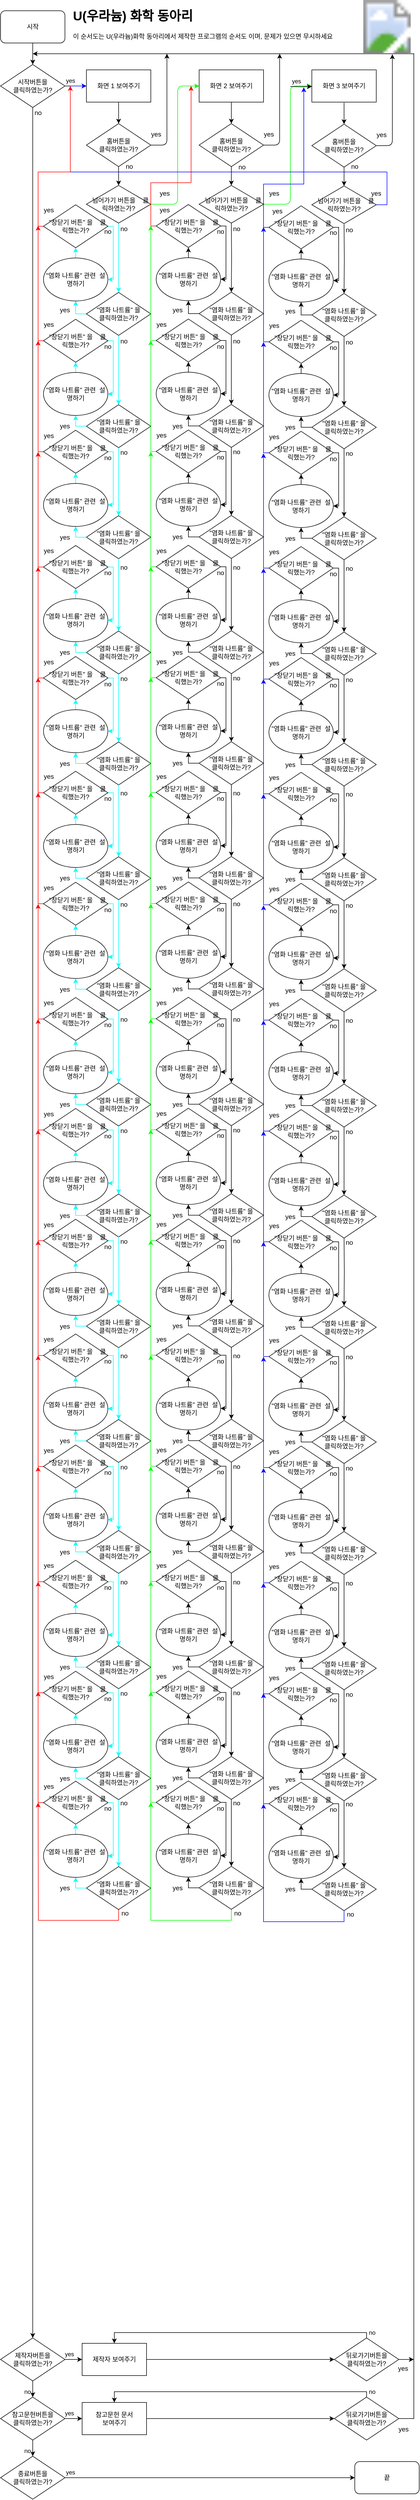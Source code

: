 <mxfile type="device" version="12.1.8" pages="1"><diagram name="Page-2" id="kQGQ4uH8GvvLK9f1g2TT"><mxGraphModel grid="1" shadow="0" math="0" pageHeight="1169" pageWidth="827" pageScale="1" page="1" fold="1" arrows="1" connect="1" tooltips="1" guides="1" gridSize="10" dy="556" dx="1024"><root><mxCell id="RVylFyUHIWJLCj3g-BGD-0" /><mxCell id="RVylFyUHIWJLCj3g-BGD-1" parent="RVylFyUHIWJLCj3g-BGD-0" /><mxCell id="FyN53RhaLU9EqQz4K_20-3" parent="RVylFyUHIWJLCj3g-BGD-1" edge="1" target="FyN53RhaLU9EqQz4K_20-1" source="FyN53RhaLU9EqQz4K_20-0" style="edgeStyle=orthogonalEdgeStyle;rounded=0;orthogonalLoop=1;jettySize=auto;html=1;exitX=0.5;exitY=1;exitDx=0;exitDy=0;entryX=0.5;entryY=0;entryDx=0;entryDy=0;"><mxGeometry as="geometry" relative="1" /></mxCell><mxCell value="시작" id="FyN53RhaLU9EqQz4K_20-0" parent="RVylFyUHIWJLCj3g-BGD-1" style="rounded=1;whiteSpace=wrap;html=1;" vertex="1"><mxGeometry as="geometry" height="60" width="120" y="20" x="30" /></mxCell><mxCell value="yes" id="FyN53RhaLU9EqQz4K_20-12" parent="RVylFyUHIWJLCj3g-BGD-1" edge="1" source="FyN53RhaLU9EqQz4K_20-1" style="edgeStyle=orthogonalEdgeStyle;rounded=0;orthogonalLoop=1;jettySize=auto;html=1;exitX=1;exitY=0.5;exitDx=0;exitDy=0;"><mxGeometry as="geometry" relative="1" y="10" x="-0.5"><mxPoint as="targetPoint" y="160" x="190" /><mxPoint as="offset" /></mxGeometry></mxCell><mxCell id="rvJjDyhjjD-UtdjOtgWj-86" parent="RVylFyUHIWJLCj3g-BGD-1" edge="1" target="FyN53RhaLU9EqQz4K_20-5" source="FyN53RhaLU9EqQz4K_20-1" style="edgeStyle=orthogonalEdgeStyle;rounded=0;orthogonalLoop=1;jettySize=auto;html=1;exitX=0.5;exitY=1;exitDx=0;exitDy=0;"><mxGeometry as="geometry" relative="1" /></mxCell><mxCell value="시작버튼을 &lt;br&gt;클릭하였는가?" id="FyN53RhaLU9EqQz4K_20-1" parent="RVylFyUHIWJLCj3g-BGD-1" style="rhombus;whiteSpace=wrap;html=1;" vertex="1"><mxGeometry as="geometry" height="80" width="120" y="120" x="30" /></mxCell><mxCell value="제작자버튼을 &lt;br&gt;클릭하였는가?" id="FyN53RhaLU9EqQz4K_20-5" parent="RVylFyUHIWJLCj3g-BGD-1" style="rhombus;whiteSpace=wrap;html=1;" vertex="1"><mxGeometry as="geometry" height="80" width="120" y="4350" x="30" /></mxCell><mxCell value="no" id="FyN53RhaLU9EqQz4K_20-6" parent="RVylFyUHIWJLCj3g-BGD-1" edge="1" target="FyN53RhaLU9EqQz4K_20-7" style="edgeStyle=orthogonalEdgeStyle;rounded=0;orthogonalLoop=1;jettySize=auto;html=1;entryX=0.5;entryY=0;entryDx=0;entryDy=0;"><mxGeometry as="geometry" relative="1" y="-10" x="0.333"><mxPoint as="sourcePoint" y="4430" x="90" /><mxPoint as="offset" /></mxGeometry></mxCell><mxCell value="참고문헌버튼을 &lt;br&gt;클릭하였는가?" id="FyN53RhaLU9EqQz4K_20-7" parent="RVylFyUHIWJLCj3g-BGD-1" style="rhombus;whiteSpace=wrap;html=1;" vertex="1"><mxGeometry as="geometry" height="80" width="120" y="4460" x="30" /></mxCell><mxCell value="yes" id="FyN53RhaLU9EqQz4K_20-14" parent="RVylFyUHIWJLCj3g-BGD-1" edge="1" source="FyN53RhaLU9EqQz4K_20-5" style="edgeStyle=orthogonalEdgeStyle;rounded=0;orthogonalLoop=1;jettySize=auto;html=1;exitX=1;exitY=0.5;exitDx=0;exitDy=0;"><mxGeometry as="geometry" relative="1" y="10" x="-0.5"><mxPoint as="targetPoint" y="4390" x="182" /><mxPoint as="sourcePoint" y="4290" x="152" /><mxPoint as="offset" /></mxGeometry></mxCell><mxCell value="yes" id="FyN53RhaLU9EqQz4K_20-15" parent="RVylFyUHIWJLCj3g-BGD-1" edge="1" source="FyN53RhaLU9EqQz4K_20-7" style="edgeStyle=orthogonalEdgeStyle;rounded=0;orthogonalLoop=1;jettySize=auto;html=1;exitX=1;exitY=0.5;exitDx=0;exitDy=0;"><mxGeometry as="geometry" relative="1" y="10" x="-0.5"><mxPoint as="targetPoint" y="4500" x="182" /><mxPoint as="sourcePoint" y="4300" x="162" /><mxPoint as="offset" /></mxGeometry></mxCell><mxCell id="pWhzRhMlFrlkzoWiSeOW-1" parent="RVylFyUHIWJLCj3g-BGD-1" edge="1" target="FyN53RhaLU9EqQz4K_20-22" source="FyN53RhaLU9EqQz4K_20-17" style="edgeStyle=orthogonalEdgeStyle;rounded=0;orthogonalLoop=1;jettySize=auto;html=1;entryX=0;entryY=0.5;entryDx=0;entryDy=0;"><mxGeometry as="geometry" relative="1" /></mxCell><mxCell value="참고문헌 문서&lt;br&gt;보여주기" id="FyN53RhaLU9EqQz4K_20-17" parent="RVylFyUHIWJLCj3g-BGD-1" style="rounded=0;whiteSpace=wrap;html=1;" vertex="1"><mxGeometry as="geometry" height="60" width="120" y="4470" x="182" /></mxCell><mxCell value="화면 1 보여주기" id="FyN53RhaLU9EqQz4K_20-18" parent="RVylFyUHIWJLCj3g-BGD-1" style="rounded=0;whiteSpace=wrap;html=1;" vertex="1"><mxGeometry as="geometry" height="60" width="120" y="130" x="190" /></mxCell><mxCell id="pWhzRhMlFrlkzoWiSeOW-0" parent="RVylFyUHIWJLCj3g-BGD-1" edge="1" target="FyN53RhaLU9EqQz4K_20-21" source="FyN53RhaLU9EqQz4K_20-19" style="edgeStyle=orthogonalEdgeStyle;rounded=0;orthogonalLoop=1;jettySize=auto;html=1;entryX=0;entryY=0.5;entryDx=0;entryDy=0;"><mxGeometry as="geometry" relative="1" /></mxCell><mxCell value="제작자 보여주기" id="FyN53RhaLU9EqQz4K_20-19" parent="RVylFyUHIWJLCj3g-BGD-1" style="rounded=0;whiteSpace=wrap;html=1;" vertex="1"><mxGeometry as="geometry" height="60" width="120" y="4360" x="182" /></mxCell><mxCell id="0BNXs-a4HFC_3JXyn7yZ-28" parent="RVylFyUHIWJLCj3g-BGD-1" edge="1" target="0BNXs-a4HFC_3JXyn7yZ-13" source="FyN53RhaLU9EqQz4K_20-20" style="edgeStyle=orthogonalEdgeStyle;rounded=0;orthogonalLoop=1;jettySize=auto;html=1;exitX=0.5;exitY=1;exitDx=0;exitDy=0;entryX=0.5;entryY=0;entryDx=0;entryDy=0;strokeColor=#00FFFF;"><mxGeometry as="geometry" relative="1"><mxPoint as="targetPoint" y="450" x="250" /></mxGeometry></mxCell><mxCell value="&lt;p&gt;&amp;nbsp; 넘어가기 버튼을&amp;nbsp;&amp;nbsp; &amp;nbsp;클릭하였는가?&lt;/p&gt;" id="FyN53RhaLU9EqQz4K_20-20" parent="RVylFyUHIWJLCj3g-BGD-1" style="rhombus;whiteSpace=wrap;html=1;" vertex="1"><mxGeometry as="geometry" height="70" width="120" y="345" x="190" /></mxCell><mxCell value="no" id="pWhzRhMlFrlkzoWiSeOW-3" parent="RVylFyUHIWJLCj3g-BGD-1" edge="1" target="FyN53RhaLU9EqQz4K_20-19" source="FyN53RhaLU9EqQz4K_20-21" style="edgeStyle=orthogonalEdgeStyle;rounded=0;orthogonalLoop=1;jettySize=auto;html=1;entryX=0.5;entryY=0;entryDx=0;entryDy=0;"><mxGeometry as="geometry" relative="1" y="-10" x="-0.96"><Array as="points"><mxPoint y="4340" x="712" /><mxPoint y="4340" x="242" /></Array><mxPoint as="offset" y="10" x="10" /></mxGeometry></mxCell><mxCell id="rvJjDyhjjD-UtdjOtgWj-79" parent="RVylFyUHIWJLCj3g-BGD-1" edge="1" source="FyN53RhaLU9EqQz4K_20-21" style="edgeStyle=orthogonalEdgeStyle;rounded=0;orthogonalLoop=1;jettySize=auto;html=1;exitX=1;exitY=0.5;exitDx=0;exitDy=0;"><mxGeometry as="geometry" relative="1"><mxPoint as="targetPoint" y="4390.286" x="799.857" /></mxGeometry></mxCell><mxCell value="뒤로가기버튼을&lt;br&gt;클릭하였는가?" id="FyN53RhaLU9EqQz4K_20-21" parent="RVylFyUHIWJLCj3g-BGD-1" style="rhombus;whiteSpace=wrap;html=1;" vertex="1"><mxGeometry as="geometry" height="80" width="120" y="4350" x="652" /></mxCell><mxCell value="no" id="pWhzRhMlFrlkzoWiSeOW-2" parent="RVylFyUHIWJLCj3g-BGD-1" edge="1" target="FyN53RhaLU9EqQz4K_20-17" source="FyN53RhaLU9EqQz4K_20-22" style="edgeStyle=orthogonalEdgeStyle;rounded=0;orthogonalLoop=1;jettySize=auto;html=1;entryX=0.5;entryY=0;entryDx=0;entryDy=0;"><mxGeometry as="geometry" relative="1" y="-10" x="-0.96"><Array as="points"><mxPoint y="4450" x="712" /><mxPoint y="4450" x="242" /></Array><mxPoint as="offset" y="10" x="10" /></mxGeometry></mxCell><mxCell id="rvJjDyhjjD-UtdjOtgWj-76" parent="RVylFyUHIWJLCj3g-BGD-1" edge="1" source="FyN53RhaLU9EqQz4K_20-22" style="edgeStyle=orthogonalEdgeStyle;rounded=0;orthogonalLoop=1;jettySize=auto;html=1;exitX=1;exitY=0.5;exitDx=0;exitDy=0;"><mxGeometry as="geometry" relative="1"><mxPoint as="targetPoint" y="100" x="90" /><Array as="points"><mxPoint y="4500" x="800" /><mxPoint y="100" x="800" /></Array></mxGeometry></mxCell><mxCell value="뒤로가기버튼을&lt;br&gt;클릭하였는가?" id="FyN53RhaLU9EqQz4K_20-22" parent="RVylFyUHIWJLCj3g-BGD-1" style="rhombus;whiteSpace=wrap;html=1;" vertex="1"><mxGeometry as="geometry" height="80" width="120" y="4460" x="652" /></mxCell><mxCell value="no" id="FyN53RhaLU9EqQz4K_20-27" parent="RVylFyUHIWJLCj3g-BGD-1" edge="1" target="FyN53RhaLU9EqQz4K_20-28" style="edgeStyle=orthogonalEdgeStyle;rounded=0;orthogonalLoop=1;jettySize=auto;html=1;entryX=0.5;entryY=0;entryDx=0;entryDy=0;"><mxGeometry as="geometry" relative="1" y="-10" x="0.333"><mxPoint as="sourcePoint" y="4540" x="90" /><mxPoint as="offset" /></mxGeometry></mxCell><mxCell value="종료버튼을 &lt;br&gt;클릭하였는가?" id="FyN53RhaLU9EqQz4K_20-28" parent="RVylFyUHIWJLCj3g-BGD-1" style="rhombus;whiteSpace=wrap;html=1;" vertex="1"><mxGeometry as="geometry" height="80" width="120" y="4570" x="30" /></mxCell><mxCell value="yes" id="FyN53RhaLU9EqQz4K_20-29" parent="RVylFyUHIWJLCj3g-BGD-1" edge="1" target="FyN53RhaLU9EqQz4K_20-36" source="FyN53RhaLU9EqQz4K_20-28" style="edgeStyle=orthogonalEdgeStyle;rounded=0;orthogonalLoop=1;jettySize=auto;html=1;entryX=0;entryY=0.5;entryDx=0;entryDy=0;exitX=1;exitY=0.5;exitDx=0;exitDy=0;"><mxGeometry as="geometry" relative="1" y="10" x="-0.964"><mxPoint as="targetPoint" y="4680" x="82" /><mxPoint as="sourcePoint" y="4590" x="190" /><mxPoint as="offset" /><Array as="points" /></mxGeometry></mxCell><mxCell value="끝" id="FyN53RhaLU9EqQz4K_20-36" parent="RVylFyUHIWJLCj3g-BGD-1" style="rounded=1;whiteSpace=wrap;html=1;" vertex="1"><mxGeometry as="geometry" height="60" width="120" y="4580" x="690" /></mxCell><mxCell value="&lt;h1&gt;U(우라늄) 화학 동아리&lt;/h1&gt;&lt;div&gt;이 순서도는 U(우라늄)화학 동아리에서 제작한 프로그램의 순서도 이며, 문제가 있으면 무시하세요&lt;/div&gt;" id="pWhzRhMlFrlkzoWiSeOW-5" parent="RVylFyUHIWJLCj3g-BGD-1" style="text;html=1;strokeColor=none;fillColor=none;spacing=5;spacingTop=-20;whiteSpace=wrap;overflow=hidden;rounded=0;" vertex="1"><mxGeometry as="geometry" height="80" width="560" y="10" x="160" /></mxCell><UserObject id="pWhzRhMlFrlkzoWiSeOW-9" label=""><mxCell parent="RVylFyUHIWJLCj3g-BGD-1" style="shape=image;html=1;verticalLabelPosition=bottom;labelBackgroundColor=#ffffff;verticalAlign=top;imageAspect=1;aspect=fixed;image=https://upload.wikimedia.org/wikipedia/commons/thumb/4/40/Electron_shell_092_Uranium_-_no_label.svg/2000px-Electron_shell_092_Uranium_-_no_label.svg.png;" vertex="1"><mxGeometry as="geometry" height="101" width="101" x="699.5" /></mxCell></UserObject><mxCell value="&lt;p&gt;&amp;nbsp;&amp;nbsp;&amp;nbsp;&amp;nbsp; &amp;nbsp;&amp;nbsp;&amp;nbsp;&amp;nbsp; 홈버튼을&amp;nbsp;&amp;nbsp;&amp;nbsp;&amp;nbsp;&amp;nbsp;&amp;nbsp;&amp;nbsp;&amp;nbsp;&amp;nbsp;&amp;nbsp; 클릭하였는가?&lt;/p&gt;&lt;p&gt;&lt;/p&gt;" id="0BNXs-a4HFC_3JXyn7yZ-3" parent="RVylFyUHIWJLCj3g-BGD-1" style="rhombus;whiteSpace=wrap;html=1;" vertex="1"><mxGeometry as="geometry" height="80" width="120" y="230" x="190" /></mxCell><mxCell value="" id="0BNXs-a4HFC_3JXyn7yZ-5" parent="RVylFyUHIWJLCj3g-BGD-1" edge="1" target="0BNXs-a4HFC_3JXyn7yZ-3" source="FyN53RhaLU9EqQz4K_20-18" style="endArrow=classic;html=1;exitX=0.5;exitY=1;exitDx=0;exitDy=0;"><mxGeometry as="geometry" height="50" width="50" relative="1"><mxPoint as="sourcePoint" y="240" x="230" /><mxPoint as="targetPoint" y="190" x="280" /></mxGeometry></mxCell><mxCell value="" id="0BNXs-a4HFC_3JXyn7yZ-7" parent="RVylFyUHIWJLCj3g-BGD-1" edge="1" source="0BNXs-a4HFC_3JXyn7yZ-3" style="endArrow=classic;html=1;exitX=1;exitY=0.5;exitDx=0;exitDy=0;"><mxGeometry as="geometry" height="50" width="50" relative="1"><mxPoint as="sourcePoint" y="380" x="240" /><mxPoint as="targetPoint" y="100" x="340" /><Array as="points"><mxPoint y="270" x="340" /></Array></mxGeometry></mxCell><mxCell value="yes" id="0BNXs-a4HFC_3JXyn7yZ-10" parent="RVylFyUHIWJLCj3g-BGD-1" style="text;html=1;strokeColor=none;fillColor=none;align=center;verticalAlign=middle;whiteSpace=wrap;rounded=0;" vertex="1"><mxGeometry as="geometry" height="20" width="40" y="240" x="300" /></mxCell><mxCell value="" id="0BNXs-a4HFC_3JXyn7yZ-11" parent="RVylFyUHIWJLCj3g-BGD-1" edge="1" target="FyN53RhaLU9EqQz4K_20-20" source="0BNXs-a4HFC_3JXyn7yZ-3" style="endArrow=classic;html=1;exitX=0.5;exitY=1;exitDx=0;exitDy=0;entryX=0.5;entryY=0;entryDx=0;entryDy=0;"><mxGeometry as="geometry" height="50" width="50" relative="1"><mxPoint as="sourcePoint" y="360" x="230" /><mxPoint as="targetPoint" y="340" x="260" /></mxGeometry></mxCell><mxCell id="0BNXs-a4HFC_3JXyn7yZ-17" parent="RVylFyUHIWJLCj3g-BGD-1" edge="1" target="0BNXs-a4HFC_3JXyn7yZ-16" source="0BNXs-a4HFC_3JXyn7yZ-13" style="edgeStyle=orthogonalEdgeStyle;rounded=0;orthogonalLoop=1;jettySize=auto;html=1;exitX=0;exitY=0.5;exitDx=0;exitDy=0;entryX=0.5;entryY=1;entryDx=0;entryDy=0;strokeColor=#00FFFF;"><mxGeometry as="geometry" relative="1" /></mxCell><mxCell value="&amp;nbsp;&amp;nbsp;&amp;nbsp; &quot;염화 나트륨&quot; 을&amp;nbsp;&amp;nbsp;&amp;nbsp;&amp;nbsp; 클릭하였는가?" id="0BNXs-a4HFC_3JXyn7yZ-13" parent="RVylFyUHIWJLCj3g-BGD-1" style="rhombus;whiteSpace=wrap;html=1;" vertex="1"><mxGeometry as="geometry" height="80" width="120" y="544" x="190" /></mxCell><mxCell id="rvJjDyhjjD-UtdjOtgWj-83" parent="RVylFyUHIWJLCj3g-BGD-1" edge="1" target="rvJjDyhjjD-UtdjOtgWj-82" source="0BNXs-a4HFC_3JXyn7yZ-16" style="edgeStyle=orthogonalEdgeStyle;rounded=0;orthogonalLoop=1;jettySize=auto;html=1;exitX=0.5;exitY=0;exitDx=0;exitDy=0;entryX=0.5;entryY=1;entryDx=0;entryDy=0;strokeColor=#00FFFF;"><mxGeometry as="geometry" relative="1" /></mxCell><mxCell value="&lt;p&gt;&quot;염화 나트륨&quot; 관련&amp;nbsp; 설명하기&lt;/p&gt;" id="0BNXs-a4HFC_3JXyn7yZ-16" parent="RVylFyUHIWJLCj3g-BGD-1" style="ellipse;whiteSpace=wrap;html=1;" vertex="1"><mxGeometry as="geometry" height="80" width="120" y="480" x="110" /></mxCell><mxCell value="yes" id="0BNXs-a4HFC_3JXyn7yZ-18" parent="RVylFyUHIWJLCj3g-BGD-1" style="text;html=1;strokeColor=none;fillColor=none;align=center;verticalAlign=middle;whiteSpace=wrap;rounded=0;" vertex="1"><mxGeometry as="geometry" height="20" width="40" y="350" x="316" /></mxCell><mxCell value="" id="0BNXs-a4HFC_3JXyn7yZ-23" parent="RVylFyUHIWJLCj3g-BGD-1" edge="1" source="FyN53RhaLU9EqQz4K_20-20" style="endArrow=classic;html=1;exitX=1;exitY=0.5;exitDx=0;exitDy=0;strokeColor=#00FF00;"><mxGeometry as="geometry" height="50" width="50" relative="1"><mxPoint as="sourcePoint" y="380" x="360" /><mxPoint as="targetPoint" y="160" x="400" /><Array as="points"><mxPoint y="380" x="360" /><mxPoint y="160" x="360" /></Array></mxGeometry></mxCell><mxCell value="화면 2 보여주기" id="0BNXs-a4HFC_3JXyn7yZ-24" parent="RVylFyUHIWJLCj3g-BGD-1" style="rounded=0;whiteSpace=wrap;html=1;" vertex="1"><mxGeometry as="geometry" height="60" width="120" y="130" x="400" /></mxCell><mxCell value="&lt;p&gt;&amp;nbsp; 넘어가기 버튼을&amp;nbsp;&amp;nbsp; &amp;nbsp;클릭하였는가?&lt;/p&gt;" id="0BNXs-a4HFC_3JXyn7yZ-32" parent="RVylFyUHIWJLCj3g-BGD-1" style="rhombus;whiteSpace=wrap;html=1;" vertex="1"><mxGeometry as="geometry" height="70" width="120" y="345" x="400" /></mxCell><mxCell value="&lt;p&gt;&amp;nbsp;&amp;nbsp;&amp;nbsp;&amp;nbsp; &amp;nbsp;&amp;nbsp;&amp;nbsp;&amp;nbsp; 홈버튼을&amp;nbsp;&amp;nbsp;&amp;nbsp;&amp;nbsp;&amp;nbsp;&amp;nbsp;&amp;nbsp;&amp;nbsp;&amp;nbsp;&amp;nbsp; 클릭하였는가?&lt;/p&gt;&lt;p&gt;&lt;/p&gt;" id="0BNXs-a4HFC_3JXyn7yZ-33" parent="RVylFyUHIWJLCj3g-BGD-1" style="rhombus;whiteSpace=wrap;html=1;" vertex="1"><mxGeometry as="geometry" height="80" width="120" y="230" x="400" /></mxCell><mxCell value="" id="0BNXs-a4HFC_3JXyn7yZ-34" parent="RVylFyUHIWJLCj3g-BGD-1" edge="1" target="0BNXs-a4HFC_3JXyn7yZ-33" style="endArrow=classic;html=1;exitX=0.5;exitY=1;exitDx=0;exitDy=0;"><mxGeometry as="geometry" height="50" width="50" relative="1"><mxPoint as="sourcePoint" y="190" x="460" /><mxPoint as="targetPoint" y="190" x="490" /></mxGeometry></mxCell><mxCell value="" id="0BNXs-a4HFC_3JXyn7yZ-35" parent="RVylFyUHIWJLCj3g-BGD-1" edge="1" source="0BNXs-a4HFC_3JXyn7yZ-33" style="endArrow=classic;html=1;exitX=1;exitY=0.5;exitDx=0;exitDy=0;"><mxGeometry as="geometry" height="50" width="50" relative="1"><mxPoint as="sourcePoint" y="380" x="450" /><mxPoint as="targetPoint" y="100" x="550" /><Array as="points"><mxPoint y="270" x="550" /></Array></mxGeometry></mxCell><mxCell value="yes" id="0BNXs-a4HFC_3JXyn7yZ-36" parent="RVylFyUHIWJLCj3g-BGD-1" style="text;html=1;strokeColor=none;fillColor=none;align=center;verticalAlign=middle;whiteSpace=wrap;rounded=0;" vertex="1"><mxGeometry as="geometry" height="20" width="40" y="240" x="510" /></mxCell><mxCell value="" id="0BNXs-a4HFC_3JXyn7yZ-37" parent="RVylFyUHIWJLCj3g-BGD-1" edge="1" target="0BNXs-a4HFC_3JXyn7yZ-32" source="0BNXs-a4HFC_3JXyn7yZ-33" style="endArrow=classic;html=1;exitX=0.5;exitY=1;exitDx=0;exitDy=0;entryX=0.5;entryY=0;entryDx=0;entryDy=0;"><mxGeometry as="geometry" height="50" width="50" relative="1"><mxPoint as="sourcePoint" y="360" x="440" /><mxPoint as="targetPoint" y="340" x="470" /></mxGeometry></mxCell><mxCell value="yes" id="0BNXs-a4HFC_3JXyn7yZ-42" parent="RVylFyUHIWJLCj3g-BGD-1" style="text;html=1;strokeColor=none;fillColor=none;align=center;verticalAlign=middle;whiteSpace=wrap;rounded=0;" vertex="1"><mxGeometry as="geometry" height="20" width="40" y="350" x="520" /></mxCell><mxCell value="" id="0BNXs-a4HFC_3JXyn7yZ-43" parent="RVylFyUHIWJLCj3g-BGD-1" edge="1" source="0BNXs-a4HFC_3JXyn7yZ-32" style="endArrow=classic;html=1;exitX=1;exitY=0.5;exitDx=0;exitDy=0;strokeColor=#00FF00;"><mxGeometry as="geometry" height="50" width="50" relative="1"><mxPoint as="sourcePoint" y="380" x="570" /><mxPoint as="targetPoint" y="160" x="610" /><Array as="points"><mxPoint y="380" x="570" /><mxPoint y="160" x="570" /></Array></mxGeometry></mxCell><mxCell value="화면&amp;nbsp;3 보여주기" id="0BNXs-a4HFC_3JXyn7yZ-44" parent="RVylFyUHIWJLCj3g-BGD-1" style="rounded=0;whiteSpace=wrap;html=1;" vertex="1"><mxGeometry as="geometry" height="60" width="120" y="130" x="610" /></mxCell><mxCell value="yes" id="0BNXs-a4HFC_3JXyn7yZ-45" parent="RVylFyUHIWJLCj3g-BGD-1" edge="1" style="edgeStyle=orthogonalEdgeStyle;rounded=0;orthogonalLoop=1;jettySize=auto;html=1;exitX=1;exitY=0.5;exitDx=0;exitDy=0;"><mxGeometry as="geometry" relative="1" y="10" x="-0.5"><mxPoint as="targetPoint" y="161" x="610" /><mxPoint as="offset" /><mxPoint as="sourcePoint" y="161" x="570" /></mxGeometry></mxCell><mxCell id="0BNXs-a4HFC_3JXyn7yZ-61" parent="RVylFyUHIWJLCj3g-BGD-1" edge="1" target="FyN53RhaLU9EqQz4K_20-18" source="0BNXs-a4HFC_3JXyn7yZ-48" style="edgeStyle=orthogonalEdgeStyle;rounded=0;orthogonalLoop=1;jettySize=auto;html=1;exitX=1;exitY=0.5;exitDx=0;exitDy=0;entryX=0;entryY=0.5;entryDx=0;entryDy=0;strokeColor=#0000FF;"><mxGeometry as="geometry" relative="1"><mxPoint as="targetPoint" y="180" x="180" /><Array as="points"><mxPoint y="381" x="750" /><mxPoint y="320" x="750" /><mxPoint y="320" x="160" /><mxPoint y="160" x="160" /></Array></mxGeometry></mxCell><mxCell value="&lt;p&gt;&amp;nbsp; 넘어가기 버튼을&amp;nbsp;&amp;nbsp; &amp;nbsp;클릭하였는가?&lt;/p&gt;" id="0BNXs-a4HFC_3JXyn7yZ-48" parent="RVylFyUHIWJLCj3g-BGD-1" style="rhombus;whiteSpace=wrap;html=1;" vertex="1"><mxGeometry as="geometry" height="70" width="120" y="346" x="610" /></mxCell><mxCell value="&lt;p&gt;&amp;nbsp;&amp;nbsp;&amp;nbsp;&amp;nbsp; &amp;nbsp;&amp;nbsp;&amp;nbsp;&amp;nbsp; 홈버튼을&amp;nbsp;&amp;nbsp;&amp;nbsp;&amp;nbsp;&amp;nbsp;&amp;nbsp;&amp;nbsp;&amp;nbsp;&amp;nbsp;&amp;nbsp; 클릭하였는가?&lt;/p&gt;&lt;p&gt;&lt;/p&gt;" id="0BNXs-a4HFC_3JXyn7yZ-49" parent="RVylFyUHIWJLCj3g-BGD-1" style="rhombus;whiteSpace=wrap;html=1;" vertex="1"><mxGeometry as="geometry" height="80" width="120" y="231" x="610" /></mxCell><mxCell value="" id="0BNXs-a4HFC_3JXyn7yZ-50" parent="RVylFyUHIWJLCj3g-BGD-1" edge="1" target="0BNXs-a4HFC_3JXyn7yZ-49" style="endArrow=classic;html=1;exitX=0.5;exitY=1;exitDx=0;exitDy=0;"><mxGeometry as="geometry" height="50" width="50" relative="1"><mxPoint as="sourcePoint" y="191" x="670" /><mxPoint as="targetPoint" y="191" x="700" /></mxGeometry></mxCell><mxCell value="" id="0BNXs-a4HFC_3JXyn7yZ-51" parent="RVylFyUHIWJLCj3g-BGD-1" edge="1" source="0BNXs-a4HFC_3JXyn7yZ-49" style="endArrow=classic;html=1;exitX=1;exitY=0.5;exitDx=0;exitDy=0;"><mxGeometry as="geometry" height="50" width="50" relative="1"><mxPoint as="sourcePoint" y="381" x="660" /><mxPoint as="targetPoint" y="101" x="760" /><Array as="points"><mxPoint y="271" x="760" /></Array></mxGeometry></mxCell><mxCell value="yes" id="0BNXs-a4HFC_3JXyn7yZ-52" parent="RVylFyUHIWJLCj3g-BGD-1" style="text;html=1;strokeColor=none;fillColor=none;align=center;verticalAlign=middle;whiteSpace=wrap;rounded=0;" vertex="1"><mxGeometry as="geometry" height="20" width="40" y="241" x="720" /></mxCell><mxCell value="" id="0BNXs-a4HFC_3JXyn7yZ-53" parent="RVylFyUHIWJLCj3g-BGD-1" edge="1" target="0BNXs-a4HFC_3JXyn7yZ-48" source="0BNXs-a4HFC_3JXyn7yZ-49" style="endArrow=classic;html=1;exitX=0.5;exitY=1;exitDx=0;exitDy=0;entryX=0.5;entryY=0;entryDx=0;entryDy=0;"><mxGeometry as="geometry" height="50" width="50" relative="1"><mxPoint as="sourcePoint" y="361" x="650" /><mxPoint as="targetPoint" y="341" x="680" /></mxGeometry></mxCell><mxCell value="yes" id="0BNXs-a4HFC_3JXyn7yZ-58" parent="RVylFyUHIWJLCj3g-BGD-1" style="text;html=1;strokeColor=none;fillColor=none;align=center;verticalAlign=middle;whiteSpace=wrap;rounded=0;" vertex="1"><mxGeometry as="geometry" height="20" width="40" y="350" x="710" /></mxCell><mxCell value="no" id="0BNXs-a4HFC_3JXyn7yZ-62" parent="RVylFyUHIWJLCj3g-BGD-1" style="text;html=1;strokeColor=none;fillColor=none;align=center;verticalAlign=middle;whiteSpace=wrap;rounded=0;" vertex="1"><mxGeometry as="geometry" height="20" width="40" y="300" x="250" /></mxCell><mxCell value="no" id="0BNXs-a4HFC_3JXyn7yZ-63" parent="RVylFyUHIWJLCj3g-BGD-1" style="text;html=1;strokeColor=none;fillColor=none;align=center;verticalAlign=middle;whiteSpace=wrap;rounded=0;" vertex="1"><mxGeometry as="geometry" height="20" width="40" y="416" x="240" /></mxCell><mxCell value="no" id="0BNXs-a4HFC_3JXyn7yZ-64" parent="RVylFyUHIWJLCj3g-BGD-1" style="text;html=1;strokeColor=none;fillColor=none;align=center;verticalAlign=middle;whiteSpace=wrap;rounded=0;" vertex="1"><mxGeometry as="geometry" height="20" width="40" y="301" x="460" /></mxCell><mxCell value="no" id="0BNXs-a4HFC_3JXyn7yZ-67" parent="RVylFyUHIWJLCj3g-BGD-1" style="text;html=1;strokeColor=none;fillColor=none;align=center;verticalAlign=middle;whiteSpace=wrap;rounded=0;" vertex="1"><mxGeometry as="geometry" height="20" width="40" y="300" x="670" /></mxCell><mxCell value="yes" id="rvJjDyhjjD-UtdjOtgWj-1" parent="RVylFyUHIWJLCj3g-BGD-1" style="text;html=1;strokeColor=none;fillColor=none;align=center;verticalAlign=middle;whiteSpace=wrap;rounded=0;" vertex="1"><mxGeometry as="geometry" height="20" width="40" y="567" x="130" /></mxCell><mxCell value="yes" id="rvJjDyhjjD-UtdjOtgWj-77" parent="RVylFyUHIWJLCj3g-BGD-1" style="text;html=1;strokeColor=none;fillColor=none;align=center;verticalAlign=middle;whiteSpace=wrap;rounded=0;" vertex="1"><mxGeometry as="geometry" height="20" width="40" y="4397" x="760" /></mxCell><mxCell value="yes" id="rvJjDyhjjD-UtdjOtgWj-78" parent="RVylFyUHIWJLCj3g-BGD-1" style="text;html=1;strokeColor=none;fillColor=none;align=center;verticalAlign=middle;whiteSpace=wrap;rounded=0;" vertex="1"><mxGeometry as="geometry" height="20" width="40" y="4510" x="760.5" /></mxCell><mxCell id="rvJjDyhjjD-UtdjOtgWj-84" parent="RVylFyUHIWJLCj3g-BGD-1" edge="1" target="0BNXs-a4HFC_3JXyn7yZ-16" source="rvJjDyhjjD-UtdjOtgWj-82" style="edgeStyle=orthogonalEdgeStyle;rounded=0;orthogonalLoop=1;jettySize=auto;html=1;exitX=1;exitY=0.5;exitDx=0;exitDy=0;entryX=1;entryY=0.5;entryDx=0;entryDy=0;strokeColor=#00FFFF;"><mxGeometry as="geometry" relative="1"><Array as="points"><mxPoint y="421" x="240" /><mxPoint y="520" x="240" /></Array></mxGeometry></mxCell><mxCell id="rvJjDyhjjD-UtdjOtgWj-85" parent="RVylFyUHIWJLCj3g-BGD-1" edge="1" source="rvJjDyhjjD-UtdjOtgWj-82" style="edgeStyle=orthogonalEdgeStyle;rounded=0;orthogonalLoop=1;jettySize=auto;html=1;exitX=0;exitY=0.5;exitDx=0;exitDy=0;strokeColor=#FF0000;"><mxGeometry as="geometry" relative="1"><mxPoint as="targetPoint" y="160" x="160" /><Array as="points"><mxPoint y="421" x="100" /><mxPoint y="320" x="100" /><mxPoint y="320" x="160" /></Array></mxGeometry></mxCell><mxCell value="&amp;nbsp; &quot;창닫기 버튼&quot; 을&amp;nbsp; &amp;nbsp;&amp;nbsp;클릭했는가?" id="rvJjDyhjjD-UtdjOtgWj-82" parent="RVylFyUHIWJLCj3g-BGD-1" style="rhombus;whiteSpace=wrap;html=1;" vertex="1"><mxGeometry as="geometry" height="80" width="120" y="381" x="110" /></mxCell><mxCell value="no" id="rvJjDyhjjD-UtdjOtgWj-87" parent="RVylFyUHIWJLCj3g-BGD-1" style="text;html=1;strokeColor=none;fillColor=none;align=center;verticalAlign=middle;whiteSpace=wrap;rounded=0;" vertex="1"><mxGeometry as="geometry" height="20" width="40" y="200" x="80" /></mxCell><mxCell id="rvJjDyhjjD-UtdjOtgWj-89" parent="RVylFyUHIWJLCj3g-BGD-1" edge="1" target="rvJjDyhjjD-UtdjOtgWj-91" source="0BNXs-a4HFC_3JXyn7yZ-13" style="edgeStyle=orthogonalEdgeStyle;rounded=0;orthogonalLoop=1;jettySize=auto;html=1;strokeColor=#00FFFF;"><mxGeometry as="geometry" relative="1"><mxPoint as="targetPoint" y="753" x="250" /><mxPoint as="sourcePoint" y="624" x="250" /></mxGeometry></mxCell><mxCell value="no" id="rvJjDyhjjD-UtdjOtgWj-90" parent="RVylFyUHIWJLCj3g-BGD-1" style="text;html=1;strokeColor=none;fillColor=none;align=center;verticalAlign=middle;whiteSpace=wrap;rounded=0;" vertex="1"><mxGeometry as="geometry" height="20" width="40" y="625" x="240" /></mxCell><mxCell value="&amp;nbsp;&amp;nbsp;&amp;nbsp; &quot;염화 나트륨&quot; 을&amp;nbsp;&amp;nbsp;&amp;nbsp;&amp;nbsp; 클릭하였는가?" id="rvJjDyhjjD-UtdjOtgWj-91" parent="RVylFyUHIWJLCj3g-BGD-1" style="rhombus;whiteSpace=wrap;html=1;" vertex="1"><mxGeometry as="geometry" height="80" width="120" y="753" x="190" /></mxCell><mxCell id="rvJjDyhjjD-UtdjOtgWj-92" parent="RVylFyUHIWJLCj3g-BGD-1" edge="1" target="rvJjDyhjjD-UtdjOtgWj-94" source="rvJjDyhjjD-UtdjOtgWj-91" style="edgeStyle=orthogonalEdgeStyle;rounded=0;orthogonalLoop=1;jettySize=auto;html=1;entryX=0.5;entryY=1;entryDx=0;entryDy=0;exitX=0;exitY=0.5;exitDx=0;exitDy=0;strokeColor=#00FFFF;"><mxGeometry as="geometry" relative="1"><mxPoint as="sourcePoint" y="790" x="190" /></mxGeometry></mxCell><mxCell id="rvJjDyhjjD-UtdjOtgWj-93" parent="RVylFyUHIWJLCj3g-BGD-1" edge="1" target="rvJjDyhjjD-UtdjOtgWj-97" source="rvJjDyhjjD-UtdjOtgWj-94" style="edgeStyle=orthogonalEdgeStyle;rounded=0;orthogonalLoop=1;jettySize=auto;html=1;exitX=0.5;exitY=0;exitDx=0;exitDy=0;entryX=0.5;entryY=1;entryDx=0;entryDy=0;strokeColor=#00FFFF;"><mxGeometry as="geometry" relative="1" /></mxCell><mxCell value="&lt;p&gt;&quot;염화 나트륨&quot; 관련&amp;nbsp; 설명하기&lt;/p&gt;" id="rvJjDyhjjD-UtdjOtgWj-94" parent="RVylFyUHIWJLCj3g-BGD-1" style="ellipse;whiteSpace=wrap;html=1;" vertex="1"><mxGeometry as="geometry" height="80" width="120" y="693" x="110" /></mxCell><mxCell value="yes" id="rvJjDyhjjD-UtdjOtgWj-95" parent="RVylFyUHIWJLCj3g-BGD-1" style="text;html=1;strokeColor=none;fillColor=none;align=center;verticalAlign=middle;whiteSpace=wrap;rounded=0;" vertex="1"><mxGeometry as="geometry" height="20" width="40" y="783" x="130" /></mxCell><mxCell id="rvJjDyhjjD-UtdjOtgWj-96" parent="RVylFyUHIWJLCj3g-BGD-1" edge="1" target="rvJjDyhjjD-UtdjOtgWj-94" source="rvJjDyhjjD-UtdjOtgWj-97" style="edgeStyle=orthogonalEdgeStyle;rounded=0;orthogonalLoop=1;jettySize=auto;html=1;exitX=1;exitY=0.5;exitDx=0;exitDy=0;entryX=1;entryY=0.5;entryDx=0;entryDy=0;strokeColor=#00FFFF;"><mxGeometry as="geometry" relative="1"><Array as="points"><mxPoint y="634" x="240" /><mxPoint y="733" x="240" /></Array></mxGeometry></mxCell><mxCell id="rvJjDyhjjD-UtdjOtgWj-99" parent="RVylFyUHIWJLCj3g-BGD-1" edge="1" source="rvJjDyhjjD-UtdjOtgWj-97" style="edgeStyle=orthogonalEdgeStyle;rounded=0;orthogonalLoop=1;jettySize=auto;html=1;exitX=0;exitY=0.5;exitDx=0;exitDy=0;strokeColor=#FF0000;"><mxGeometry as="geometry" relative="1"><mxPoint as="targetPoint" y="420" x="100" /><Array as="points"><mxPoint y="634" x="100" /></Array></mxGeometry></mxCell><mxCell value="&amp;nbsp; &quot;창닫기 버튼&quot; 을&amp;nbsp; &amp;nbsp;&amp;nbsp;클릭했는가?" id="rvJjDyhjjD-UtdjOtgWj-97" parent="RVylFyUHIWJLCj3g-BGD-1" style="rhombus;whiteSpace=wrap;html=1;" vertex="1"><mxGeometry as="geometry" height="80" width="120" y="594" x="110" /></mxCell><mxCell value="no" id="rvJjDyhjjD-UtdjOtgWj-100" parent="RVylFyUHIWJLCj3g-BGD-1" style="text;html=1;strokeColor=none;fillColor=none;align=center;verticalAlign=middle;whiteSpace=wrap;rounded=0;" vertex="1"><mxGeometry as="geometry" height="20" width="40" y="421" x="210" /></mxCell><mxCell value="no" id="rvJjDyhjjD-UtdjOtgWj-101" parent="RVylFyUHIWJLCj3g-BGD-1" style="text;html=1;strokeColor=none;fillColor=none;align=center;verticalAlign=middle;whiteSpace=wrap;rounded=0;" vertex="1"><mxGeometry as="geometry" height="20" width="40" y="635" x="210" /></mxCell><mxCell value="yes" id="rvJjDyhjjD-UtdjOtgWj-102" parent="RVylFyUHIWJLCj3g-BGD-1" style="text;html=1;strokeColor=none;fillColor=none;align=center;verticalAlign=middle;whiteSpace=wrap;rounded=0;" vertex="1"><mxGeometry as="geometry" height="20" width="40" y="381" x="100" /></mxCell><mxCell value="yes" id="rvJjDyhjjD-UtdjOtgWj-103" parent="RVylFyUHIWJLCj3g-BGD-1" style="text;html=1;strokeColor=none;fillColor=none;align=center;verticalAlign=middle;whiteSpace=wrap;rounded=0;" vertex="1"><mxGeometry as="geometry" height="20" width="40" y="594" x="100" /></mxCell><mxCell id="rvJjDyhjjD-UtdjOtgWj-104" parent="RVylFyUHIWJLCj3g-BGD-1" edge="1" target="rvJjDyhjjD-UtdjOtgWj-106" source="rvJjDyhjjD-UtdjOtgWj-91" style="edgeStyle=orthogonalEdgeStyle;rounded=0;orthogonalLoop=1;jettySize=auto;html=1;strokeColor=#00FFFF;"><mxGeometry as="geometry" relative="1"><mxPoint as="targetPoint" y="959.5" x="250" /><mxPoint as="sourcePoint" y="900" x="250" /></mxGeometry></mxCell><mxCell value="no" id="rvJjDyhjjD-UtdjOtgWj-105" parent="RVylFyUHIWJLCj3g-BGD-1" style="text;html=1;strokeColor=none;fillColor=none;align=center;verticalAlign=middle;whiteSpace=wrap;rounded=0;" vertex="1"><mxGeometry as="geometry" height="20" width="40" y="831.5" x="240" /></mxCell><mxCell value="&amp;nbsp;&amp;nbsp;&amp;nbsp; &quot;염화 나트륨&quot; 을&amp;nbsp;&amp;nbsp;&amp;nbsp;&amp;nbsp; 클릭하였는가?" id="rvJjDyhjjD-UtdjOtgWj-106" parent="RVylFyUHIWJLCj3g-BGD-1" style="rhombus;whiteSpace=wrap;html=1;" vertex="1"><mxGeometry as="geometry" height="80" width="120" y="959.5" x="190" /></mxCell><mxCell id="rvJjDyhjjD-UtdjOtgWj-107" parent="RVylFyUHIWJLCj3g-BGD-1" edge="1" target="rvJjDyhjjD-UtdjOtgWj-109" source="rvJjDyhjjD-UtdjOtgWj-106" style="edgeStyle=orthogonalEdgeStyle;rounded=0;orthogonalLoop=1;jettySize=auto;html=1;entryX=0.5;entryY=1;entryDx=0;entryDy=0;exitX=0;exitY=0.5;exitDx=0;exitDy=0;strokeColor=#00FFFF;"><mxGeometry as="geometry" relative="1"><mxPoint as="sourcePoint" y="996.5" x="190" /></mxGeometry></mxCell><mxCell id="rvJjDyhjjD-UtdjOtgWj-108" parent="RVylFyUHIWJLCj3g-BGD-1" edge="1" target="rvJjDyhjjD-UtdjOtgWj-113" source="rvJjDyhjjD-UtdjOtgWj-109" style="edgeStyle=orthogonalEdgeStyle;rounded=0;orthogonalLoop=1;jettySize=auto;html=1;exitX=0.5;exitY=0;exitDx=0;exitDy=0;entryX=0.5;entryY=1;entryDx=0;entryDy=0;strokeColor=#00FFFF;"><mxGeometry as="geometry" relative="1" /></mxCell><mxCell value="&lt;p&gt;&quot;염화 나트륨&quot; 관련&amp;nbsp; 설명하기&lt;/p&gt;" id="rvJjDyhjjD-UtdjOtgWj-109" parent="RVylFyUHIWJLCj3g-BGD-1" style="ellipse;whiteSpace=wrap;html=1;" vertex="1"><mxGeometry as="geometry" height="80" width="120" y="899.5" x="110" /></mxCell><mxCell value="yes" id="rvJjDyhjjD-UtdjOtgWj-110" parent="RVylFyUHIWJLCj3g-BGD-1" style="text;html=1;strokeColor=none;fillColor=none;align=center;verticalAlign=middle;whiteSpace=wrap;rounded=0;" vertex="1"><mxGeometry as="geometry" height="20" width="40" y="989.5" x="130" /></mxCell><mxCell id="rvJjDyhjjD-UtdjOtgWj-111" parent="RVylFyUHIWJLCj3g-BGD-1" edge="1" target="rvJjDyhjjD-UtdjOtgWj-109" source="rvJjDyhjjD-UtdjOtgWj-113" style="edgeStyle=orthogonalEdgeStyle;rounded=0;orthogonalLoop=1;jettySize=auto;html=1;exitX=1;exitY=0.5;exitDx=0;exitDy=0;entryX=1;entryY=0.5;entryDx=0;entryDy=0;strokeColor=#00FFFF;"><mxGeometry as="geometry" relative="1"><Array as="points"><mxPoint y="840.5" x="240" /><mxPoint y="939.5" x="240" /></Array></mxGeometry></mxCell><mxCell id="rvJjDyhjjD-UtdjOtgWj-116" parent="RVylFyUHIWJLCj3g-BGD-1" edge="1" source="rvJjDyhjjD-UtdjOtgWj-113" style="edgeStyle=orthogonalEdgeStyle;rounded=0;orthogonalLoop=1;jettySize=auto;html=1;exitX=0;exitY=0.5;exitDx=0;exitDy=0;strokeColor=#FF0000;"><mxGeometry as="geometry" relative="1"><mxPoint as="targetPoint" y="634" x="100" /><mxPoint as="sourcePoint" y="834.4" x="110" /><Array as="points"><mxPoint y="840" x="100" /></Array></mxGeometry></mxCell><mxCell value="&amp;nbsp; &quot;창닫기 버튼&quot; 을&amp;nbsp; &amp;nbsp;&amp;nbsp;클릭했는가?" id="rvJjDyhjjD-UtdjOtgWj-113" parent="RVylFyUHIWJLCj3g-BGD-1" style="rhombus;whiteSpace=wrap;html=1;" vertex="1"><mxGeometry as="geometry" height="80" width="120" y="800.5" x="110" /></mxCell><mxCell value="no" id="rvJjDyhjjD-UtdjOtgWj-114" parent="RVylFyUHIWJLCj3g-BGD-1" style="text;html=1;strokeColor=none;fillColor=none;align=center;verticalAlign=middle;whiteSpace=wrap;rounded=0;" vertex="1"><mxGeometry as="geometry" height="20" width="40" y="841.5" x="210" /></mxCell><mxCell value="yes" id="rvJjDyhjjD-UtdjOtgWj-115" parent="RVylFyUHIWJLCj3g-BGD-1" style="text;html=1;strokeColor=none;fillColor=none;align=center;verticalAlign=middle;whiteSpace=wrap;rounded=0;" vertex="1"><mxGeometry as="geometry" height="20" width="40" y="800.5" x="100" /></mxCell><mxCell id="rvJjDyhjjD-UtdjOtgWj-117" parent="RVylFyUHIWJLCj3g-BGD-1" edge="1" target="rvJjDyhjjD-UtdjOtgWj-119" source="rvJjDyhjjD-UtdjOtgWj-106" style="edgeStyle=orthogonalEdgeStyle;rounded=0;orthogonalLoop=1;jettySize=auto;html=1;strokeColor=#00FFFF;"><mxGeometry as="geometry" relative="1"><mxPoint as="targetPoint" y="1174" x="250" /><mxPoint as="sourcePoint" y="1045" x="250" /></mxGeometry></mxCell><mxCell value="no" id="rvJjDyhjjD-UtdjOtgWj-118" parent="RVylFyUHIWJLCj3g-BGD-1" style="text;html=1;strokeColor=none;fillColor=none;align=center;verticalAlign=middle;whiteSpace=wrap;rounded=0;" vertex="1"><mxGeometry as="geometry" height="20" width="40" y="1046" x="240" /></mxCell><mxCell value="&amp;nbsp;&amp;nbsp;&amp;nbsp; &quot;염화 나트륨&quot; 을&amp;nbsp;&amp;nbsp;&amp;nbsp;&amp;nbsp; 클릭하였는가?" id="rvJjDyhjjD-UtdjOtgWj-119" parent="RVylFyUHIWJLCj3g-BGD-1" style="rhombus;whiteSpace=wrap;html=1;" vertex="1"><mxGeometry as="geometry" height="80" width="120" y="1174" x="190" /></mxCell><mxCell id="rvJjDyhjjD-UtdjOtgWj-120" parent="RVylFyUHIWJLCj3g-BGD-1" edge="1" target="rvJjDyhjjD-UtdjOtgWj-122" source="rvJjDyhjjD-UtdjOtgWj-119" style="edgeStyle=orthogonalEdgeStyle;rounded=0;orthogonalLoop=1;jettySize=auto;html=1;entryX=0.5;entryY=1;entryDx=0;entryDy=0;exitX=0;exitY=0.5;exitDx=0;exitDy=0;strokeColor=#00FFFF;"><mxGeometry as="geometry" relative="1"><mxPoint as="sourcePoint" y="1211" x="190" /></mxGeometry></mxCell><mxCell id="rvJjDyhjjD-UtdjOtgWj-121" parent="RVylFyUHIWJLCj3g-BGD-1" edge="1" target="rvJjDyhjjD-UtdjOtgWj-126" source="rvJjDyhjjD-UtdjOtgWj-122" style="edgeStyle=orthogonalEdgeStyle;rounded=0;orthogonalLoop=1;jettySize=auto;html=1;exitX=0.5;exitY=0;exitDx=0;exitDy=0;entryX=0.5;entryY=1;entryDx=0;entryDy=0;strokeColor=#00FFFF;"><mxGeometry as="geometry" relative="1" /></mxCell><mxCell value="&lt;p&gt;&quot;염화 나트륨&quot; 관련&amp;nbsp; 설명하기&lt;/p&gt;" id="rvJjDyhjjD-UtdjOtgWj-122" parent="RVylFyUHIWJLCj3g-BGD-1" style="ellipse;whiteSpace=wrap;html=1;" vertex="1"><mxGeometry as="geometry" height="80" width="120" y="1114" x="110" /></mxCell><mxCell value="yes" id="rvJjDyhjjD-UtdjOtgWj-123" parent="RVylFyUHIWJLCj3g-BGD-1" style="text;html=1;strokeColor=none;fillColor=none;align=center;verticalAlign=middle;whiteSpace=wrap;rounded=0;" vertex="1"><mxGeometry as="geometry" height="20" width="40" y="1204" x="130" /></mxCell><mxCell id="rvJjDyhjjD-UtdjOtgWj-124" parent="RVylFyUHIWJLCj3g-BGD-1" edge="1" target="rvJjDyhjjD-UtdjOtgWj-122" source="rvJjDyhjjD-UtdjOtgWj-126" style="edgeStyle=orthogonalEdgeStyle;rounded=0;orthogonalLoop=1;jettySize=auto;html=1;exitX=1;exitY=0.5;exitDx=0;exitDy=0;entryX=1;entryY=0.5;entryDx=0;entryDy=0;strokeColor=#00FFFF;"><mxGeometry as="geometry" relative="1"><Array as="points"><mxPoint y="1055" x="240" /><mxPoint y="1154" x="240" /></Array></mxGeometry></mxCell><mxCell id="rvJjDyhjjD-UtdjOtgWj-125" parent="RVylFyUHIWJLCj3g-BGD-1" edge="1" source="rvJjDyhjjD-UtdjOtgWj-126" style="edgeStyle=orthogonalEdgeStyle;rounded=0;orthogonalLoop=1;jettySize=auto;html=1;exitX=0;exitY=0.5;exitDx=0;exitDy=0;strokeColor=#FF0000;"><mxGeometry as="geometry" relative="1"><mxPoint as="targetPoint" y="841" x="100" /><Array as="points"><mxPoint y="1055" x="100" /></Array></mxGeometry></mxCell><mxCell value="&amp;nbsp; &quot;창닫기 버튼&quot; 을&amp;nbsp; &amp;nbsp;&amp;nbsp;클릭했는가?" id="rvJjDyhjjD-UtdjOtgWj-126" parent="RVylFyUHIWJLCj3g-BGD-1" style="rhombus;whiteSpace=wrap;html=1;" vertex="1"><mxGeometry as="geometry" height="80" width="120" y="1015" x="110" /></mxCell><mxCell value="no" id="rvJjDyhjjD-UtdjOtgWj-127" parent="RVylFyUHIWJLCj3g-BGD-1" style="text;html=1;strokeColor=none;fillColor=none;align=center;verticalAlign=middle;whiteSpace=wrap;rounded=0;" vertex="1"><mxGeometry as="geometry" height="20" width="40" y="1056" x="210" /></mxCell><mxCell value="yes" id="rvJjDyhjjD-UtdjOtgWj-128" parent="RVylFyUHIWJLCj3g-BGD-1" style="text;html=1;strokeColor=none;fillColor=none;align=center;verticalAlign=middle;whiteSpace=wrap;rounded=0;" vertex="1"><mxGeometry as="geometry" height="20" width="40" y="1015" x="100" /></mxCell><mxCell id="rvJjDyhjjD-UtdjOtgWj-129" parent="RVylFyUHIWJLCj3g-BGD-1" edge="1" target="rvJjDyhjjD-UtdjOtgWj-131" source="rvJjDyhjjD-UtdjOtgWj-119" style="edgeStyle=orthogonalEdgeStyle;rounded=0;orthogonalLoop=1;jettySize=auto;html=1;strokeColor=#00FFFF;"><mxGeometry as="geometry" relative="1"><mxPoint as="targetPoint" y="1380.5" x="250" /><mxPoint as="sourcePoint" y="1321" x="250" /></mxGeometry></mxCell><mxCell value="no" id="rvJjDyhjjD-UtdjOtgWj-130" parent="RVylFyUHIWJLCj3g-BGD-1" style="text;html=1;strokeColor=none;fillColor=none;align=center;verticalAlign=middle;whiteSpace=wrap;rounded=0;" vertex="1"><mxGeometry as="geometry" height="20" width="40" y="1252.5" x="240" /></mxCell><mxCell value="&amp;nbsp;&amp;nbsp;&amp;nbsp; &quot;염화 나트륨&quot; 을&amp;nbsp;&amp;nbsp;&amp;nbsp;&amp;nbsp; 클릭하였는가?" id="rvJjDyhjjD-UtdjOtgWj-131" parent="RVylFyUHIWJLCj3g-BGD-1" style="rhombus;whiteSpace=wrap;html=1;" vertex="1"><mxGeometry as="geometry" height="80" width="120" y="1380.5" x="190" /></mxCell><mxCell id="rvJjDyhjjD-UtdjOtgWj-132" parent="RVylFyUHIWJLCj3g-BGD-1" edge="1" target="rvJjDyhjjD-UtdjOtgWj-134" source="rvJjDyhjjD-UtdjOtgWj-131" style="edgeStyle=orthogonalEdgeStyle;rounded=0;orthogonalLoop=1;jettySize=auto;html=1;entryX=0.5;entryY=1;entryDx=0;entryDy=0;exitX=0;exitY=0.5;exitDx=0;exitDy=0;strokeColor=#00FFFF;"><mxGeometry as="geometry" relative="1"><mxPoint as="sourcePoint" y="1417.5" x="190" /></mxGeometry></mxCell><mxCell id="rvJjDyhjjD-UtdjOtgWj-133" parent="RVylFyUHIWJLCj3g-BGD-1" edge="1" target="rvJjDyhjjD-UtdjOtgWj-138" source="rvJjDyhjjD-UtdjOtgWj-134" style="edgeStyle=orthogonalEdgeStyle;rounded=0;orthogonalLoop=1;jettySize=auto;html=1;exitX=0.5;exitY=0;exitDx=0;exitDy=0;entryX=0.5;entryY=1;entryDx=0;entryDy=0;strokeColor=#00FFFF;"><mxGeometry as="geometry" relative="1" /></mxCell><mxCell value="&lt;p&gt;&quot;염화 나트륨&quot; 관련&amp;nbsp; 설명하기&lt;/p&gt;" id="rvJjDyhjjD-UtdjOtgWj-134" parent="RVylFyUHIWJLCj3g-BGD-1" style="ellipse;whiteSpace=wrap;html=1;" vertex="1"><mxGeometry as="geometry" height="80" width="120" y="1320.5" x="110" /></mxCell><mxCell value="yes" id="rvJjDyhjjD-UtdjOtgWj-135" parent="RVylFyUHIWJLCj3g-BGD-1" style="text;html=1;strokeColor=none;fillColor=none;align=center;verticalAlign=middle;whiteSpace=wrap;rounded=0;" vertex="1"><mxGeometry as="geometry" height="20" width="40" y="1410.5" x="130" /></mxCell><mxCell id="rvJjDyhjjD-UtdjOtgWj-136" parent="RVylFyUHIWJLCj3g-BGD-1" edge="1" target="rvJjDyhjjD-UtdjOtgWj-134" source="rvJjDyhjjD-UtdjOtgWj-138" style="edgeStyle=orthogonalEdgeStyle;rounded=0;orthogonalLoop=1;jettySize=auto;html=1;exitX=1;exitY=0.5;exitDx=0;exitDy=0;entryX=1;entryY=0.5;entryDx=0;entryDy=0;strokeColor=#00FFFF;"><mxGeometry as="geometry" relative="1"><Array as="points"><mxPoint y="1261.5" x="240" /><mxPoint y="1360.5" x="240" /></Array></mxGeometry></mxCell><mxCell id="rvJjDyhjjD-UtdjOtgWj-137" parent="RVylFyUHIWJLCj3g-BGD-1" edge="1" source="rvJjDyhjjD-UtdjOtgWj-138" style="edgeStyle=orthogonalEdgeStyle;rounded=0;orthogonalLoop=1;jettySize=auto;html=1;exitX=0;exitY=0.5;exitDx=0;exitDy=0;strokeColor=#FF0000;"><mxGeometry as="geometry" relative="1"><mxPoint as="targetPoint" y="1055" x="100" /><mxPoint as="sourcePoint" y="1255.4" x="110" /><Array as="points"><mxPoint y="1261" x="100" /></Array></mxGeometry></mxCell><mxCell value="&amp;nbsp; &quot;창닫기 버튼&quot; 을&amp;nbsp; &amp;nbsp;&amp;nbsp;클릭했는가?" id="rvJjDyhjjD-UtdjOtgWj-138" parent="RVylFyUHIWJLCj3g-BGD-1" style="rhombus;whiteSpace=wrap;html=1;" vertex="1"><mxGeometry as="geometry" height="80" width="120" y="1221.5" x="110" /></mxCell><mxCell value="no" id="rvJjDyhjjD-UtdjOtgWj-139" parent="RVylFyUHIWJLCj3g-BGD-1" style="text;html=1;strokeColor=none;fillColor=none;align=center;verticalAlign=middle;whiteSpace=wrap;rounded=0;" vertex="1"><mxGeometry as="geometry" height="20" width="40" y="1262.5" x="210" /></mxCell><mxCell value="yes" id="rvJjDyhjjD-UtdjOtgWj-140" parent="RVylFyUHIWJLCj3g-BGD-1" style="text;html=1;strokeColor=none;fillColor=none;align=center;verticalAlign=middle;whiteSpace=wrap;rounded=0;" vertex="1"><mxGeometry as="geometry" height="20" width="40" y="1221.5" x="100" /></mxCell><mxCell id="rvJjDyhjjD-UtdjOtgWj-141" parent="RVylFyUHIWJLCj3g-BGD-1" edge="1" target="rvJjDyhjjD-UtdjOtgWj-143" style="edgeStyle=orthogonalEdgeStyle;rounded=0;orthogonalLoop=1;jettySize=auto;html=1;strokeColor=#00FFFF;"><mxGeometry as="geometry" relative="1"><mxPoint as="targetPoint" y="1594" x="250" /><mxPoint as="sourcePoint" y="1460" x="250" /></mxGeometry></mxCell><mxCell value="no" id="rvJjDyhjjD-UtdjOtgWj-142" parent="RVylFyUHIWJLCj3g-BGD-1" style="text;html=1;strokeColor=none;fillColor=none;align=center;verticalAlign=middle;whiteSpace=wrap;rounded=0;" vertex="1"><mxGeometry as="geometry" height="20" width="40" y="1466" x="240" /></mxCell><mxCell value="&amp;nbsp;&amp;nbsp;&amp;nbsp; &quot;염화 나트륨&quot; 을&amp;nbsp;&amp;nbsp;&amp;nbsp;&amp;nbsp; 클릭하였는가?" id="rvJjDyhjjD-UtdjOtgWj-143" parent="RVylFyUHIWJLCj3g-BGD-1" style="rhombus;whiteSpace=wrap;html=1;" vertex="1"><mxGeometry as="geometry" height="80" width="120" y="1594" x="190" /></mxCell><mxCell id="rvJjDyhjjD-UtdjOtgWj-144" parent="RVylFyUHIWJLCj3g-BGD-1" edge="1" target="rvJjDyhjjD-UtdjOtgWj-146" source="rvJjDyhjjD-UtdjOtgWj-143" style="edgeStyle=orthogonalEdgeStyle;rounded=0;orthogonalLoop=1;jettySize=auto;html=1;entryX=0.5;entryY=1;entryDx=0;entryDy=0;exitX=0;exitY=0.5;exitDx=0;exitDy=0;strokeColor=#00FFFF;"><mxGeometry as="geometry" relative="1"><mxPoint as="sourcePoint" y="1631" x="190" /></mxGeometry></mxCell><mxCell id="rvJjDyhjjD-UtdjOtgWj-145" parent="RVylFyUHIWJLCj3g-BGD-1" edge="1" target="rvJjDyhjjD-UtdjOtgWj-150" source="rvJjDyhjjD-UtdjOtgWj-146" style="edgeStyle=orthogonalEdgeStyle;rounded=0;orthogonalLoop=1;jettySize=auto;html=1;exitX=0.5;exitY=0;exitDx=0;exitDy=0;entryX=0.5;entryY=1;entryDx=0;entryDy=0;strokeColor=#00FFFF;"><mxGeometry as="geometry" relative="1" /></mxCell><mxCell value="&lt;p&gt;&quot;염화 나트륨&quot; 관련&amp;nbsp; 설명하기&lt;/p&gt;" id="rvJjDyhjjD-UtdjOtgWj-146" parent="RVylFyUHIWJLCj3g-BGD-1" style="ellipse;whiteSpace=wrap;html=1;" vertex="1"><mxGeometry as="geometry" height="80" width="120" y="1534" x="110" /></mxCell><mxCell value="yes" id="rvJjDyhjjD-UtdjOtgWj-147" parent="RVylFyUHIWJLCj3g-BGD-1" style="text;html=1;strokeColor=none;fillColor=none;align=center;verticalAlign=middle;whiteSpace=wrap;rounded=0;" vertex="1"><mxGeometry as="geometry" height="20" width="40" y="1624" x="130" /></mxCell><mxCell id="rvJjDyhjjD-UtdjOtgWj-148" parent="RVylFyUHIWJLCj3g-BGD-1" edge="1" target="rvJjDyhjjD-UtdjOtgWj-146" source="rvJjDyhjjD-UtdjOtgWj-150" style="edgeStyle=orthogonalEdgeStyle;rounded=0;orthogonalLoop=1;jettySize=auto;html=1;exitX=1;exitY=0.5;exitDx=0;exitDy=0;entryX=1;entryY=0.5;entryDx=0;entryDy=0;strokeColor=#00FFFF;"><mxGeometry as="geometry" relative="1"><Array as="points"><mxPoint y="1475" x="240" /><mxPoint y="1574" x="240" /></Array></mxGeometry></mxCell><mxCell id="rvJjDyhjjD-UtdjOtgWj-149" parent="RVylFyUHIWJLCj3g-BGD-1" edge="1" source="rvJjDyhjjD-UtdjOtgWj-150" style="edgeStyle=orthogonalEdgeStyle;rounded=0;orthogonalLoop=1;jettySize=auto;html=1;exitX=0;exitY=0.5;exitDx=0;exitDy=0;strokeColor=#FF0000;"><mxGeometry as="geometry" relative="1"><mxPoint as="targetPoint" y="1261" x="100" /><Array as="points"><mxPoint y="1475" x="100" /></Array></mxGeometry></mxCell><mxCell value="&amp;nbsp; &quot;창닫기 버튼&quot; 을&amp;nbsp; &amp;nbsp;&amp;nbsp;클릭했는가?" id="rvJjDyhjjD-UtdjOtgWj-150" parent="RVylFyUHIWJLCj3g-BGD-1" style="rhombus;whiteSpace=wrap;html=1;" vertex="1"><mxGeometry as="geometry" height="80" width="120" y="1435" x="110" /></mxCell><mxCell value="no" id="rvJjDyhjjD-UtdjOtgWj-151" parent="RVylFyUHIWJLCj3g-BGD-1" style="text;html=1;strokeColor=none;fillColor=none;align=center;verticalAlign=middle;whiteSpace=wrap;rounded=0;" vertex="1"><mxGeometry as="geometry" height="20" width="40" y="1476" x="210" /></mxCell><mxCell value="yes" id="rvJjDyhjjD-UtdjOtgWj-152" parent="RVylFyUHIWJLCj3g-BGD-1" style="text;html=1;strokeColor=none;fillColor=none;align=center;verticalAlign=middle;whiteSpace=wrap;rounded=0;" vertex="1"><mxGeometry as="geometry" height="20" width="40" y="1435" x="100" /></mxCell><mxCell id="rvJjDyhjjD-UtdjOtgWj-153" parent="RVylFyUHIWJLCj3g-BGD-1" edge="1" target="rvJjDyhjjD-UtdjOtgWj-155" source="rvJjDyhjjD-UtdjOtgWj-143" style="edgeStyle=orthogonalEdgeStyle;rounded=0;orthogonalLoop=1;jettySize=auto;html=1;strokeColor=#00FFFF;"><mxGeometry as="geometry" relative="1"><mxPoint as="targetPoint" y="1800.5" x="250" /><mxPoint as="sourcePoint" y="1741" x="250" /></mxGeometry></mxCell><mxCell value="no" id="rvJjDyhjjD-UtdjOtgWj-154" parent="RVylFyUHIWJLCj3g-BGD-1" style="text;html=1;strokeColor=none;fillColor=none;align=center;verticalAlign=middle;whiteSpace=wrap;rounded=0;" vertex="1"><mxGeometry as="geometry" height="20" width="40" y="1672.5" x="240" /></mxCell><mxCell value="&amp;nbsp;&amp;nbsp;&amp;nbsp; &quot;염화 나트륨&quot; 을&amp;nbsp;&amp;nbsp;&amp;nbsp;&amp;nbsp; 클릭하였는가?" id="rvJjDyhjjD-UtdjOtgWj-155" parent="RVylFyUHIWJLCj3g-BGD-1" style="rhombus;whiteSpace=wrap;html=1;" vertex="1"><mxGeometry as="geometry" height="80" width="120" y="1800.5" x="190" /></mxCell><mxCell id="rvJjDyhjjD-UtdjOtgWj-156" parent="RVylFyUHIWJLCj3g-BGD-1" edge="1" target="rvJjDyhjjD-UtdjOtgWj-158" source="rvJjDyhjjD-UtdjOtgWj-155" style="edgeStyle=orthogonalEdgeStyle;rounded=0;orthogonalLoop=1;jettySize=auto;html=1;entryX=0.5;entryY=1;entryDx=0;entryDy=0;exitX=0;exitY=0.5;exitDx=0;exitDy=0;strokeColor=#00FFFF;"><mxGeometry as="geometry" relative="1"><mxPoint as="sourcePoint" y="1837.5" x="190" /></mxGeometry></mxCell><mxCell id="rvJjDyhjjD-UtdjOtgWj-157" parent="RVylFyUHIWJLCj3g-BGD-1" edge="1" target="rvJjDyhjjD-UtdjOtgWj-162" source="rvJjDyhjjD-UtdjOtgWj-158" style="edgeStyle=orthogonalEdgeStyle;rounded=0;orthogonalLoop=1;jettySize=auto;html=1;exitX=0.5;exitY=0;exitDx=0;exitDy=0;entryX=0.5;entryY=1;entryDx=0;entryDy=0;strokeColor=#00FFFF;"><mxGeometry as="geometry" relative="1" /></mxCell><mxCell value="&lt;p&gt;&quot;염화 나트륨&quot; 관련&amp;nbsp; 설명하기&lt;/p&gt;" id="rvJjDyhjjD-UtdjOtgWj-158" parent="RVylFyUHIWJLCj3g-BGD-1" style="ellipse;whiteSpace=wrap;html=1;" vertex="1"><mxGeometry as="geometry" height="80" width="120" y="1740.5" x="110" /></mxCell><mxCell value="yes" id="rvJjDyhjjD-UtdjOtgWj-159" parent="RVylFyUHIWJLCj3g-BGD-1" style="text;html=1;strokeColor=none;fillColor=none;align=center;verticalAlign=middle;whiteSpace=wrap;rounded=0;" vertex="1"><mxGeometry as="geometry" height="20" width="40" y="1830.5" x="130" /></mxCell><mxCell id="rvJjDyhjjD-UtdjOtgWj-160" parent="RVylFyUHIWJLCj3g-BGD-1" edge="1" target="rvJjDyhjjD-UtdjOtgWj-158" source="rvJjDyhjjD-UtdjOtgWj-162" style="edgeStyle=orthogonalEdgeStyle;rounded=0;orthogonalLoop=1;jettySize=auto;html=1;exitX=1;exitY=0.5;exitDx=0;exitDy=0;entryX=1;entryY=0.5;entryDx=0;entryDy=0;strokeColor=#00FFFF;"><mxGeometry as="geometry" relative="1"><Array as="points"><mxPoint y="1681.5" x="240" /><mxPoint y="1780.5" x="240" /></Array></mxGeometry></mxCell><mxCell id="rvJjDyhjjD-UtdjOtgWj-161" parent="RVylFyUHIWJLCj3g-BGD-1" edge="1" source="rvJjDyhjjD-UtdjOtgWj-162" style="edgeStyle=orthogonalEdgeStyle;rounded=0;orthogonalLoop=1;jettySize=auto;html=1;exitX=0;exitY=0.5;exitDx=0;exitDy=0;strokeColor=#FF0000;"><mxGeometry as="geometry" relative="1"><mxPoint as="targetPoint" y="1475" x="100" /><mxPoint as="sourcePoint" y="1675.4" x="110" /><Array as="points"><mxPoint y="1681" x="100" /></Array></mxGeometry></mxCell><mxCell value="&amp;nbsp; &quot;창닫기 버튼&quot; 을&amp;nbsp; &amp;nbsp;&amp;nbsp;클릭했는가?" id="rvJjDyhjjD-UtdjOtgWj-162" parent="RVylFyUHIWJLCj3g-BGD-1" style="rhombus;whiteSpace=wrap;html=1;" vertex="1"><mxGeometry as="geometry" height="80" width="120" y="1641.5" x="110" /></mxCell><mxCell value="no" id="rvJjDyhjjD-UtdjOtgWj-163" parent="RVylFyUHIWJLCj3g-BGD-1" style="text;html=1;strokeColor=none;fillColor=none;align=center;verticalAlign=middle;whiteSpace=wrap;rounded=0;" vertex="1"><mxGeometry as="geometry" height="20" width="40" y="1682.5" x="210" /></mxCell><mxCell value="yes" id="rvJjDyhjjD-UtdjOtgWj-164" parent="RVylFyUHIWJLCj3g-BGD-1" style="text;html=1;strokeColor=none;fillColor=none;align=center;verticalAlign=middle;whiteSpace=wrap;rounded=0;" vertex="1"><mxGeometry as="geometry" height="20" width="40" y="1641.5" x="100" /></mxCell><mxCell id="rvJjDyhjjD-UtdjOtgWj-165" parent="RVylFyUHIWJLCj3g-BGD-1" edge="1" target="rvJjDyhjjD-UtdjOtgWj-167" source="rvJjDyhjjD-UtdjOtgWj-155" style="edgeStyle=orthogonalEdgeStyle;rounded=0;orthogonalLoop=1;jettySize=auto;html=1;strokeColor=#00FFFF;"><mxGeometry as="geometry" relative="1"><mxPoint as="targetPoint" y="2015" x="250" /><mxPoint as="sourcePoint" y="1886" x="250" /></mxGeometry></mxCell><mxCell value="no" id="rvJjDyhjjD-UtdjOtgWj-166" parent="RVylFyUHIWJLCj3g-BGD-1" style="text;html=1;strokeColor=none;fillColor=none;align=center;verticalAlign=middle;whiteSpace=wrap;rounded=0;" vertex="1"><mxGeometry as="geometry" height="20" width="40" y="1887" x="240" /></mxCell><mxCell value="&amp;nbsp;&amp;nbsp;&amp;nbsp; &quot;염화 나트륨&quot; 을&amp;nbsp;&amp;nbsp;&amp;nbsp;&amp;nbsp; 클릭하였는가?" id="rvJjDyhjjD-UtdjOtgWj-167" parent="RVylFyUHIWJLCj3g-BGD-1" style="rhombus;whiteSpace=wrap;html=1;" vertex="1"><mxGeometry as="geometry" height="80" width="120" y="2015" x="190" /></mxCell><mxCell id="rvJjDyhjjD-UtdjOtgWj-168" parent="RVylFyUHIWJLCj3g-BGD-1" edge="1" target="rvJjDyhjjD-UtdjOtgWj-170" source="rvJjDyhjjD-UtdjOtgWj-167" style="edgeStyle=orthogonalEdgeStyle;rounded=0;orthogonalLoop=1;jettySize=auto;html=1;entryX=0.5;entryY=1;entryDx=0;entryDy=0;exitX=0;exitY=0.5;exitDx=0;exitDy=0;strokeColor=#00FFFF;"><mxGeometry as="geometry" relative="1"><mxPoint as="sourcePoint" y="2052" x="190" /></mxGeometry></mxCell><mxCell id="rvJjDyhjjD-UtdjOtgWj-169" parent="RVylFyUHIWJLCj3g-BGD-1" edge="1" target="rvJjDyhjjD-UtdjOtgWj-174" source="rvJjDyhjjD-UtdjOtgWj-170" style="edgeStyle=orthogonalEdgeStyle;rounded=0;orthogonalLoop=1;jettySize=auto;html=1;exitX=0.5;exitY=0;exitDx=0;exitDy=0;entryX=0.5;entryY=1;entryDx=0;entryDy=0;strokeColor=#00FFFF;"><mxGeometry as="geometry" relative="1" /></mxCell><mxCell value="&lt;p&gt;&quot;염화 나트륨&quot; 관련&amp;nbsp; 설명하기&lt;/p&gt;" id="rvJjDyhjjD-UtdjOtgWj-170" parent="RVylFyUHIWJLCj3g-BGD-1" style="ellipse;whiteSpace=wrap;html=1;" vertex="1"><mxGeometry as="geometry" height="80" width="120" y="1955" x="110" /></mxCell><mxCell value="yes" id="rvJjDyhjjD-UtdjOtgWj-171" parent="RVylFyUHIWJLCj3g-BGD-1" style="text;html=1;strokeColor=none;fillColor=none;align=center;verticalAlign=middle;whiteSpace=wrap;rounded=0;" vertex="1"><mxGeometry as="geometry" height="20" width="40" y="2045" x="130" /></mxCell><mxCell id="rvJjDyhjjD-UtdjOtgWj-172" parent="RVylFyUHIWJLCj3g-BGD-1" edge="1" target="rvJjDyhjjD-UtdjOtgWj-170" source="rvJjDyhjjD-UtdjOtgWj-174" style="edgeStyle=orthogonalEdgeStyle;rounded=0;orthogonalLoop=1;jettySize=auto;html=1;exitX=1;exitY=0.5;exitDx=0;exitDy=0;entryX=1;entryY=0.5;entryDx=0;entryDy=0;strokeColor=#00FFFF;"><mxGeometry as="geometry" relative="1"><Array as="points"><mxPoint y="1896" x="240" /><mxPoint y="1995" x="240" /></Array></mxGeometry></mxCell><mxCell id="rvJjDyhjjD-UtdjOtgWj-173" parent="RVylFyUHIWJLCj3g-BGD-1" edge="1" source="rvJjDyhjjD-UtdjOtgWj-174" style="edgeStyle=orthogonalEdgeStyle;rounded=0;orthogonalLoop=1;jettySize=auto;html=1;exitX=0;exitY=0.5;exitDx=0;exitDy=0;strokeColor=#FF0000;"><mxGeometry as="geometry" relative="1"><mxPoint as="targetPoint" y="1682" x="100" /><Array as="points"><mxPoint y="1896" x="100" /></Array></mxGeometry></mxCell><mxCell value="&amp;nbsp; &quot;창닫기 버튼&quot; 을&amp;nbsp; &amp;nbsp;&amp;nbsp;클릭했는가?" id="rvJjDyhjjD-UtdjOtgWj-174" parent="RVylFyUHIWJLCj3g-BGD-1" style="rhombus;whiteSpace=wrap;html=1;" vertex="1"><mxGeometry as="geometry" height="80" width="120" y="1856" x="110" /></mxCell><mxCell value="no" id="rvJjDyhjjD-UtdjOtgWj-175" parent="RVylFyUHIWJLCj3g-BGD-1" style="text;html=1;strokeColor=none;fillColor=none;align=center;verticalAlign=middle;whiteSpace=wrap;rounded=0;" vertex="1"><mxGeometry as="geometry" height="20" width="40" y="1897" x="210" /></mxCell><mxCell value="yes" id="rvJjDyhjjD-UtdjOtgWj-176" parent="RVylFyUHIWJLCj3g-BGD-1" style="text;html=1;strokeColor=none;fillColor=none;align=center;verticalAlign=middle;whiteSpace=wrap;rounded=0;" vertex="1"><mxGeometry as="geometry" height="20" width="40" y="1856" x="100" /></mxCell><mxCell id="rvJjDyhjjD-UtdjOtgWj-177" parent="RVylFyUHIWJLCj3g-BGD-1" edge="1" target="rvJjDyhjjD-UtdjOtgWj-179" source="rvJjDyhjjD-UtdjOtgWj-167" style="edgeStyle=orthogonalEdgeStyle;rounded=0;orthogonalLoop=1;jettySize=auto;html=1;strokeColor=#00FFFF;"><mxGeometry as="geometry" relative="1"><mxPoint as="targetPoint" y="2221.5" x="250" /><mxPoint as="sourcePoint" y="2162" x="250" /></mxGeometry></mxCell><mxCell value="no" id="rvJjDyhjjD-UtdjOtgWj-178" parent="RVylFyUHIWJLCj3g-BGD-1" style="text;html=1;strokeColor=none;fillColor=none;align=center;verticalAlign=middle;whiteSpace=wrap;rounded=0;" vertex="1"><mxGeometry as="geometry" height="20" width="40" y="2093.5" x="240" /></mxCell><mxCell value="&amp;nbsp;&amp;nbsp;&amp;nbsp; &quot;염화 나트륨&quot; 을&amp;nbsp;&amp;nbsp;&amp;nbsp;&amp;nbsp; 클릭하였는가?" id="rvJjDyhjjD-UtdjOtgWj-179" parent="RVylFyUHIWJLCj3g-BGD-1" style="rhombus;whiteSpace=wrap;html=1;" vertex="1"><mxGeometry as="geometry" height="80" width="120" y="2221.5" x="190" /></mxCell><mxCell id="rvJjDyhjjD-UtdjOtgWj-180" parent="RVylFyUHIWJLCj3g-BGD-1" edge="1" target="rvJjDyhjjD-UtdjOtgWj-182" source="rvJjDyhjjD-UtdjOtgWj-179" style="edgeStyle=orthogonalEdgeStyle;rounded=0;orthogonalLoop=1;jettySize=auto;html=1;entryX=0.5;entryY=1;entryDx=0;entryDy=0;exitX=0;exitY=0.5;exitDx=0;exitDy=0;strokeColor=#00FFFF;"><mxGeometry as="geometry" relative="1"><mxPoint as="sourcePoint" y="2258.5" x="190" /></mxGeometry></mxCell><mxCell id="rvJjDyhjjD-UtdjOtgWj-181" parent="RVylFyUHIWJLCj3g-BGD-1" edge="1" target="rvJjDyhjjD-UtdjOtgWj-186" source="rvJjDyhjjD-UtdjOtgWj-182" style="edgeStyle=orthogonalEdgeStyle;rounded=0;orthogonalLoop=1;jettySize=auto;html=1;exitX=0.5;exitY=0;exitDx=0;exitDy=0;entryX=0.5;entryY=1;entryDx=0;entryDy=0;strokeColor=#00FFFF;"><mxGeometry as="geometry" relative="1" /></mxCell><mxCell value="&lt;p&gt;&quot;염화 나트륨&quot; 관련&amp;nbsp; 설명하기&lt;/p&gt;" id="rvJjDyhjjD-UtdjOtgWj-182" parent="RVylFyUHIWJLCj3g-BGD-1" style="ellipse;whiteSpace=wrap;html=1;" vertex="1"><mxGeometry as="geometry" height="80" width="120" y="2161.5" x="110" /></mxCell><mxCell value="yes" id="rvJjDyhjjD-UtdjOtgWj-183" parent="RVylFyUHIWJLCj3g-BGD-1" style="text;html=1;strokeColor=none;fillColor=none;align=center;verticalAlign=middle;whiteSpace=wrap;rounded=0;" vertex="1"><mxGeometry as="geometry" height="20" width="40" y="2251.5" x="130" /></mxCell><mxCell id="rvJjDyhjjD-UtdjOtgWj-184" parent="RVylFyUHIWJLCj3g-BGD-1" edge="1" target="rvJjDyhjjD-UtdjOtgWj-182" source="rvJjDyhjjD-UtdjOtgWj-186" style="edgeStyle=orthogonalEdgeStyle;rounded=0;orthogonalLoop=1;jettySize=auto;html=1;exitX=1;exitY=0.5;exitDx=0;exitDy=0;entryX=1;entryY=0.5;entryDx=0;entryDy=0;strokeColor=#00FFFF;"><mxGeometry as="geometry" relative="1"><Array as="points"><mxPoint y="2102.5" x="240" /><mxPoint y="2201.5" x="240" /></Array></mxGeometry></mxCell><mxCell id="rvJjDyhjjD-UtdjOtgWj-185" parent="RVylFyUHIWJLCj3g-BGD-1" edge="1" source="rvJjDyhjjD-UtdjOtgWj-186" style="edgeStyle=orthogonalEdgeStyle;rounded=0;orthogonalLoop=1;jettySize=auto;html=1;exitX=0;exitY=0.5;exitDx=0;exitDy=0;strokeColor=#FF0000;"><mxGeometry as="geometry" relative="1"><mxPoint as="targetPoint" y="1896" x="100" /><mxPoint as="sourcePoint" y="2096.4" x="110" /><Array as="points"><mxPoint y="2102" x="100" /></Array></mxGeometry></mxCell><mxCell value="&amp;nbsp; &quot;창닫기 버튼&quot; 을&amp;nbsp; &amp;nbsp;&amp;nbsp;클릭했는가?" id="rvJjDyhjjD-UtdjOtgWj-186" parent="RVylFyUHIWJLCj3g-BGD-1" style="rhombus;whiteSpace=wrap;html=1;" vertex="1"><mxGeometry as="geometry" height="80" width="120" y="2062.5" x="110" /></mxCell><mxCell value="no" id="rvJjDyhjjD-UtdjOtgWj-187" parent="RVylFyUHIWJLCj3g-BGD-1" style="text;html=1;strokeColor=none;fillColor=none;align=center;verticalAlign=middle;whiteSpace=wrap;rounded=0;" vertex="1"><mxGeometry as="geometry" height="20" width="40" y="2103.5" x="210" /></mxCell><mxCell value="yes" id="rvJjDyhjjD-UtdjOtgWj-188" parent="RVylFyUHIWJLCj3g-BGD-1" style="text;html=1;strokeColor=none;fillColor=none;align=center;verticalAlign=middle;whiteSpace=wrap;rounded=0;" vertex="1"><mxGeometry as="geometry" height="20" width="40" y="2062.5" x="100" /></mxCell><mxCell id="rvJjDyhjjD-UtdjOtgWj-189" parent="RVylFyUHIWJLCj3g-BGD-1" edge="1" target="rvJjDyhjjD-UtdjOtgWj-191" style="edgeStyle=orthogonalEdgeStyle;rounded=0;orthogonalLoop=1;jettySize=auto;html=1;strokeColor=#00FFFF;"><mxGeometry as="geometry" relative="1"><mxPoint as="targetPoint" y="2427.5" x="250" /><mxPoint as="sourcePoint" y="2301" x="250" /></mxGeometry></mxCell><mxCell value="no" id="rvJjDyhjjD-UtdjOtgWj-190" parent="RVylFyUHIWJLCj3g-BGD-1" style="text;html=1;strokeColor=none;fillColor=none;align=center;verticalAlign=middle;whiteSpace=wrap;rounded=0;" vertex="1"><mxGeometry as="geometry" height="20" width="40" y="2299.5" x="240" /></mxCell><mxCell value="&amp;nbsp;&amp;nbsp;&amp;nbsp; &quot;염화 나트륨&quot; 을&amp;nbsp;&amp;nbsp;&amp;nbsp;&amp;nbsp; 클릭하였는가?" id="rvJjDyhjjD-UtdjOtgWj-191" parent="RVylFyUHIWJLCj3g-BGD-1" style="rhombus;whiteSpace=wrap;html=1;" vertex="1"><mxGeometry as="geometry" height="80" width="120" y="2427.5" x="190" /></mxCell><mxCell id="rvJjDyhjjD-UtdjOtgWj-192" parent="RVylFyUHIWJLCj3g-BGD-1" edge="1" target="rvJjDyhjjD-UtdjOtgWj-194" source="rvJjDyhjjD-UtdjOtgWj-191" style="edgeStyle=orthogonalEdgeStyle;rounded=0;orthogonalLoop=1;jettySize=auto;html=1;entryX=0.5;entryY=1;entryDx=0;entryDy=0;exitX=0;exitY=0.5;exitDx=0;exitDy=0;strokeColor=#00FFFF;"><mxGeometry as="geometry" relative="1"><mxPoint as="sourcePoint" y="2464.5" x="190" /></mxGeometry></mxCell><mxCell id="rvJjDyhjjD-UtdjOtgWj-193" parent="RVylFyUHIWJLCj3g-BGD-1" edge="1" target="rvJjDyhjjD-UtdjOtgWj-198" source="rvJjDyhjjD-UtdjOtgWj-194" style="edgeStyle=orthogonalEdgeStyle;rounded=0;orthogonalLoop=1;jettySize=auto;html=1;exitX=0.5;exitY=0;exitDx=0;exitDy=0;entryX=0.5;entryY=1;entryDx=0;entryDy=0;strokeColor=#00FFFF;"><mxGeometry as="geometry" relative="1" /></mxCell><mxCell value="&lt;p&gt;&quot;염화 나트륨&quot; 관련&amp;nbsp; 설명하기&lt;/p&gt;" id="rvJjDyhjjD-UtdjOtgWj-194" parent="RVylFyUHIWJLCj3g-BGD-1" style="ellipse;whiteSpace=wrap;html=1;" vertex="1"><mxGeometry as="geometry" height="80" width="120" y="2367.5" x="110" /></mxCell><mxCell value="yes" id="rvJjDyhjjD-UtdjOtgWj-195" parent="RVylFyUHIWJLCj3g-BGD-1" style="text;html=1;strokeColor=none;fillColor=none;align=center;verticalAlign=middle;whiteSpace=wrap;rounded=0;" vertex="1"><mxGeometry as="geometry" height="20" width="40" y="2457.5" x="130" /></mxCell><mxCell id="rvJjDyhjjD-UtdjOtgWj-196" parent="RVylFyUHIWJLCj3g-BGD-1" edge="1" target="rvJjDyhjjD-UtdjOtgWj-194" source="rvJjDyhjjD-UtdjOtgWj-198" style="edgeStyle=orthogonalEdgeStyle;rounded=0;orthogonalLoop=1;jettySize=auto;html=1;exitX=1;exitY=0.5;exitDx=0;exitDy=0;entryX=1;entryY=0.5;entryDx=0;entryDy=0;strokeColor=#00FFFF;"><mxGeometry as="geometry" relative="1"><Array as="points"><mxPoint y="2308.5" x="240" /><mxPoint y="2407.5" x="240" /></Array></mxGeometry></mxCell><mxCell id="rvJjDyhjjD-UtdjOtgWj-197" parent="RVylFyUHIWJLCj3g-BGD-1" edge="1" source="rvJjDyhjjD-UtdjOtgWj-198" style="edgeStyle=orthogonalEdgeStyle;rounded=0;orthogonalLoop=1;jettySize=auto;html=1;exitX=0;exitY=0.5;exitDx=0;exitDy=0;strokeColor=#FF0000;"><mxGeometry as="geometry" relative="1"><mxPoint as="targetPoint" y="2102" x="100" /><mxPoint as="sourcePoint" y="2302.4" x="110" /><Array as="points"><mxPoint y="2308" x="100" /></Array></mxGeometry></mxCell><mxCell value="&amp;nbsp; &quot;창닫기 버튼&quot; 을&amp;nbsp; &amp;nbsp;&amp;nbsp;클릭했는가?" id="rvJjDyhjjD-UtdjOtgWj-198" parent="RVylFyUHIWJLCj3g-BGD-1" style="rhombus;whiteSpace=wrap;html=1;" vertex="1"><mxGeometry as="geometry" height="80" width="120" y="2268.5" x="110" /></mxCell><mxCell value="no" id="rvJjDyhjjD-UtdjOtgWj-199" parent="RVylFyUHIWJLCj3g-BGD-1" style="text;html=1;strokeColor=none;fillColor=none;align=center;verticalAlign=middle;whiteSpace=wrap;rounded=0;" vertex="1"><mxGeometry as="geometry" height="20" width="40" y="2309.5" x="210" /></mxCell><mxCell value="yes" id="rvJjDyhjjD-UtdjOtgWj-200" parent="RVylFyUHIWJLCj3g-BGD-1" style="text;html=1;strokeColor=none;fillColor=none;align=center;verticalAlign=middle;whiteSpace=wrap;rounded=0;" vertex="1"><mxGeometry as="geometry" height="20" width="40" y="2268.5" x="100" /></mxCell><mxCell id="rvJjDyhjjD-UtdjOtgWj-201" parent="RVylFyUHIWJLCj3g-BGD-1" edge="1" target="rvJjDyhjjD-UtdjOtgWj-203" style="edgeStyle=orthogonalEdgeStyle;rounded=0;orthogonalLoop=1;jettySize=auto;html=1;strokeColor=#00FFFF;"><mxGeometry as="geometry" relative="1"><mxPoint as="targetPoint" y="2641" x="250" /><mxPoint as="sourcePoint" y="2507" x="250" /></mxGeometry></mxCell><mxCell value="no" id="rvJjDyhjjD-UtdjOtgWj-202" parent="RVylFyUHIWJLCj3g-BGD-1" style="text;html=1;strokeColor=none;fillColor=none;align=center;verticalAlign=middle;whiteSpace=wrap;rounded=0;" vertex="1"><mxGeometry as="geometry" height="20" width="40" y="2513" x="240" /></mxCell><mxCell value="&amp;nbsp;&amp;nbsp;&amp;nbsp; &quot;염화 나트륨&quot; 을&amp;nbsp;&amp;nbsp;&amp;nbsp;&amp;nbsp; 클릭하였는가?" id="rvJjDyhjjD-UtdjOtgWj-203" parent="RVylFyUHIWJLCj3g-BGD-1" style="rhombus;whiteSpace=wrap;html=1;" vertex="1"><mxGeometry as="geometry" height="80" width="120" y="2641" x="190" /></mxCell><mxCell id="rvJjDyhjjD-UtdjOtgWj-204" parent="RVylFyUHIWJLCj3g-BGD-1" edge="1" target="rvJjDyhjjD-UtdjOtgWj-206" source="rvJjDyhjjD-UtdjOtgWj-203" style="edgeStyle=orthogonalEdgeStyle;rounded=0;orthogonalLoop=1;jettySize=auto;html=1;entryX=0.5;entryY=1;entryDx=0;entryDy=0;exitX=0;exitY=0.5;exitDx=0;exitDy=0;strokeColor=#00FFFF;"><mxGeometry as="geometry" relative="1"><mxPoint as="sourcePoint" y="2678" x="190" /></mxGeometry></mxCell><mxCell id="rvJjDyhjjD-UtdjOtgWj-205" parent="RVylFyUHIWJLCj3g-BGD-1" edge="1" target="rvJjDyhjjD-UtdjOtgWj-210" source="rvJjDyhjjD-UtdjOtgWj-206" style="edgeStyle=orthogonalEdgeStyle;rounded=0;orthogonalLoop=1;jettySize=auto;html=1;exitX=0.5;exitY=0;exitDx=0;exitDy=0;entryX=0.5;entryY=1;entryDx=0;entryDy=0;strokeColor=#00FFFF;"><mxGeometry as="geometry" relative="1" /></mxCell><mxCell value="&lt;p&gt;&quot;염화 나트륨&quot; 관련&amp;nbsp; 설명하기&lt;/p&gt;" id="rvJjDyhjjD-UtdjOtgWj-206" parent="RVylFyUHIWJLCj3g-BGD-1" style="ellipse;whiteSpace=wrap;html=1;" vertex="1"><mxGeometry as="geometry" height="80" width="120" y="2581" x="110" /></mxCell><mxCell value="yes" id="rvJjDyhjjD-UtdjOtgWj-207" parent="RVylFyUHIWJLCj3g-BGD-1" style="text;html=1;strokeColor=none;fillColor=none;align=center;verticalAlign=middle;whiteSpace=wrap;rounded=0;" vertex="1"><mxGeometry as="geometry" height="20" width="40" y="2671" x="130" /></mxCell><mxCell id="rvJjDyhjjD-UtdjOtgWj-208" parent="RVylFyUHIWJLCj3g-BGD-1" edge="1" target="rvJjDyhjjD-UtdjOtgWj-206" source="rvJjDyhjjD-UtdjOtgWj-210" style="edgeStyle=orthogonalEdgeStyle;rounded=0;orthogonalLoop=1;jettySize=auto;html=1;exitX=1;exitY=0.5;exitDx=0;exitDy=0;entryX=1;entryY=0.5;entryDx=0;entryDy=0;strokeColor=#00FFFF;"><mxGeometry as="geometry" relative="1"><Array as="points"><mxPoint y="2522" x="240" /><mxPoint y="2621" x="240" /></Array></mxGeometry></mxCell><mxCell id="rvJjDyhjjD-UtdjOtgWj-209" parent="RVylFyUHIWJLCj3g-BGD-1" edge="1" source="rvJjDyhjjD-UtdjOtgWj-210" style="edgeStyle=orthogonalEdgeStyle;rounded=0;orthogonalLoop=1;jettySize=auto;html=1;exitX=0;exitY=0.5;exitDx=0;exitDy=0;strokeColor=#FF0000;"><mxGeometry as="geometry" relative="1"><mxPoint as="targetPoint" y="2308" x="100" /><Array as="points"><mxPoint y="2522" x="100" /></Array></mxGeometry></mxCell><mxCell value="&amp;nbsp; &quot;창닫기 버튼&quot; 을&amp;nbsp; &amp;nbsp;&amp;nbsp;클릭했는가?" id="rvJjDyhjjD-UtdjOtgWj-210" parent="RVylFyUHIWJLCj3g-BGD-1" style="rhombus;whiteSpace=wrap;html=1;" vertex="1"><mxGeometry as="geometry" height="80" width="120" y="2482" x="110" /></mxCell><mxCell value="no" id="rvJjDyhjjD-UtdjOtgWj-211" parent="RVylFyUHIWJLCj3g-BGD-1" style="text;html=1;strokeColor=none;fillColor=none;align=center;verticalAlign=middle;whiteSpace=wrap;rounded=0;" vertex="1"><mxGeometry as="geometry" height="20" width="40" y="2523" x="210" /></mxCell><mxCell value="yes" id="rvJjDyhjjD-UtdjOtgWj-212" parent="RVylFyUHIWJLCj3g-BGD-1" style="text;html=1;strokeColor=none;fillColor=none;align=center;verticalAlign=middle;whiteSpace=wrap;rounded=0;" vertex="1"><mxGeometry as="geometry" height="20" width="40" y="2482" x="100" /></mxCell><mxCell id="rvJjDyhjjD-UtdjOtgWj-213" parent="RVylFyUHIWJLCj3g-BGD-1" edge="1" target="rvJjDyhjjD-UtdjOtgWj-215" source="rvJjDyhjjD-UtdjOtgWj-203" style="edgeStyle=orthogonalEdgeStyle;rounded=0;orthogonalLoop=1;jettySize=auto;html=1;strokeColor=#00FFFF;"><mxGeometry as="geometry" relative="1"><mxPoint as="targetPoint" y="2847.5" x="250" /><mxPoint as="sourcePoint" y="2788" x="250" /></mxGeometry></mxCell><mxCell value="no" id="rvJjDyhjjD-UtdjOtgWj-214" parent="RVylFyUHIWJLCj3g-BGD-1" style="text;html=1;strokeColor=none;fillColor=none;align=center;verticalAlign=middle;whiteSpace=wrap;rounded=0;" vertex="1"><mxGeometry as="geometry" height="20" width="40" y="2719.5" x="240" /></mxCell><mxCell value="&amp;nbsp;&amp;nbsp;&amp;nbsp; &quot;염화 나트륨&quot; 을&amp;nbsp;&amp;nbsp;&amp;nbsp;&amp;nbsp; 클릭하였는가?" id="rvJjDyhjjD-UtdjOtgWj-215" parent="RVylFyUHIWJLCj3g-BGD-1" style="rhombus;whiteSpace=wrap;html=1;" vertex="1"><mxGeometry as="geometry" height="80" width="120" y="2847.5" x="190" /></mxCell><mxCell id="rvJjDyhjjD-UtdjOtgWj-216" parent="RVylFyUHIWJLCj3g-BGD-1" edge="1" target="rvJjDyhjjD-UtdjOtgWj-218" source="rvJjDyhjjD-UtdjOtgWj-215" style="edgeStyle=orthogonalEdgeStyle;rounded=0;orthogonalLoop=1;jettySize=auto;html=1;entryX=0.5;entryY=1;entryDx=0;entryDy=0;exitX=0;exitY=0.5;exitDx=0;exitDy=0;strokeColor=#00FFFF;"><mxGeometry as="geometry" relative="1"><mxPoint as="sourcePoint" y="2884.5" x="190" /></mxGeometry></mxCell><mxCell id="rvJjDyhjjD-UtdjOtgWj-217" parent="RVylFyUHIWJLCj3g-BGD-1" edge="1" target="rvJjDyhjjD-UtdjOtgWj-222" source="rvJjDyhjjD-UtdjOtgWj-218" style="edgeStyle=orthogonalEdgeStyle;rounded=0;orthogonalLoop=1;jettySize=auto;html=1;exitX=0.5;exitY=0;exitDx=0;exitDy=0;entryX=0.5;entryY=1;entryDx=0;entryDy=0;strokeColor=#00FFFF;"><mxGeometry as="geometry" relative="1" /></mxCell><mxCell value="&lt;p&gt;&quot;염화 나트륨&quot; 관련&amp;nbsp; 설명하기&lt;/p&gt;" id="rvJjDyhjjD-UtdjOtgWj-218" parent="RVylFyUHIWJLCj3g-BGD-1" style="ellipse;whiteSpace=wrap;html=1;" vertex="1"><mxGeometry as="geometry" height="80" width="120" y="2787.5" x="110" /></mxCell><mxCell value="yes" id="rvJjDyhjjD-UtdjOtgWj-219" parent="RVylFyUHIWJLCj3g-BGD-1" style="text;html=1;strokeColor=none;fillColor=none;align=center;verticalAlign=middle;whiteSpace=wrap;rounded=0;" vertex="1"><mxGeometry as="geometry" height="20" width="40" y="2877.5" x="130" /></mxCell><mxCell id="rvJjDyhjjD-UtdjOtgWj-220" parent="RVylFyUHIWJLCj3g-BGD-1" edge="1" target="rvJjDyhjjD-UtdjOtgWj-218" source="rvJjDyhjjD-UtdjOtgWj-222" style="edgeStyle=orthogonalEdgeStyle;rounded=0;orthogonalLoop=1;jettySize=auto;html=1;exitX=1;exitY=0.5;exitDx=0;exitDy=0;entryX=1;entryY=0.5;entryDx=0;entryDy=0;strokeColor=#00FFFF;"><mxGeometry as="geometry" relative="1"><Array as="points"><mxPoint y="2728.5" x="240" /><mxPoint y="2827.5" x="240" /></Array></mxGeometry></mxCell><mxCell id="rvJjDyhjjD-UtdjOtgWj-221" parent="RVylFyUHIWJLCj3g-BGD-1" edge="1" source="rvJjDyhjjD-UtdjOtgWj-222" style="edgeStyle=orthogonalEdgeStyle;rounded=0;orthogonalLoop=1;jettySize=auto;html=1;exitX=0;exitY=0.5;exitDx=0;exitDy=0;strokeColor=#FF0000;"><mxGeometry as="geometry" relative="1"><mxPoint as="targetPoint" y="2522" x="100" /><mxPoint as="sourcePoint" y="2722.4" x="110" /><Array as="points"><mxPoint y="2728" x="100" /></Array></mxGeometry></mxCell><mxCell value="&amp;nbsp; &quot;창닫기 버튼&quot; 을&amp;nbsp; &amp;nbsp;&amp;nbsp;클릭했는가?" id="rvJjDyhjjD-UtdjOtgWj-222" parent="RVylFyUHIWJLCj3g-BGD-1" style="rhombus;whiteSpace=wrap;html=1;" vertex="1"><mxGeometry as="geometry" height="80" width="120" y="2688.5" x="110" /></mxCell><mxCell value="no" id="rvJjDyhjjD-UtdjOtgWj-223" parent="RVylFyUHIWJLCj3g-BGD-1" style="text;html=1;strokeColor=none;fillColor=none;align=center;verticalAlign=middle;whiteSpace=wrap;rounded=0;" vertex="1"><mxGeometry as="geometry" height="20" width="40" y="2729.5" x="210" /></mxCell><mxCell value="yes" id="rvJjDyhjjD-UtdjOtgWj-224" parent="RVylFyUHIWJLCj3g-BGD-1" style="text;html=1;strokeColor=none;fillColor=none;align=center;verticalAlign=middle;whiteSpace=wrap;rounded=0;" vertex="1"><mxGeometry as="geometry" height="20" width="40" y="2688.5" x="100" /></mxCell><mxCell id="rvJjDyhjjD-UtdjOtgWj-225" parent="RVylFyUHIWJLCj3g-BGD-1" edge="1" target="rvJjDyhjjD-UtdjOtgWj-227" source="rvJjDyhjjD-UtdjOtgWj-215" style="edgeStyle=orthogonalEdgeStyle;rounded=0;orthogonalLoop=1;jettySize=auto;html=1;strokeColor=#00FFFF;"><mxGeometry as="geometry" relative="1"><mxPoint as="targetPoint" y="3062" x="250" /><mxPoint as="sourcePoint" y="2933" x="250" /></mxGeometry></mxCell><mxCell value="no" id="rvJjDyhjjD-UtdjOtgWj-226" parent="RVylFyUHIWJLCj3g-BGD-1" style="text;html=1;strokeColor=none;fillColor=none;align=center;verticalAlign=middle;whiteSpace=wrap;rounded=0;" vertex="1"><mxGeometry as="geometry" height="20" width="40" y="2934" x="240" /></mxCell><mxCell value="&amp;nbsp;&amp;nbsp;&amp;nbsp; &quot;염화 나트륨&quot; 을&amp;nbsp;&amp;nbsp;&amp;nbsp;&amp;nbsp; 클릭하였는가?" id="rvJjDyhjjD-UtdjOtgWj-227" parent="RVylFyUHIWJLCj3g-BGD-1" style="rhombus;whiteSpace=wrap;html=1;" vertex="1"><mxGeometry as="geometry" height="80" width="120" y="3062" x="190" /></mxCell><mxCell id="rvJjDyhjjD-UtdjOtgWj-228" parent="RVylFyUHIWJLCj3g-BGD-1" edge="1" target="rvJjDyhjjD-UtdjOtgWj-230" source="rvJjDyhjjD-UtdjOtgWj-227" style="edgeStyle=orthogonalEdgeStyle;rounded=0;orthogonalLoop=1;jettySize=auto;html=1;entryX=0.5;entryY=1;entryDx=0;entryDy=0;exitX=0;exitY=0.5;exitDx=0;exitDy=0;strokeColor=#00FFFF;"><mxGeometry as="geometry" relative="1"><mxPoint as="sourcePoint" y="3099" x="190" /></mxGeometry></mxCell><mxCell id="rvJjDyhjjD-UtdjOtgWj-229" parent="RVylFyUHIWJLCj3g-BGD-1" edge="1" target="rvJjDyhjjD-UtdjOtgWj-234" source="rvJjDyhjjD-UtdjOtgWj-230" style="edgeStyle=orthogonalEdgeStyle;rounded=0;orthogonalLoop=1;jettySize=auto;html=1;exitX=0.5;exitY=0;exitDx=0;exitDy=0;entryX=0.5;entryY=1;entryDx=0;entryDy=0;strokeColor=#00FFFF;"><mxGeometry as="geometry" relative="1" /></mxCell><mxCell value="&lt;p&gt;&quot;염화 나트륨&quot; 관련&amp;nbsp; 설명하기&lt;/p&gt;" id="rvJjDyhjjD-UtdjOtgWj-230" parent="RVylFyUHIWJLCj3g-BGD-1" style="ellipse;whiteSpace=wrap;html=1;" vertex="1"><mxGeometry as="geometry" height="80" width="120" y="3002" x="110" /></mxCell><mxCell value="yes" id="rvJjDyhjjD-UtdjOtgWj-231" parent="RVylFyUHIWJLCj3g-BGD-1" style="text;html=1;strokeColor=none;fillColor=none;align=center;verticalAlign=middle;whiteSpace=wrap;rounded=0;" vertex="1"><mxGeometry as="geometry" height="20" width="40" y="3092" x="130" /></mxCell><mxCell id="rvJjDyhjjD-UtdjOtgWj-232" parent="RVylFyUHIWJLCj3g-BGD-1" edge="1" target="rvJjDyhjjD-UtdjOtgWj-230" source="rvJjDyhjjD-UtdjOtgWj-234" style="edgeStyle=orthogonalEdgeStyle;rounded=0;orthogonalLoop=1;jettySize=auto;html=1;exitX=1;exitY=0.5;exitDx=0;exitDy=0;entryX=1;entryY=0.5;entryDx=0;entryDy=0;strokeColor=#00FFFF;"><mxGeometry as="geometry" relative="1"><Array as="points"><mxPoint y="2943" x="240" /><mxPoint y="3042" x="240" /></Array></mxGeometry></mxCell><mxCell id="rvJjDyhjjD-UtdjOtgWj-233" parent="RVylFyUHIWJLCj3g-BGD-1" edge="1" source="rvJjDyhjjD-UtdjOtgWj-234" style="edgeStyle=orthogonalEdgeStyle;rounded=0;orthogonalLoop=1;jettySize=auto;html=1;exitX=0;exitY=0.5;exitDx=0;exitDy=0;strokeColor=#FF0000;"><mxGeometry as="geometry" relative="1"><mxPoint as="targetPoint" y="2729" x="100" /><Array as="points"><mxPoint y="2943" x="100" /></Array></mxGeometry></mxCell><mxCell value="&amp;nbsp; &quot;창닫기 버튼&quot; 을&amp;nbsp; &amp;nbsp;&amp;nbsp;클릭했는가?" id="rvJjDyhjjD-UtdjOtgWj-234" parent="RVylFyUHIWJLCj3g-BGD-1" style="rhombus;whiteSpace=wrap;html=1;" vertex="1"><mxGeometry as="geometry" height="80" width="120" y="2903" x="110" /></mxCell><mxCell value="no" id="rvJjDyhjjD-UtdjOtgWj-235" parent="RVylFyUHIWJLCj3g-BGD-1" style="text;html=1;strokeColor=none;fillColor=none;align=center;verticalAlign=middle;whiteSpace=wrap;rounded=0;" vertex="1"><mxGeometry as="geometry" height="20" width="40" y="2944" x="210" /></mxCell><mxCell value="yes" id="rvJjDyhjjD-UtdjOtgWj-236" parent="RVylFyUHIWJLCj3g-BGD-1" style="text;html=1;strokeColor=none;fillColor=none;align=center;verticalAlign=middle;whiteSpace=wrap;rounded=0;" vertex="1"><mxGeometry as="geometry" height="20" width="40" y="2903" x="100" /></mxCell><mxCell id="rvJjDyhjjD-UtdjOtgWj-237" parent="RVylFyUHIWJLCj3g-BGD-1" edge="1" target="rvJjDyhjjD-UtdjOtgWj-239" source="rvJjDyhjjD-UtdjOtgWj-227" style="edgeStyle=orthogonalEdgeStyle;rounded=0;orthogonalLoop=1;jettySize=auto;html=1;strokeColor=#00FFFF;"><mxGeometry as="geometry" relative="1"><mxPoint as="targetPoint" y="3268.5" x="250" /><mxPoint as="sourcePoint" y="3209" x="250" /></mxGeometry></mxCell><mxCell value="no" id="rvJjDyhjjD-UtdjOtgWj-238" parent="RVylFyUHIWJLCj3g-BGD-1" style="text;html=1;strokeColor=none;fillColor=none;align=center;verticalAlign=middle;whiteSpace=wrap;rounded=0;" vertex="1"><mxGeometry as="geometry" height="20" width="40" y="3140.5" x="240" /></mxCell><mxCell value="&amp;nbsp;&amp;nbsp;&amp;nbsp; &quot;염화 나트륨&quot; 을&amp;nbsp;&amp;nbsp;&amp;nbsp;&amp;nbsp; 클릭하였는가?" id="rvJjDyhjjD-UtdjOtgWj-239" parent="RVylFyUHIWJLCj3g-BGD-1" style="rhombus;whiteSpace=wrap;html=1;" vertex="1"><mxGeometry as="geometry" height="80" width="120" y="3268.5" x="190" /></mxCell><mxCell id="rvJjDyhjjD-UtdjOtgWj-240" parent="RVylFyUHIWJLCj3g-BGD-1" edge="1" target="rvJjDyhjjD-UtdjOtgWj-242" source="rvJjDyhjjD-UtdjOtgWj-239" style="edgeStyle=orthogonalEdgeStyle;rounded=0;orthogonalLoop=1;jettySize=auto;html=1;entryX=0.5;entryY=1;entryDx=0;entryDy=0;exitX=0;exitY=0.5;exitDx=0;exitDy=0;strokeColor=#00FFFF;"><mxGeometry as="geometry" relative="1"><mxPoint as="sourcePoint" y="3305.5" x="190" /></mxGeometry></mxCell><mxCell id="rvJjDyhjjD-UtdjOtgWj-241" parent="RVylFyUHIWJLCj3g-BGD-1" edge="1" target="rvJjDyhjjD-UtdjOtgWj-246" source="rvJjDyhjjD-UtdjOtgWj-242" style="edgeStyle=orthogonalEdgeStyle;rounded=0;orthogonalLoop=1;jettySize=auto;html=1;exitX=0.5;exitY=0;exitDx=0;exitDy=0;entryX=0.5;entryY=1;entryDx=0;entryDy=0;strokeColor=#00FFFF;"><mxGeometry as="geometry" relative="1" /></mxCell><mxCell value="&lt;p&gt;&quot;염화 나트륨&quot; 관련&amp;nbsp; 설명하기&lt;/p&gt;" id="rvJjDyhjjD-UtdjOtgWj-242" parent="RVylFyUHIWJLCj3g-BGD-1" style="ellipse;whiteSpace=wrap;html=1;" vertex="1"><mxGeometry as="geometry" height="80" width="120" y="3208.5" x="110" /></mxCell><mxCell value="yes" id="rvJjDyhjjD-UtdjOtgWj-243" parent="RVylFyUHIWJLCj3g-BGD-1" style="text;html=1;strokeColor=none;fillColor=none;align=center;verticalAlign=middle;whiteSpace=wrap;rounded=0;" vertex="1"><mxGeometry as="geometry" height="20" width="40" y="3298.5" x="130" /></mxCell><mxCell id="rvJjDyhjjD-UtdjOtgWj-244" parent="RVylFyUHIWJLCj3g-BGD-1" edge="1" target="rvJjDyhjjD-UtdjOtgWj-242" source="rvJjDyhjjD-UtdjOtgWj-246" style="edgeStyle=orthogonalEdgeStyle;rounded=0;orthogonalLoop=1;jettySize=auto;html=1;exitX=1;exitY=0.5;exitDx=0;exitDy=0;entryX=1;entryY=0.5;entryDx=0;entryDy=0;strokeColor=#00FFFF;"><mxGeometry as="geometry" relative="1"><Array as="points"><mxPoint y="3149.5" x="240" /><mxPoint y="3248.5" x="240" /></Array></mxGeometry></mxCell><mxCell id="rvJjDyhjjD-UtdjOtgWj-245" parent="RVylFyUHIWJLCj3g-BGD-1" edge="1" source="rvJjDyhjjD-UtdjOtgWj-246" style="edgeStyle=orthogonalEdgeStyle;rounded=0;orthogonalLoop=1;jettySize=auto;html=1;exitX=0;exitY=0.5;exitDx=0;exitDy=0;strokeColor=#FF0000;"><mxGeometry as="geometry" relative="1"><mxPoint as="targetPoint" y="2943" x="100" /><mxPoint as="sourcePoint" y="3143.4" x="110" /><Array as="points"><mxPoint y="3149" x="100" /></Array></mxGeometry></mxCell><mxCell value="&amp;nbsp; &quot;창닫기 버튼&quot; 을&amp;nbsp; &amp;nbsp;&amp;nbsp;클릭했는가?" id="rvJjDyhjjD-UtdjOtgWj-246" parent="RVylFyUHIWJLCj3g-BGD-1" style="rhombus;whiteSpace=wrap;html=1;" vertex="1"><mxGeometry as="geometry" height="80" width="120" y="3109.5" x="110" /></mxCell><mxCell value="no" id="rvJjDyhjjD-UtdjOtgWj-247" parent="RVylFyUHIWJLCj3g-BGD-1" style="text;html=1;strokeColor=none;fillColor=none;align=center;verticalAlign=middle;whiteSpace=wrap;rounded=0;" vertex="1"><mxGeometry as="geometry" height="20" width="40" y="3150.5" x="210" /></mxCell><mxCell value="yes" id="rvJjDyhjjD-UtdjOtgWj-248" parent="RVylFyUHIWJLCj3g-BGD-1" style="text;html=1;strokeColor=none;fillColor=none;align=center;verticalAlign=middle;whiteSpace=wrap;rounded=0;" vertex="1"><mxGeometry as="geometry" height="20" width="40" y="3109.5" x="100" /></mxCell><mxCell id="rvJjDyhjjD-UtdjOtgWj-249" parent="RVylFyUHIWJLCj3g-BGD-1" edge="1" target="rvJjDyhjjD-UtdjOtgWj-251" source="rvJjDyhjjD-UtdjOtgWj-239" style="edgeStyle=orthogonalEdgeStyle;rounded=0;orthogonalLoop=1;jettySize=auto;html=1;strokeColor=#00FFFF;"><mxGeometry as="geometry" relative="1"><mxPoint as="targetPoint" y="3473" x="250" /><mxPoint as="sourcePoint" y="3346.5" x="250" /></mxGeometry></mxCell><mxCell value="no" id="rvJjDyhjjD-UtdjOtgWj-250" parent="RVylFyUHIWJLCj3g-BGD-1" style="text;html=1;strokeColor=none;fillColor=none;align=center;verticalAlign=middle;whiteSpace=wrap;rounded=0;" vertex="1"><mxGeometry as="geometry" height="20" width="40" y="3345" x="240" /></mxCell><mxCell id="rvJjDyhjjD-UtdjOtgWj-261" parent="RVylFyUHIWJLCj3g-BGD-1" edge="1" source="rvJjDyhjjD-UtdjOtgWj-251" style="edgeStyle=orthogonalEdgeStyle;rounded=0;orthogonalLoop=1;jettySize=auto;html=1;exitX=0.5;exitY=1;exitDx=0;exitDy=0;strokeColor=#FF0000;"><mxGeometry as="geometry" relative="1"><mxPoint as="targetPoint" y="3354" x="100" /><mxPoint as="sourcePoint" y="3557" x="250" /></mxGeometry></mxCell><mxCell value="&amp;nbsp;&amp;nbsp;&amp;nbsp; &quot;염화 나트륨&quot; 을&amp;nbsp;&amp;nbsp;&amp;nbsp;&amp;nbsp; 클릭하였는가?" id="rvJjDyhjjD-UtdjOtgWj-251" parent="RVylFyUHIWJLCj3g-BGD-1" style="rhombus;whiteSpace=wrap;html=1;" vertex="1"><mxGeometry as="geometry" height="80" width="120" y="3473" x="190" /></mxCell><mxCell id="rvJjDyhjjD-UtdjOtgWj-252" parent="RVylFyUHIWJLCj3g-BGD-1" edge="1" target="rvJjDyhjjD-UtdjOtgWj-254" source="rvJjDyhjjD-UtdjOtgWj-251" style="edgeStyle=orthogonalEdgeStyle;rounded=0;orthogonalLoop=1;jettySize=auto;html=1;entryX=0.5;entryY=1;entryDx=0;entryDy=0;exitX=0;exitY=0.5;exitDx=0;exitDy=0;strokeColor=#00FFFF;"><mxGeometry as="geometry" relative="1"><mxPoint as="sourcePoint" y="3510" x="190" /></mxGeometry></mxCell><mxCell id="rvJjDyhjjD-UtdjOtgWj-253" parent="RVylFyUHIWJLCj3g-BGD-1" edge="1" target="rvJjDyhjjD-UtdjOtgWj-258" source="rvJjDyhjjD-UtdjOtgWj-254" style="edgeStyle=orthogonalEdgeStyle;rounded=0;orthogonalLoop=1;jettySize=auto;html=1;exitX=0.5;exitY=0;exitDx=0;exitDy=0;entryX=0.5;entryY=1;entryDx=0;entryDy=0;strokeColor=#00FFFF;"><mxGeometry as="geometry" relative="1" /></mxCell><mxCell value="&lt;p&gt;&quot;염화 나트륨&quot; 관련&amp;nbsp; 설명하기&lt;/p&gt;" id="rvJjDyhjjD-UtdjOtgWj-254" parent="RVylFyUHIWJLCj3g-BGD-1" style="ellipse;whiteSpace=wrap;html=1;" vertex="1"><mxGeometry as="geometry" height="80" width="120" y="3413" x="110" /></mxCell><mxCell value="yes" id="rvJjDyhjjD-UtdjOtgWj-255" parent="RVylFyUHIWJLCj3g-BGD-1" style="text;html=1;strokeColor=none;fillColor=none;align=center;verticalAlign=middle;whiteSpace=wrap;rounded=0;" vertex="1"><mxGeometry as="geometry" height="20" width="40" y="3503" x="130" /></mxCell><mxCell id="rvJjDyhjjD-UtdjOtgWj-256" parent="RVylFyUHIWJLCj3g-BGD-1" edge="1" target="rvJjDyhjjD-UtdjOtgWj-254" source="rvJjDyhjjD-UtdjOtgWj-258" style="edgeStyle=orthogonalEdgeStyle;rounded=0;orthogonalLoop=1;jettySize=auto;html=1;exitX=1;exitY=0.5;exitDx=0;exitDy=0;entryX=1;entryY=0.5;entryDx=0;entryDy=0;strokeColor=#00FFFF;"><mxGeometry as="geometry" relative="1"><Array as="points"><mxPoint y="3354" x="240" /><mxPoint y="3453" x="240" /></Array></mxGeometry></mxCell><mxCell id="rvJjDyhjjD-UtdjOtgWj-257" parent="RVylFyUHIWJLCj3g-BGD-1" edge="1" source="rvJjDyhjjD-UtdjOtgWj-258" style="edgeStyle=orthogonalEdgeStyle;rounded=0;orthogonalLoop=1;jettySize=auto;html=1;exitX=0;exitY=0.5;exitDx=0;exitDy=0;strokeColor=#FF0000;"><mxGeometry as="geometry" relative="1"><mxPoint as="targetPoint" y="3147.5" x="100" /><mxPoint as="sourcePoint" y="3347.9" x="110" /><Array as="points"><mxPoint y="3353.5" x="100" /></Array></mxGeometry></mxCell><mxCell value="&amp;nbsp; &quot;창닫기 버튼&quot; 을&amp;nbsp; &amp;nbsp;&amp;nbsp;클릭했는가?" id="rvJjDyhjjD-UtdjOtgWj-258" parent="RVylFyUHIWJLCj3g-BGD-1" style="rhombus;whiteSpace=wrap;html=1;" vertex="1"><mxGeometry as="geometry" height="80" width="120" y="3314" x="110" /></mxCell><mxCell value="no" id="rvJjDyhjjD-UtdjOtgWj-259" parent="RVylFyUHIWJLCj3g-BGD-1" style="text;html=1;strokeColor=none;fillColor=none;align=center;verticalAlign=middle;whiteSpace=wrap;rounded=0;" vertex="1"><mxGeometry as="geometry" height="20" width="40" y="3355" x="210" /></mxCell><mxCell value="yes" id="rvJjDyhjjD-UtdjOtgWj-260" parent="RVylFyUHIWJLCj3g-BGD-1" style="text;html=1;strokeColor=none;fillColor=none;align=center;verticalAlign=middle;whiteSpace=wrap;rounded=0;" vertex="1"><mxGeometry as="geometry" height="20" width="40" y="3314" x="100" /></mxCell><mxCell value="no" id="rvJjDyhjjD-UtdjOtgWj-262" parent="RVylFyUHIWJLCj3g-BGD-1" style="text;html=1;strokeColor=none;fillColor=none;align=center;verticalAlign=middle;whiteSpace=wrap;rounded=0;" vertex="1"><mxGeometry as="geometry" height="20" width="40" y="3550" x="242" /></mxCell><mxCell id="rvJjDyhjjD-UtdjOtgWj-263" parent="RVylFyUHIWJLCj3g-BGD-1" edge="1" target="rvJjDyhjjD-UtdjOtgWj-265" style="edgeStyle=orthogonalEdgeStyle;rounded=0;orthogonalLoop=1;jettySize=auto;html=1;exitX=0.5;exitY=1;exitDx=0;exitDy=0;entryX=0.5;entryY=0;entryDx=0;entryDy=0;"><mxGeometry as="geometry" relative="1"><mxPoint as="targetPoint" y="449.5" x="460" /><mxPoint as="sourcePoint" y="414.5" x="460" /></mxGeometry></mxCell><mxCell id="rvJjDyhjjD-UtdjOtgWj-264" parent="RVylFyUHIWJLCj3g-BGD-1" edge="1" target="rvJjDyhjjD-UtdjOtgWj-267" source="rvJjDyhjjD-UtdjOtgWj-265" style="edgeStyle=orthogonalEdgeStyle;rounded=0;orthogonalLoop=1;jettySize=auto;html=1;exitX=0;exitY=0.5;exitDx=0;exitDy=0;entryX=0.5;entryY=1;entryDx=0;entryDy=0;"><mxGeometry as="geometry" relative="1" /></mxCell><mxCell value="&amp;nbsp;&amp;nbsp;&amp;nbsp; &quot;염화 나트륨&quot; 을&amp;nbsp;&amp;nbsp;&amp;nbsp;&amp;nbsp; 클릭하였는가?" id="rvJjDyhjjD-UtdjOtgWj-265" parent="RVylFyUHIWJLCj3g-BGD-1" style="rhombus;whiteSpace=wrap;html=1;" vertex="1"><mxGeometry as="geometry" height="80" width="120" y="543.5" x="400" /></mxCell><mxCell id="rvJjDyhjjD-UtdjOtgWj-266" parent="RVylFyUHIWJLCj3g-BGD-1" edge="1" target="rvJjDyhjjD-UtdjOtgWj-272" source="rvJjDyhjjD-UtdjOtgWj-267" style="edgeStyle=orthogonalEdgeStyle;rounded=0;orthogonalLoop=1;jettySize=auto;html=1;exitX=0.5;exitY=0;exitDx=0;exitDy=0;entryX=0.5;entryY=1;entryDx=0;entryDy=0;"><mxGeometry as="geometry" relative="1" /></mxCell><mxCell value="&lt;p&gt;&quot;염화 나트륨&quot; 관련&amp;nbsp; 설명하기&lt;/p&gt;" id="rvJjDyhjjD-UtdjOtgWj-267" parent="RVylFyUHIWJLCj3g-BGD-1" style="ellipse;whiteSpace=wrap;html=1;" vertex="1"><mxGeometry as="geometry" height="80" width="120" y="479.5" x="320" /></mxCell><mxCell value="no" id="rvJjDyhjjD-UtdjOtgWj-268" parent="RVylFyUHIWJLCj3g-BGD-1" style="text;html=1;strokeColor=none;fillColor=none;align=center;verticalAlign=middle;whiteSpace=wrap;rounded=0;" vertex="1"><mxGeometry as="geometry" height="20" width="40" y="415.5" x="450" /></mxCell><mxCell value="yes" id="rvJjDyhjjD-UtdjOtgWj-269" parent="RVylFyUHIWJLCj3g-BGD-1" style="text;html=1;strokeColor=none;fillColor=none;align=center;verticalAlign=middle;whiteSpace=wrap;rounded=0;" vertex="1"><mxGeometry as="geometry" height="20" width="40" y="566.5" x="340" /></mxCell><mxCell id="rvJjDyhjjD-UtdjOtgWj-270" parent="RVylFyUHIWJLCj3g-BGD-1" edge="1" target="rvJjDyhjjD-UtdjOtgWj-267" source="rvJjDyhjjD-UtdjOtgWj-272" style="edgeStyle=orthogonalEdgeStyle;rounded=0;orthogonalLoop=1;jettySize=auto;html=1;exitX=1;exitY=0.5;exitDx=0;exitDy=0;entryX=1;entryY=0.5;entryDx=0;entryDy=0;"><mxGeometry as="geometry" relative="1"><Array as="points"><mxPoint y="420.5" x="450" /><mxPoint y="519.5" x="450" /></Array></mxGeometry></mxCell><mxCell id="rvJjDyhjjD-UtdjOtgWj-271" parent="RVylFyUHIWJLCj3g-BGD-1" edge="1" source="rvJjDyhjjD-UtdjOtgWj-272" style="edgeStyle=orthogonalEdgeStyle;rounded=0;orthogonalLoop=1;jettySize=auto;html=1;exitX=0;exitY=0.5;exitDx=0;exitDy=0;strokeColor=#FF0000;"><mxGeometry as="geometry" relative="1"><mxPoint as="targetPoint" y="160" x="385" /><Array as="points"><mxPoint y="421" x="310" /><mxPoint y="340" x="310" /><mxPoint y="340" x="385" /></Array><mxPoint as="sourcePoint" y="421" x="315" /></mxGeometry></mxCell><mxCell value="&amp;nbsp; &quot;창닫기 버튼&quot; 을&amp;nbsp; &amp;nbsp;&amp;nbsp;클릭했는가?" id="rvJjDyhjjD-UtdjOtgWj-272" parent="RVylFyUHIWJLCj3g-BGD-1" style="rhombus;whiteSpace=wrap;html=1;" vertex="1"><mxGeometry as="geometry" height="80" width="120" y="380.5" x="320" /></mxCell><mxCell id="rvJjDyhjjD-UtdjOtgWj-273" parent="RVylFyUHIWJLCj3g-BGD-1" edge="1" target="rvJjDyhjjD-UtdjOtgWj-275" source="rvJjDyhjjD-UtdjOtgWj-265" style="edgeStyle=orthogonalEdgeStyle;rounded=0;orthogonalLoop=1;jettySize=auto;html=1;"><mxGeometry as="geometry" relative="1"><mxPoint as="targetPoint" y="752.5" x="460" /><mxPoint as="sourcePoint" y="623.5" x="460" /></mxGeometry></mxCell><mxCell value="no" id="rvJjDyhjjD-UtdjOtgWj-274" parent="RVylFyUHIWJLCj3g-BGD-1" style="text;html=1;strokeColor=none;fillColor=none;align=center;verticalAlign=middle;whiteSpace=wrap;rounded=0;" vertex="1"><mxGeometry as="geometry" height="20" width="40" y="624.5" x="450" /></mxCell><mxCell value="&amp;nbsp;&amp;nbsp;&amp;nbsp; &quot;염화 나트륨&quot; 을&amp;nbsp;&amp;nbsp;&amp;nbsp;&amp;nbsp; 클릭하였는가?" id="rvJjDyhjjD-UtdjOtgWj-275" parent="RVylFyUHIWJLCj3g-BGD-1" style="rhombus;whiteSpace=wrap;html=1;" vertex="1"><mxGeometry as="geometry" height="80" width="120" y="752.5" x="400" /></mxCell><mxCell id="rvJjDyhjjD-UtdjOtgWj-276" parent="RVylFyUHIWJLCj3g-BGD-1" edge="1" target="rvJjDyhjjD-UtdjOtgWj-278" source="rvJjDyhjjD-UtdjOtgWj-275" style="edgeStyle=orthogonalEdgeStyle;rounded=0;orthogonalLoop=1;jettySize=auto;html=1;entryX=0.5;entryY=1;entryDx=0;entryDy=0;exitX=0;exitY=0.5;exitDx=0;exitDy=0;"><mxGeometry as="geometry" relative="1"><mxPoint as="sourcePoint" y="789.5" x="400" /></mxGeometry></mxCell><mxCell id="rvJjDyhjjD-UtdjOtgWj-277" parent="RVylFyUHIWJLCj3g-BGD-1" edge="1" target="rvJjDyhjjD-UtdjOtgWj-282" source="rvJjDyhjjD-UtdjOtgWj-278" style="edgeStyle=orthogonalEdgeStyle;rounded=0;orthogonalLoop=1;jettySize=auto;html=1;exitX=0.5;exitY=0;exitDx=0;exitDy=0;entryX=0.5;entryY=1;entryDx=0;entryDy=0;"><mxGeometry as="geometry" relative="1" /></mxCell><mxCell value="&lt;p&gt;&quot;염화 나트륨&quot; 관련&amp;nbsp; 설명하기&lt;/p&gt;" id="rvJjDyhjjD-UtdjOtgWj-278" parent="RVylFyUHIWJLCj3g-BGD-1" style="ellipse;whiteSpace=wrap;html=1;" vertex="1"><mxGeometry as="geometry" height="80" width="120" y="692.5" x="320" /></mxCell><mxCell value="yes" id="rvJjDyhjjD-UtdjOtgWj-279" parent="RVylFyUHIWJLCj3g-BGD-1" style="text;html=1;strokeColor=none;fillColor=none;align=center;verticalAlign=middle;whiteSpace=wrap;rounded=0;" vertex="1"><mxGeometry as="geometry" height="20" width="40" y="782.5" x="340" /></mxCell><mxCell id="rvJjDyhjjD-UtdjOtgWj-280" parent="RVylFyUHIWJLCj3g-BGD-1" edge="1" target="rvJjDyhjjD-UtdjOtgWj-278" source="rvJjDyhjjD-UtdjOtgWj-282" style="edgeStyle=orthogonalEdgeStyle;rounded=0;orthogonalLoop=1;jettySize=auto;html=1;exitX=1;exitY=0.5;exitDx=0;exitDy=0;entryX=1;entryY=0.5;entryDx=0;entryDy=0;"><mxGeometry as="geometry" relative="1"><Array as="points"><mxPoint y="633.5" x="450" /><mxPoint y="732.5" x="450" /></Array></mxGeometry></mxCell><mxCell id="rvJjDyhjjD-UtdjOtgWj-281" parent="RVylFyUHIWJLCj3g-BGD-1" edge="1" source="rvJjDyhjjD-UtdjOtgWj-282" style="edgeStyle=orthogonalEdgeStyle;rounded=0;orthogonalLoop=1;jettySize=auto;html=1;exitX=0;exitY=0.5;exitDx=0;exitDy=0;strokeColor=#00FF00;"><mxGeometry as="geometry" relative="1"><mxPoint as="targetPoint" y="420" x="310" /><Array as="points"><mxPoint y="633.5" x="310" /></Array></mxGeometry></mxCell><mxCell value="&amp;nbsp; &quot;창닫기 버튼&quot; 을&amp;nbsp; &amp;nbsp;&amp;nbsp;클릭했는가?" id="rvJjDyhjjD-UtdjOtgWj-282" parent="RVylFyUHIWJLCj3g-BGD-1" style="rhombus;whiteSpace=wrap;html=1;" vertex="1"><mxGeometry as="geometry" height="80" width="120" y="593.5" x="320" /></mxCell><mxCell value="no" id="rvJjDyhjjD-UtdjOtgWj-283" parent="RVylFyUHIWJLCj3g-BGD-1" style="text;html=1;strokeColor=none;fillColor=none;align=center;verticalAlign=middle;whiteSpace=wrap;rounded=0;" vertex="1"><mxGeometry as="geometry" height="20" width="40" y="420.5" x="420" /></mxCell><mxCell value="no" id="rvJjDyhjjD-UtdjOtgWj-284" parent="RVylFyUHIWJLCj3g-BGD-1" style="text;html=1;strokeColor=none;fillColor=none;align=center;verticalAlign=middle;whiteSpace=wrap;rounded=0;" vertex="1"><mxGeometry as="geometry" height="20" width="40" y="634.5" x="420" /></mxCell><mxCell value="yes" id="rvJjDyhjjD-UtdjOtgWj-285" parent="RVylFyUHIWJLCj3g-BGD-1" style="text;html=1;strokeColor=none;fillColor=none;align=center;verticalAlign=middle;whiteSpace=wrap;rounded=0;" vertex="1"><mxGeometry as="geometry" height="20" width="40" y="380.5" x="316" /></mxCell><mxCell value="yes" id="rvJjDyhjjD-UtdjOtgWj-286" parent="RVylFyUHIWJLCj3g-BGD-1" style="text;html=1;strokeColor=none;fillColor=none;align=center;verticalAlign=middle;whiteSpace=wrap;rounded=0;" vertex="1"><mxGeometry as="geometry" height="20" width="40" y="593.5" x="310" /></mxCell><mxCell id="rvJjDyhjjD-UtdjOtgWj-287" parent="RVylFyUHIWJLCj3g-BGD-1" edge="1" target="rvJjDyhjjD-UtdjOtgWj-289" source="rvJjDyhjjD-UtdjOtgWj-275" style="edgeStyle=orthogonalEdgeStyle;rounded=0;orthogonalLoop=1;jettySize=auto;html=1;"><mxGeometry as="geometry" relative="1"><mxPoint as="targetPoint" y="959" x="460" /><mxPoint as="sourcePoint" y="899.5" x="460" /></mxGeometry></mxCell><mxCell value="no" id="rvJjDyhjjD-UtdjOtgWj-288" parent="RVylFyUHIWJLCj3g-BGD-1" style="text;html=1;strokeColor=none;fillColor=none;align=center;verticalAlign=middle;whiteSpace=wrap;rounded=0;" vertex="1"><mxGeometry as="geometry" height="20" width="40" y="831" x="450" /></mxCell><mxCell value="&amp;nbsp;&amp;nbsp;&amp;nbsp; &quot;염화 나트륨&quot; 을&amp;nbsp;&amp;nbsp;&amp;nbsp;&amp;nbsp; 클릭하였는가?" id="rvJjDyhjjD-UtdjOtgWj-289" parent="RVylFyUHIWJLCj3g-BGD-1" style="rhombus;whiteSpace=wrap;html=1;" vertex="1"><mxGeometry as="geometry" height="80" width="120" y="959" x="400" /></mxCell><mxCell id="rvJjDyhjjD-UtdjOtgWj-290" parent="RVylFyUHIWJLCj3g-BGD-1" edge="1" target="rvJjDyhjjD-UtdjOtgWj-292" source="rvJjDyhjjD-UtdjOtgWj-289" style="edgeStyle=orthogonalEdgeStyle;rounded=0;orthogonalLoop=1;jettySize=auto;html=1;entryX=0.5;entryY=1;entryDx=0;entryDy=0;exitX=0;exitY=0.5;exitDx=0;exitDy=0;"><mxGeometry as="geometry" relative="1"><mxPoint as="sourcePoint" y="996" x="400" /></mxGeometry></mxCell><mxCell id="rvJjDyhjjD-UtdjOtgWj-291" parent="RVylFyUHIWJLCj3g-BGD-1" edge="1" target="rvJjDyhjjD-UtdjOtgWj-296" source="rvJjDyhjjD-UtdjOtgWj-292" style="edgeStyle=orthogonalEdgeStyle;rounded=0;orthogonalLoop=1;jettySize=auto;html=1;exitX=0.5;exitY=0;exitDx=0;exitDy=0;entryX=0.5;entryY=1;entryDx=0;entryDy=0;"><mxGeometry as="geometry" relative="1" /></mxCell><mxCell value="&lt;p&gt;&quot;염화 나트륨&quot; 관련&amp;nbsp; 설명하기&lt;/p&gt;" id="rvJjDyhjjD-UtdjOtgWj-292" parent="RVylFyUHIWJLCj3g-BGD-1" style="ellipse;whiteSpace=wrap;html=1;" vertex="1"><mxGeometry as="geometry" height="80" width="120" y="899" x="320" /></mxCell><mxCell value="yes" id="rvJjDyhjjD-UtdjOtgWj-293" parent="RVylFyUHIWJLCj3g-BGD-1" style="text;html=1;strokeColor=none;fillColor=none;align=center;verticalAlign=middle;whiteSpace=wrap;rounded=0;" vertex="1"><mxGeometry as="geometry" height="20" width="40" y="989" x="340" /></mxCell><mxCell id="rvJjDyhjjD-UtdjOtgWj-294" parent="RVylFyUHIWJLCj3g-BGD-1" edge="1" target="rvJjDyhjjD-UtdjOtgWj-292" source="rvJjDyhjjD-UtdjOtgWj-296" style="edgeStyle=orthogonalEdgeStyle;rounded=0;orthogonalLoop=1;jettySize=auto;html=1;exitX=1;exitY=0.5;exitDx=0;exitDy=0;entryX=1;entryY=0.5;entryDx=0;entryDy=0;"><mxGeometry as="geometry" relative="1"><Array as="points"><mxPoint y="840" x="450" /><mxPoint y="939" x="450" /></Array></mxGeometry></mxCell><mxCell id="rvJjDyhjjD-UtdjOtgWj-295" parent="RVylFyUHIWJLCj3g-BGD-1" edge="1" source="rvJjDyhjjD-UtdjOtgWj-296" style="edgeStyle=orthogonalEdgeStyle;rounded=0;orthogonalLoop=1;jettySize=auto;html=1;exitX=0;exitY=0.5;exitDx=0;exitDy=0;strokeColor=#00FF00;"><mxGeometry as="geometry" relative="1"><mxPoint as="targetPoint" y="633.5" x="310" /><mxPoint as="sourcePoint" y="833.9" x="320" /><Array as="points"><mxPoint y="839.5" x="310" /></Array></mxGeometry></mxCell><mxCell value="&amp;nbsp; &quot;창닫기 버튼&quot; 을&amp;nbsp; &amp;nbsp;&amp;nbsp;클릭했는가?" id="rvJjDyhjjD-UtdjOtgWj-296" parent="RVylFyUHIWJLCj3g-BGD-1" style="rhombus;whiteSpace=wrap;html=1;" vertex="1"><mxGeometry as="geometry" height="80" width="120" y="800" x="320" /></mxCell><mxCell value="no" id="rvJjDyhjjD-UtdjOtgWj-297" parent="RVylFyUHIWJLCj3g-BGD-1" style="text;html=1;strokeColor=none;fillColor=none;align=center;verticalAlign=middle;whiteSpace=wrap;rounded=0;" vertex="1"><mxGeometry as="geometry" height="20" width="40" y="841" x="420" /></mxCell><mxCell value="yes" id="rvJjDyhjjD-UtdjOtgWj-298" parent="RVylFyUHIWJLCj3g-BGD-1" style="text;html=1;strokeColor=none;fillColor=none;align=center;verticalAlign=middle;whiteSpace=wrap;rounded=0;" vertex="1"><mxGeometry as="geometry" height="20" width="40" y="800" x="310" /></mxCell><mxCell id="rvJjDyhjjD-UtdjOtgWj-299" parent="RVylFyUHIWJLCj3g-BGD-1" edge="1" target="rvJjDyhjjD-UtdjOtgWj-301" source="rvJjDyhjjD-UtdjOtgWj-289" style="edgeStyle=orthogonalEdgeStyle;rounded=0;orthogonalLoop=1;jettySize=auto;html=1;"><mxGeometry as="geometry" relative="1"><mxPoint as="targetPoint" y="1173.5" x="460" /><mxPoint as="sourcePoint" y="1044.5" x="460" /></mxGeometry></mxCell><mxCell value="no" id="rvJjDyhjjD-UtdjOtgWj-300" parent="RVylFyUHIWJLCj3g-BGD-1" style="text;html=1;strokeColor=none;fillColor=none;align=center;verticalAlign=middle;whiteSpace=wrap;rounded=0;" vertex="1"><mxGeometry as="geometry" height="20" width="40" y="1045.5" x="450" /></mxCell><mxCell value="&amp;nbsp;&amp;nbsp;&amp;nbsp; &quot;염화 나트륨&quot; 을&amp;nbsp;&amp;nbsp;&amp;nbsp;&amp;nbsp; 클릭하였는가?" id="rvJjDyhjjD-UtdjOtgWj-301" parent="RVylFyUHIWJLCj3g-BGD-1" style="rhombus;whiteSpace=wrap;html=1;" vertex="1"><mxGeometry as="geometry" height="80" width="120" y="1173.5" x="400" /></mxCell><mxCell id="rvJjDyhjjD-UtdjOtgWj-302" parent="RVylFyUHIWJLCj3g-BGD-1" edge="1" target="rvJjDyhjjD-UtdjOtgWj-304" source="rvJjDyhjjD-UtdjOtgWj-301" style="edgeStyle=orthogonalEdgeStyle;rounded=0;orthogonalLoop=1;jettySize=auto;html=1;entryX=0.5;entryY=1;entryDx=0;entryDy=0;exitX=0;exitY=0.5;exitDx=0;exitDy=0;"><mxGeometry as="geometry" relative="1"><mxPoint as="sourcePoint" y="1210.5" x="400" /></mxGeometry></mxCell><mxCell id="rvJjDyhjjD-UtdjOtgWj-303" parent="RVylFyUHIWJLCj3g-BGD-1" edge="1" target="rvJjDyhjjD-UtdjOtgWj-308" source="rvJjDyhjjD-UtdjOtgWj-304" style="edgeStyle=orthogonalEdgeStyle;rounded=0;orthogonalLoop=1;jettySize=auto;html=1;exitX=0.5;exitY=0;exitDx=0;exitDy=0;entryX=0.5;entryY=1;entryDx=0;entryDy=0;"><mxGeometry as="geometry" relative="1" /></mxCell><mxCell value="&lt;p&gt;&quot;염화 나트륨&quot; 관련&amp;nbsp; 설명하기&lt;/p&gt;" id="rvJjDyhjjD-UtdjOtgWj-304" parent="RVylFyUHIWJLCj3g-BGD-1" style="ellipse;whiteSpace=wrap;html=1;" vertex="1"><mxGeometry as="geometry" height="80" width="120" y="1113.5" x="320" /></mxCell><mxCell value="yes" id="rvJjDyhjjD-UtdjOtgWj-305" parent="RVylFyUHIWJLCj3g-BGD-1" style="text;html=1;strokeColor=none;fillColor=none;align=center;verticalAlign=middle;whiteSpace=wrap;rounded=0;" vertex="1"><mxGeometry as="geometry" height="20" width="40" y="1203.5" x="340" /></mxCell><mxCell id="rvJjDyhjjD-UtdjOtgWj-306" parent="RVylFyUHIWJLCj3g-BGD-1" edge="1" target="rvJjDyhjjD-UtdjOtgWj-304" source="rvJjDyhjjD-UtdjOtgWj-308" style="edgeStyle=orthogonalEdgeStyle;rounded=0;orthogonalLoop=1;jettySize=auto;html=1;exitX=1;exitY=0.5;exitDx=0;exitDy=0;entryX=1;entryY=0.5;entryDx=0;entryDy=0;"><mxGeometry as="geometry" relative="1"><Array as="points"><mxPoint y="1054.5" x="450" /><mxPoint y="1153.5" x="450" /></Array></mxGeometry></mxCell><mxCell id="rvJjDyhjjD-UtdjOtgWj-307" parent="RVylFyUHIWJLCj3g-BGD-1" edge="1" source="rvJjDyhjjD-UtdjOtgWj-308" style="edgeStyle=orthogonalEdgeStyle;rounded=0;orthogonalLoop=1;jettySize=auto;html=1;exitX=0;exitY=0.5;exitDx=0;exitDy=0;strokeColor=#00FF00;"><mxGeometry as="geometry" relative="1"><mxPoint as="targetPoint" y="840.5" x="310" /><Array as="points"><mxPoint y="1054.5" x="310" /></Array></mxGeometry></mxCell><mxCell value="&amp;nbsp; &quot;창닫기 버튼&quot; 을&amp;nbsp; &amp;nbsp;&amp;nbsp;클릭했는가?" id="rvJjDyhjjD-UtdjOtgWj-308" parent="RVylFyUHIWJLCj3g-BGD-1" style="rhombus;whiteSpace=wrap;html=1;" vertex="1"><mxGeometry as="geometry" height="80" width="120" y="1014.5" x="320" /></mxCell><mxCell value="no" id="rvJjDyhjjD-UtdjOtgWj-309" parent="RVylFyUHIWJLCj3g-BGD-1" style="text;html=1;strokeColor=none;fillColor=none;align=center;verticalAlign=middle;whiteSpace=wrap;rounded=0;" vertex="1"><mxGeometry as="geometry" height="20" width="40" y="1055.5" x="420" /></mxCell><mxCell value="yes" id="rvJjDyhjjD-UtdjOtgWj-310" parent="RVylFyUHIWJLCj3g-BGD-1" style="text;html=1;strokeColor=none;fillColor=none;align=center;verticalAlign=middle;whiteSpace=wrap;rounded=0;" vertex="1"><mxGeometry as="geometry" height="20" width="40" y="1014.5" x="310" /></mxCell><mxCell id="rvJjDyhjjD-UtdjOtgWj-311" parent="RVylFyUHIWJLCj3g-BGD-1" edge="1" target="rvJjDyhjjD-UtdjOtgWj-313" source="rvJjDyhjjD-UtdjOtgWj-301" style="edgeStyle=orthogonalEdgeStyle;rounded=0;orthogonalLoop=1;jettySize=auto;html=1;"><mxGeometry as="geometry" relative="1"><mxPoint as="targetPoint" y="1380" x="460" /><mxPoint as="sourcePoint" y="1320.5" x="460" /></mxGeometry></mxCell><mxCell value="no" id="rvJjDyhjjD-UtdjOtgWj-312" parent="RVylFyUHIWJLCj3g-BGD-1" style="text;html=1;strokeColor=none;fillColor=none;align=center;verticalAlign=middle;whiteSpace=wrap;rounded=0;" vertex="1"><mxGeometry as="geometry" height="20" width="40" y="1252" x="450" /></mxCell><mxCell value="&amp;nbsp;&amp;nbsp;&amp;nbsp; &quot;염화 나트륨&quot; 을&amp;nbsp;&amp;nbsp;&amp;nbsp;&amp;nbsp; 클릭하였는가?" id="rvJjDyhjjD-UtdjOtgWj-313" parent="RVylFyUHIWJLCj3g-BGD-1" style="rhombus;whiteSpace=wrap;html=1;" vertex="1"><mxGeometry as="geometry" height="80" width="120" y="1380" x="400" /></mxCell><mxCell id="rvJjDyhjjD-UtdjOtgWj-314" parent="RVylFyUHIWJLCj3g-BGD-1" edge="1" target="rvJjDyhjjD-UtdjOtgWj-316" source="rvJjDyhjjD-UtdjOtgWj-313" style="edgeStyle=orthogonalEdgeStyle;rounded=0;orthogonalLoop=1;jettySize=auto;html=1;entryX=0.5;entryY=1;entryDx=0;entryDy=0;exitX=0;exitY=0.5;exitDx=0;exitDy=0;"><mxGeometry as="geometry" relative="1"><mxPoint as="sourcePoint" y="1417" x="400" /></mxGeometry></mxCell><mxCell id="rvJjDyhjjD-UtdjOtgWj-315" parent="RVylFyUHIWJLCj3g-BGD-1" edge="1" target="rvJjDyhjjD-UtdjOtgWj-320" source="rvJjDyhjjD-UtdjOtgWj-316" style="edgeStyle=orthogonalEdgeStyle;rounded=0;orthogonalLoop=1;jettySize=auto;html=1;exitX=0.5;exitY=0;exitDx=0;exitDy=0;entryX=0.5;entryY=1;entryDx=0;entryDy=0;"><mxGeometry as="geometry" relative="1" /></mxCell><mxCell value="&lt;p&gt;&quot;염화 나트륨&quot; 관련&amp;nbsp; 설명하기&lt;/p&gt;" id="rvJjDyhjjD-UtdjOtgWj-316" parent="RVylFyUHIWJLCj3g-BGD-1" style="ellipse;whiteSpace=wrap;html=1;" vertex="1"><mxGeometry as="geometry" height="80" width="120" y="1320" x="320" /></mxCell><mxCell value="yes" id="rvJjDyhjjD-UtdjOtgWj-317" parent="RVylFyUHIWJLCj3g-BGD-1" style="text;html=1;strokeColor=none;fillColor=none;align=center;verticalAlign=middle;whiteSpace=wrap;rounded=0;" vertex="1"><mxGeometry as="geometry" height="20" width="40" y="1410" x="340" /></mxCell><mxCell id="rvJjDyhjjD-UtdjOtgWj-318" parent="RVylFyUHIWJLCj3g-BGD-1" edge="1" target="rvJjDyhjjD-UtdjOtgWj-316" source="rvJjDyhjjD-UtdjOtgWj-320" style="edgeStyle=orthogonalEdgeStyle;rounded=0;orthogonalLoop=1;jettySize=auto;html=1;exitX=1;exitY=0.5;exitDx=0;exitDy=0;entryX=1;entryY=0.5;entryDx=0;entryDy=0;"><mxGeometry as="geometry" relative="1"><Array as="points"><mxPoint y="1261" x="450" /><mxPoint y="1360" x="450" /></Array></mxGeometry></mxCell><mxCell id="rvJjDyhjjD-UtdjOtgWj-319" parent="RVylFyUHIWJLCj3g-BGD-1" edge="1" source="rvJjDyhjjD-UtdjOtgWj-320" style="edgeStyle=orthogonalEdgeStyle;rounded=0;orthogonalLoop=1;jettySize=auto;html=1;exitX=0;exitY=0.5;exitDx=0;exitDy=0;strokeColor=#00FF00;"><mxGeometry as="geometry" relative="1"><mxPoint as="targetPoint" y="1054.5" x="310" /><mxPoint as="sourcePoint" y="1254.9" x="320" /><Array as="points"><mxPoint y="1260.5" x="310" /></Array></mxGeometry></mxCell><mxCell value="&amp;nbsp; &quot;창닫기 버튼&quot; 을&amp;nbsp; &amp;nbsp;&amp;nbsp;클릭했는가?" id="rvJjDyhjjD-UtdjOtgWj-320" parent="RVylFyUHIWJLCj3g-BGD-1" style="rhombus;whiteSpace=wrap;html=1;" vertex="1"><mxGeometry as="geometry" height="80" width="120" y="1221" x="320" /></mxCell><mxCell value="no" id="rvJjDyhjjD-UtdjOtgWj-321" parent="RVylFyUHIWJLCj3g-BGD-1" style="text;html=1;strokeColor=none;fillColor=none;align=center;verticalAlign=middle;whiteSpace=wrap;rounded=0;" vertex="1"><mxGeometry as="geometry" height="20" width="40" y="1262" x="420" /></mxCell><mxCell value="yes" id="rvJjDyhjjD-UtdjOtgWj-322" parent="RVylFyUHIWJLCj3g-BGD-1" style="text;html=1;strokeColor=none;fillColor=none;align=center;verticalAlign=middle;whiteSpace=wrap;rounded=0;" vertex="1"><mxGeometry as="geometry" height="20" width="40" y="1221" x="310" /></mxCell><mxCell id="rvJjDyhjjD-UtdjOtgWj-323" parent="RVylFyUHIWJLCj3g-BGD-1" edge="1" target="rvJjDyhjjD-UtdjOtgWj-325" style="edgeStyle=orthogonalEdgeStyle;rounded=0;orthogonalLoop=1;jettySize=auto;html=1;"><mxGeometry as="geometry" relative="1"><mxPoint as="targetPoint" y="1593.5" x="460" /><mxPoint as="sourcePoint" y="1459.5" x="460" /></mxGeometry></mxCell><mxCell value="no" id="rvJjDyhjjD-UtdjOtgWj-324" parent="RVylFyUHIWJLCj3g-BGD-1" style="text;html=1;strokeColor=none;fillColor=none;align=center;verticalAlign=middle;whiteSpace=wrap;rounded=0;" vertex="1"><mxGeometry as="geometry" height="20" width="40" y="1465.5" x="450" /></mxCell><mxCell value="&amp;nbsp;&amp;nbsp;&amp;nbsp; &quot;염화 나트륨&quot; 을&amp;nbsp;&amp;nbsp;&amp;nbsp;&amp;nbsp; 클릭하였는가?" id="rvJjDyhjjD-UtdjOtgWj-325" parent="RVylFyUHIWJLCj3g-BGD-1" style="rhombus;whiteSpace=wrap;html=1;" vertex="1"><mxGeometry as="geometry" height="80" width="120" y="1593.5" x="400" /></mxCell><mxCell id="rvJjDyhjjD-UtdjOtgWj-326" parent="RVylFyUHIWJLCj3g-BGD-1" edge="1" target="rvJjDyhjjD-UtdjOtgWj-328" source="rvJjDyhjjD-UtdjOtgWj-325" style="edgeStyle=orthogonalEdgeStyle;rounded=0;orthogonalLoop=1;jettySize=auto;html=1;entryX=0.5;entryY=1;entryDx=0;entryDy=0;exitX=0;exitY=0.5;exitDx=0;exitDy=0;"><mxGeometry as="geometry" relative="1"><mxPoint as="sourcePoint" y="1630.5" x="400" /></mxGeometry></mxCell><mxCell id="rvJjDyhjjD-UtdjOtgWj-327" parent="RVylFyUHIWJLCj3g-BGD-1" edge="1" target="rvJjDyhjjD-UtdjOtgWj-332" source="rvJjDyhjjD-UtdjOtgWj-328" style="edgeStyle=orthogonalEdgeStyle;rounded=0;orthogonalLoop=1;jettySize=auto;html=1;exitX=0.5;exitY=0;exitDx=0;exitDy=0;entryX=0.5;entryY=1;entryDx=0;entryDy=0;"><mxGeometry as="geometry" relative="1" /></mxCell><mxCell value="&lt;p&gt;&quot;염화 나트륨&quot; 관련&amp;nbsp; 설명하기&lt;/p&gt;" id="rvJjDyhjjD-UtdjOtgWj-328" parent="RVylFyUHIWJLCj3g-BGD-1" style="ellipse;whiteSpace=wrap;html=1;" vertex="1"><mxGeometry as="geometry" height="80" width="120" y="1533.5" x="320" /></mxCell><mxCell value="yes" id="rvJjDyhjjD-UtdjOtgWj-329" parent="RVylFyUHIWJLCj3g-BGD-1" style="text;html=1;strokeColor=none;fillColor=none;align=center;verticalAlign=middle;whiteSpace=wrap;rounded=0;" vertex="1"><mxGeometry as="geometry" height="20" width="40" y="1623.5" x="340" /></mxCell><mxCell id="rvJjDyhjjD-UtdjOtgWj-330" parent="RVylFyUHIWJLCj3g-BGD-1" edge="1" target="rvJjDyhjjD-UtdjOtgWj-328" source="rvJjDyhjjD-UtdjOtgWj-332" style="edgeStyle=orthogonalEdgeStyle;rounded=0;orthogonalLoop=1;jettySize=auto;html=1;exitX=1;exitY=0.5;exitDx=0;exitDy=0;entryX=1;entryY=0.5;entryDx=0;entryDy=0;"><mxGeometry as="geometry" relative="1"><Array as="points"><mxPoint y="1474.5" x="450" /><mxPoint y="1573.5" x="450" /></Array></mxGeometry></mxCell><mxCell id="rvJjDyhjjD-UtdjOtgWj-331" parent="RVylFyUHIWJLCj3g-BGD-1" edge="1" source="rvJjDyhjjD-UtdjOtgWj-332" style="edgeStyle=orthogonalEdgeStyle;rounded=0;orthogonalLoop=1;jettySize=auto;html=1;exitX=0;exitY=0.5;exitDx=0;exitDy=0;strokeColor=#00FF00;"><mxGeometry as="geometry" relative="1"><mxPoint as="targetPoint" y="1260.5" x="310" /><Array as="points"><mxPoint y="1474.5" x="310" /></Array></mxGeometry></mxCell><mxCell value="&amp;nbsp; &quot;창닫기 버튼&quot; 을&amp;nbsp; &amp;nbsp;&amp;nbsp;클릭했는가?" id="rvJjDyhjjD-UtdjOtgWj-332" parent="RVylFyUHIWJLCj3g-BGD-1" style="rhombus;whiteSpace=wrap;html=1;" vertex="1"><mxGeometry as="geometry" height="80" width="120" y="1434.5" x="320" /></mxCell><mxCell value="no" id="rvJjDyhjjD-UtdjOtgWj-333" parent="RVylFyUHIWJLCj3g-BGD-1" style="text;html=1;strokeColor=none;fillColor=none;align=center;verticalAlign=middle;whiteSpace=wrap;rounded=0;" vertex="1"><mxGeometry as="geometry" height="20" width="40" y="1475.5" x="420" /></mxCell><mxCell value="yes" id="rvJjDyhjjD-UtdjOtgWj-334" parent="RVylFyUHIWJLCj3g-BGD-1" style="text;html=1;strokeColor=none;fillColor=none;align=center;verticalAlign=middle;whiteSpace=wrap;rounded=0;" vertex="1"><mxGeometry as="geometry" height="20" width="40" y="1434.5" x="310" /></mxCell><mxCell id="rvJjDyhjjD-UtdjOtgWj-335" parent="RVylFyUHIWJLCj3g-BGD-1" edge="1" target="rvJjDyhjjD-UtdjOtgWj-337" source="rvJjDyhjjD-UtdjOtgWj-325" style="edgeStyle=orthogonalEdgeStyle;rounded=0;orthogonalLoop=1;jettySize=auto;html=1;"><mxGeometry as="geometry" relative="1"><mxPoint as="targetPoint" y="1800" x="460" /><mxPoint as="sourcePoint" y="1740.5" x="460" /></mxGeometry></mxCell><mxCell value="no" id="rvJjDyhjjD-UtdjOtgWj-336" parent="RVylFyUHIWJLCj3g-BGD-1" style="text;html=1;strokeColor=none;fillColor=none;align=center;verticalAlign=middle;whiteSpace=wrap;rounded=0;" vertex="1"><mxGeometry as="geometry" height="20" width="40" y="1672" x="450" /></mxCell><mxCell value="&amp;nbsp;&amp;nbsp;&amp;nbsp; &quot;염화 나트륨&quot; 을&amp;nbsp;&amp;nbsp;&amp;nbsp;&amp;nbsp; 클릭하였는가?" id="rvJjDyhjjD-UtdjOtgWj-337" parent="RVylFyUHIWJLCj3g-BGD-1" style="rhombus;whiteSpace=wrap;html=1;" vertex="1"><mxGeometry as="geometry" height="80" width="120" y="1800" x="400" /></mxCell><mxCell id="rvJjDyhjjD-UtdjOtgWj-338" parent="RVylFyUHIWJLCj3g-BGD-1" edge="1" target="rvJjDyhjjD-UtdjOtgWj-340" source="rvJjDyhjjD-UtdjOtgWj-337" style="edgeStyle=orthogonalEdgeStyle;rounded=0;orthogonalLoop=1;jettySize=auto;html=1;entryX=0.5;entryY=1;entryDx=0;entryDy=0;exitX=0;exitY=0.5;exitDx=0;exitDy=0;"><mxGeometry as="geometry" relative="1"><mxPoint as="sourcePoint" y="1837" x="400" /></mxGeometry></mxCell><mxCell id="rvJjDyhjjD-UtdjOtgWj-339" parent="RVylFyUHIWJLCj3g-BGD-1" edge="1" target="rvJjDyhjjD-UtdjOtgWj-344" source="rvJjDyhjjD-UtdjOtgWj-340" style="edgeStyle=orthogonalEdgeStyle;rounded=0;orthogonalLoop=1;jettySize=auto;html=1;exitX=0.5;exitY=0;exitDx=0;exitDy=0;entryX=0.5;entryY=1;entryDx=0;entryDy=0;"><mxGeometry as="geometry" relative="1" /></mxCell><mxCell value="&lt;p&gt;&quot;염화 나트륨&quot; 관련&amp;nbsp; 설명하기&lt;/p&gt;" id="rvJjDyhjjD-UtdjOtgWj-340" parent="RVylFyUHIWJLCj3g-BGD-1" style="ellipse;whiteSpace=wrap;html=1;" vertex="1"><mxGeometry as="geometry" height="80" width="120" y="1740" x="320" /></mxCell><mxCell value="yes" id="rvJjDyhjjD-UtdjOtgWj-341" parent="RVylFyUHIWJLCj3g-BGD-1" style="text;html=1;strokeColor=none;fillColor=none;align=center;verticalAlign=middle;whiteSpace=wrap;rounded=0;" vertex="1"><mxGeometry as="geometry" height="20" width="40" y="1830" x="340" /></mxCell><mxCell id="rvJjDyhjjD-UtdjOtgWj-342" parent="RVylFyUHIWJLCj3g-BGD-1" edge="1" target="rvJjDyhjjD-UtdjOtgWj-340" source="rvJjDyhjjD-UtdjOtgWj-344" style="edgeStyle=orthogonalEdgeStyle;rounded=0;orthogonalLoop=1;jettySize=auto;html=1;exitX=1;exitY=0.5;exitDx=0;exitDy=0;entryX=1;entryY=0.5;entryDx=0;entryDy=0;"><mxGeometry as="geometry" relative="1"><Array as="points"><mxPoint y="1681" x="450" /><mxPoint y="1780" x="450" /></Array></mxGeometry></mxCell><mxCell id="rvJjDyhjjD-UtdjOtgWj-343" parent="RVylFyUHIWJLCj3g-BGD-1" edge="1" source="rvJjDyhjjD-UtdjOtgWj-344" style="edgeStyle=orthogonalEdgeStyle;rounded=0;orthogonalLoop=1;jettySize=auto;html=1;exitX=0;exitY=0.5;exitDx=0;exitDy=0;strokeColor=#00FF00;"><mxGeometry as="geometry" relative="1"><mxPoint as="targetPoint" y="1474.5" x="310" /><mxPoint as="sourcePoint" y="1674.9" x="320" /><Array as="points"><mxPoint y="1680.5" x="310" /></Array></mxGeometry></mxCell><mxCell value="&amp;nbsp; &quot;창닫기 버튼&quot; 을&amp;nbsp; &amp;nbsp;&amp;nbsp;클릭했는가?" id="rvJjDyhjjD-UtdjOtgWj-344" parent="RVylFyUHIWJLCj3g-BGD-1" style="rhombus;whiteSpace=wrap;html=1;" vertex="1"><mxGeometry as="geometry" height="80" width="120" y="1641" x="320" /></mxCell><mxCell value="no" id="rvJjDyhjjD-UtdjOtgWj-345" parent="RVylFyUHIWJLCj3g-BGD-1" style="text;html=1;strokeColor=none;fillColor=none;align=center;verticalAlign=middle;whiteSpace=wrap;rounded=0;" vertex="1"><mxGeometry as="geometry" height="20" width="40" y="1682" x="420" /></mxCell><mxCell value="yes" id="rvJjDyhjjD-UtdjOtgWj-346" parent="RVylFyUHIWJLCj3g-BGD-1" style="text;html=1;strokeColor=none;fillColor=none;align=center;verticalAlign=middle;whiteSpace=wrap;rounded=0;" vertex="1"><mxGeometry as="geometry" height="20" width="40" y="1641" x="310" /></mxCell><mxCell id="rvJjDyhjjD-UtdjOtgWj-347" parent="RVylFyUHIWJLCj3g-BGD-1" edge="1" target="rvJjDyhjjD-UtdjOtgWj-349" source="rvJjDyhjjD-UtdjOtgWj-337" style="edgeStyle=orthogonalEdgeStyle;rounded=0;orthogonalLoop=1;jettySize=auto;html=1;"><mxGeometry as="geometry" relative="1"><mxPoint as="targetPoint" y="2014.5" x="460" /><mxPoint as="sourcePoint" y="1885.5" x="460" /></mxGeometry></mxCell><mxCell value="no" id="rvJjDyhjjD-UtdjOtgWj-348" parent="RVylFyUHIWJLCj3g-BGD-1" style="text;html=1;strokeColor=none;fillColor=none;align=center;verticalAlign=middle;whiteSpace=wrap;rounded=0;" vertex="1"><mxGeometry as="geometry" height="20" width="40" y="1886.5" x="450" /></mxCell><mxCell value="&amp;nbsp;&amp;nbsp;&amp;nbsp; &quot;염화 나트륨&quot; 을&amp;nbsp;&amp;nbsp;&amp;nbsp;&amp;nbsp; 클릭하였는가?" id="rvJjDyhjjD-UtdjOtgWj-349" parent="RVylFyUHIWJLCj3g-BGD-1" style="rhombus;whiteSpace=wrap;html=1;" vertex="1"><mxGeometry as="geometry" height="80" width="120" y="2014.5" x="400" /></mxCell><mxCell id="rvJjDyhjjD-UtdjOtgWj-350" parent="RVylFyUHIWJLCj3g-BGD-1" edge="1" target="rvJjDyhjjD-UtdjOtgWj-352" source="rvJjDyhjjD-UtdjOtgWj-349" style="edgeStyle=orthogonalEdgeStyle;rounded=0;orthogonalLoop=1;jettySize=auto;html=1;entryX=0.5;entryY=1;entryDx=0;entryDy=0;exitX=0;exitY=0.5;exitDx=0;exitDy=0;"><mxGeometry as="geometry" relative="1"><mxPoint as="sourcePoint" y="2051.5" x="400" /></mxGeometry></mxCell><mxCell id="rvJjDyhjjD-UtdjOtgWj-351" parent="RVylFyUHIWJLCj3g-BGD-1" edge="1" target="rvJjDyhjjD-UtdjOtgWj-356" source="rvJjDyhjjD-UtdjOtgWj-352" style="edgeStyle=orthogonalEdgeStyle;rounded=0;orthogonalLoop=1;jettySize=auto;html=1;exitX=0.5;exitY=0;exitDx=0;exitDy=0;entryX=0.5;entryY=1;entryDx=0;entryDy=0;"><mxGeometry as="geometry" relative="1" /></mxCell><mxCell value="&lt;p&gt;&quot;염화 나트륨&quot; 관련&amp;nbsp; 설명하기&lt;/p&gt;" id="rvJjDyhjjD-UtdjOtgWj-352" parent="RVylFyUHIWJLCj3g-BGD-1" style="ellipse;whiteSpace=wrap;html=1;" vertex="1"><mxGeometry as="geometry" height="80" width="120" y="1954.5" x="320" /></mxCell><mxCell value="yes" id="rvJjDyhjjD-UtdjOtgWj-353" parent="RVylFyUHIWJLCj3g-BGD-1" style="text;html=1;strokeColor=none;fillColor=none;align=center;verticalAlign=middle;whiteSpace=wrap;rounded=0;" vertex="1"><mxGeometry as="geometry" height="20" width="40" y="2044.5" x="340" /></mxCell><mxCell id="rvJjDyhjjD-UtdjOtgWj-354" parent="RVylFyUHIWJLCj3g-BGD-1" edge="1" target="rvJjDyhjjD-UtdjOtgWj-352" source="rvJjDyhjjD-UtdjOtgWj-356" style="edgeStyle=orthogonalEdgeStyle;rounded=0;orthogonalLoop=1;jettySize=auto;html=1;exitX=1;exitY=0.5;exitDx=0;exitDy=0;entryX=1;entryY=0.5;entryDx=0;entryDy=0;"><mxGeometry as="geometry" relative="1"><Array as="points"><mxPoint y="1895.5" x="450" /><mxPoint y="1994.5" x="450" /></Array></mxGeometry></mxCell><mxCell id="rvJjDyhjjD-UtdjOtgWj-355" parent="RVylFyUHIWJLCj3g-BGD-1" edge="1" source="rvJjDyhjjD-UtdjOtgWj-356" style="edgeStyle=orthogonalEdgeStyle;rounded=0;orthogonalLoop=1;jettySize=auto;html=1;exitX=0;exitY=0.5;exitDx=0;exitDy=0;strokeColor=#00FF00;"><mxGeometry as="geometry" relative="1"><mxPoint as="targetPoint" y="1681.5" x="310" /><Array as="points"><mxPoint y="1895.5" x="310" /></Array></mxGeometry></mxCell><mxCell value="&amp;nbsp; &quot;창닫기 버튼&quot; 을&amp;nbsp; &amp;nbsp;&amp;nbsp;클릭했는가?" id="rvJjDyhjjD-UtdjOtgWj-356" parent="RVylFyUHIWJLCj3g-BGD-1" style="rhombus;whiteSpace=wrap;html=1;" vertex="1"><mxGeometry as="geometry" height="80" width="120" y="1855.5" x="320" /></mxCell><mxCell value="no" id="rvJjDyhjjD-UtdjOtgWj-357" parent="RVylFyUHIWJLCj3g-BGD-1" style="text;html=1;strokeColor=none;fillColor=none;align=center;verticalAlign=middle;whiteSpace=wrap;rounded=0;" vertex="1"><mxGeometry as="geometry" height="20" width="40" y="1896.5" x="420" /></mxCell><mxCell value="yes" id="rvJjDyhjjD-UtdjOtgWj-358" parent="RVylFyUHIWJLCj3g-BGD-1" style="text;html=1;strokeColor=none;fillColor=none;align=center;verticalAlign=middle;whiteSpace=wrap;rounded=0;" vertex="1"><mxGeometry as="geometry" height="20" width="40" y="1855.5" x="310" /></mxCell><mxCell id="rvJjDyhjjD-UtdjOtgWj-359" parent="RVylFyUHIWJLCj3g-BGD-1" edge="1" target="rvJjDyhjjD-UtdjOtgWj-361" source="rvJjDyhjjD-UtdjOtgWj-349" style="edgeStyle=orthogonalEdgeStyle;rounded=0;orthogonalLoop=1;jettySize=auto;html=1;"><mxGeometry as="geometry" relative="1"><mxPoint as="targetPoint" y="2221" x="460" /><mxPoint as="sourcePoint" y="2161.5" x="460" /></mxGeometry></mxCell><mxCell value="no" id="rvJjDyhjjD-UtdjOtgWj-360" parent="RVylFyUHIWJLCj3g-BGD-1" style="text;html=1;strokeColor=none;fillColor=none;align=center;verticalAlign=middle;whiteSpace=wrap;rounded=0;" vertex="1"><mxGeometry as="geometry" height="20" width="40" y="2093" x="450" /></mxCell><mxCell value="&amp;nbsp;&amp;nbsp;&amp;nbsp; &quot;염화 나트륨&quot; 을&amp;nbsp;&amp;nbsp;&amp;nbsp;&amp;nbsp; 클릭하였는가?" id="rvJjDyhjjD-UtdjOtgWj-361" parent="RVylFyUHIWJLCj3g-BGD-1" style="rhombus;whiteSpace=wrap;html=1;" vertex="1"><mxGeometry as="geometry" height="80" width="120" y="2221" x="400" /></mxCell><mxCell id="rvJjDyhjjD-UtdjOtgWj-362" parent="RVylFyUHIWJLCj3g-BGD-1" edge="1" target="rvJjDyhjjD-UtdjOtgWj-364" source="rvJjDyhjjD-UtdjOtgWj-361" style="edgeStyle=orthogonalEdgeStyle;rounded=0;orthogonalLoop=1;jettySize=auto;html=1;entryX=0.5;entryY=1;entryDx=0;entryDy=0;exitX=0;exitY=0.5;exitDx=0;exitDy=0;"><mxGeometry as="geometry" relative="1"><mxPoint as="sourcePoint" y="2258" x="400" /></mxGeometry></mxCell><mxCell id="rvJjDyhjjD-UtdjOtgWj-363" parent="RVylFyUHIWJLCj3g-BGD-1" edge="1" target="rvJjDyhjjD-UtdjOtgWj-368" source="rvJjDyhjjD-UtdjOtgWj-364" style="edgeStyle=orthogonalEdgeStyle;rounded=0;orthogonalLoop=1;jettySize=auto;html=1;exitX=0.5;exitY=0;exitDx=0;exitDy=0;entryX=0.5;entryY=1;entryDx=0;entryDy=0;"><mxGeometry as="geometry" relative="1" /></mxCell><mxCell value="&lt;p&gt;&quot;염화 나트륨&quot; 관련&amp;nbsp; 설명하기&lt;/p&gt;" id="rvJjDyhjjD-UtdjOtgWj-364" parent="RVylFyUHIWJLCj3g-BGD-1" style="ellipse;whiteSpace=wrap;html=1;" vertex="1"><mxGeometry as="geometry" height="80" width="120" y="2161" x="320" /></mxCell><mxCell value="yes" id="rvJjDyhjjD-UtdjOtgWj-365" parent="RVylFyUHIWJLCj3g-BGD-1" style="text;html=1;strokeColor=none;fillColor=none;align=center;verticalAlign=middle;whiteSpace=wrap;rounded=0;" vertex="1"><mxGeometry as="geometry" height="20" width="40" y="2251" x="340" /></mxCell><mxCell id="rvJjDyhjjD-UtdjOtgWj-366" parent="RVylFyUHIWJLCj3g-BGD-1" edge="1" target="rvJjDyhjjD-UtdjOtgWj-364" source="rvJjDyhjjD-UtdjOtgWj-368" style="edgeStyle=orthogonalEdgeStyle;rounded=0;orthogonalLoop=1;jettySize=auto;html=1;exitX=1;exitY=0.5;exitDx=0;exitDy=0;entryX=1;entryY=0.5;entryDx=0;entryDy=0;"><mxGeometry as="geometry" relative="1"><Array as="points"><mxPoint y="2102" x="450" /><mxPoint y="2201" x="450" /></Array></mxGeometry></mxCell><mxCell id="rvJjDyhjjD-UtdjOtgWj-367" parent="RVylFyUHIWJLCj3g-BGD-1" edge="1" source="rvJjDyhjjD-UtdjOtgWj-368" style="edgeStyle=orthogonalEdgeStyle;rounded=0;orthogonalLoop=1;jettySize=auto;html=1;exitX=0;exitY=0.5;exitDx=0;exitDy=0;strokeColor=#00FF00;"><mxGeometry as="geometry" relative="1"><mxPoint as="targetPoint" y="1895.5" x="310" /><mxPoint as="sourcePoint" y="2095.9" x="320" /><Array as="points"><mxPoint y="2101.5" x="310" /></Array></mxGeometry></mxCell><mxCell value="&amp;nbsp; &quot;창닫기 버튼&quot; 을&amp;nbsp; &amp;nbsp;&amp;nbsp;클릭했는가?" id="rvJjDyhjjD-UtdjOtgWj-368" parent="RVylFyUHIWJLCj3g-BGD-1" style="rhombus;whiteSpace=wrap;html=1;" vertex="1"><mxGeometry as="geometry" height="80" width="120" y="2062" x="320" /></mxCell><mxCell value="no" id="rvJjDyhjjD-UtdjOtgWj-369" parent="RVylFyUHIWJLCj3g-BGD-1" style="text;html=1;strokeColor=none;fillColor=none;align=center;verticalAlign=middle;whiteSpace=wrap;rounded=0;" vertex="1"><mxGeometry as="geometry" height="20" width="40" y="2103" x="420" /></mxCell><mxCell value="yes" id="rvJjDyhjjD-UtdjOtgWj-370" parent="RVylFyUHIWJLCj3g-BGD-1" style="text;html=1;strokeColor=none;fillColor=none;align=center;verticalAlign=middle;whiteSpace=wrap;rounded=0;" vertex="1"><mxGeometry as="geometry" height="20" width="40" y="2062" x="310" /></mxCell><mxCell id="rvJjDyhjjD-UtdjOtgWj-371" parent="RVylFyUHIWJLCj3g-BGD-1" edge="1" target="rvJjDyhjjD-UtdjOtgWj-373" style="edgeStyle=orthogonalEdgeStyle;rounded=0;orthogonalLoop=1;jettySize=auto;html=1;"><mxGeometry as="geometry" relative="1"><mxPoint as="targetPoint" y="2427" x="460" /><mxPoint as="sourcePoint" y="2300.5" x="460" /></mxGeometry></mxCell><mxCell value="no" id="rvJjDyhjjD-UtdjOtgWj-372" parent="RVylFyUHIWJLCj3g-BGD-1" style="text;html=1;strokeColor=none;fillColor=none;align=center;verticalAlign=middle;whiteSpace=wrap;rounded=0;" vertex="1"><mxGeometry as="geometry" height="20" width="40" y="2299" x="450" /></mxCell><mxCell value="&amp;nbsp;&amp;nbsp;&amp;nbsp; &quot;염화 나트륨&quot; 을&amp;nbsp;&amp;nbsp;&amp;nbsp;&amp;nbsp; 클릭하였는가?" id="rvJjDyhjjD-UtdjOtgWj-373" parent="RVylFyUHIWJLCj3g-BGD-1" style="rhombus;whiteSpace=wrap;html=1;" vertex="1"><mxGeometry as="geometry" height="80" width="120" y="2427" x="400" /></mxCell><mxCell id="rvJjDyhjjD-UtdjOtgWj-374" parent="RVylFyUHIWJLCj3g-BGD-1" edge="1" target="rvJjDyhjjD-UtdjOtgWj-376" source="rvJjDyhjjD-UtdjOtgWj-373" style="edgeStyle=orthogonalEdgeStyle;rounded=0;orthogonalLoop=1;jettySize=auto;html=1;entryX=0.5;entryY=1;entryDx=0;entryDy=0;exitX=0;exitY=0.5;exitDx=0;exitDy=0;"><mxGeometry as="geometry" relative="1"><mxPoint as="sourcePoint" y="2464" x="400" /></mxGeometry></mxCell><mxCell id="rvJjDyhjjD-UtdjOtgWj-375" parent="RVylFyUHIWJLCj3g-BGD-1" edge="1" target="rvJjDyhjjD-UtdjOtgWj-380" source="rvJjDyhjjD-UtdjOtgWj-376" style="edgeStyle=orthogonalEdgeStyle;rounded=0;orthogonalLoop=1;jettySize=auto;html=1;exitX=0.5;exitY=0;exitDx=0;exitDy=0;entryX=0.5;entryY=1;entryDx=0;entryDy=0;"><mxGeometry as="geometry" relative="1" /></mxCell><mxCell value="&lt;p&gt;&quot;염화 나트륨&quot; 관련&amp;nbsp; 설명하기&lt;/p&gt;" id="rvJjDyhjjD-UtdjOtgWj-376" parent="RVylFyUHIWJLCj3g-BGD-1" style="ellipse;whiteSpace=wrap;html=1;" vertex="1"><mxGeometry as="geometry" height="80" width="120" y="2367" x="320" /></mxCell><mxCell value="yes" id="rvJjDyhjjD-UtdjOtgWj-377" parent="RVylFyUHIWJLCj3g-BGD-1" style="text;html=1;strokeColor=none;fillColor=none;align=center;verticalAlign=middle;whiteSpace=wrap;rounded=0;" vertex="1"><mxGeometry as="geometry" height="20" width="40" y="2457" x="340" /></mxCell><mxCell id="rvJjDyhjjD-UtdjOtgWj-378" parent="RVylFyUHIWJLCj3g-BGD-1" edge="1" target="rvJjDyhjjD-UtdjOtgWj-376" source="rvJjDyhjjD-UtdjOtgWj-380" style="edgeStyle=orthogonalEdgeStyle;rounded=0;orthogonalLoop=1;jettySize=auto;html=1;exitX=1;exitY=0.5;exitDx=0;exitDy=0;entryX=1;entryY=0.5;entryDx=0;entryDy=0;"><mxGeometry as="geometry" relative="1"><Array as="points"><mxPoint y="2308" x="450" /><mxPoint y="2407" x="450" /></Array></mxGeometry></mxCell><mxCell id="rvJjDyhjjD-UtdjOtgWj-379" parent="RVylFyUHIWJLCj3g-BGD-1" edge="1" source="rvJjDyhjjD-UtdjOtgWj-380" style="edgeStyle=orthogonalEdgeStyle;rounded=0;orthogonalLoop=1;jettySize=auto;html=1;exitX=0;exitY=0.5;exitDx=0;exitDy=0;strokeColor=#00FF00;"><mxGeometry as="geometry" relative="1"><mxPoint as="targetPoint" y="2101.5" x="310" /><mxPoint as="sourcePoint" y="2301.9" x="320" /><Array as="points"><mxPoint y="2307.5" x="310" /></Array></mxGeometry></mxCell><mxCell value="&amp;nbsp; &quot;창닫기 버튼&quot; 을&amp;nbsp; &amp;nbsp;&amp;nbsp;클릭했는가?" id="rvJjDyhjjD-UtdjOtgWj-380" parent="RVylFyUHIWJLCj3g-BGD-1" style="rhombus;whiteSpace=wrap;html=1;" vertex="1"><mxGeometry as="geometry" height="80" width="120" y="2268" x="320" /></mxCell><mxCell value="no" id="rvJjDyhjjD-UtdjOtgWj-381" parent="RVylFyUHIWJLCj3g-BGD-1" style="text;html=1;strokeColor=none;fillColor=none;align=center;verticalAlign=middle;whiteSpace=wrap;rounded=0;" vertex="1"><mxGeometry as="geometry" height="20" width="40" y="2309" x="420" /></mxCell><mxCell value="yes" id="rvJjDyhjjD-UtdjOtgWj-382" parent="RVylFyUHIWJLCj3g-BGD-1" style="text;html=1;strokeColor=none;fillColor=none;align=center;verticalAlign=middle;whiteSpace=wrap;rounded=0;" vertex="1"><mxGeometry as="geometry" height="20" width="40" y="2268" x="310" /></mxCell><mxCell id="rvJjDyhjjD-UtdjOtgWj-383" parent="RVylFyUHIWJLCj3g-BGD-1" edge="1" target="rvJjDyhjjD-UtdjOtgWj-385" style="edgeStyle=orthogonalEdgeStyle;rounded=0;orthogonalLoop=1;jettySize=auto;html=1;"><mxGeometry as="geometry" relative="1"><mxPoint as="targetPoint" y="2640.5" x="460" /><mxPoint as="sourcePoint" y="2506.5" x="460" /></mxGeometry></mxCell><mxCell value="no" id="rvJjDyhjjD-UtdjOtgWj-384" parent="RVylFyUHIWJLCj3g-BGD-1" style="text;html=1;strokeColor=none;fillColor=none;align=center;verticalAlign=middle;whiteSpace=wrap;rounded=0;" vertex="1"><mxGeometry as="geometry" height="20" width="40" y="2512.5" x="450" /></mxCell><mxCell value="&amp;nbsp;&amp;nbsp;&amp;nbsp; &quot;염화 나트륨&quot; 을&amp;nbsp;&amp;nbsp;&amp;nbsp;&amp;nbsp; 클릭하였는가?" id="rvJjDyhjjD-UtdjOtgWj-385" parent="RVylFyUHIWJLCj3g-BGD-1" style="rhombus;whiteSpace=wrap;html=1;" vertex="1"><mxGeometry as="geometry" height="80" width="120" y="2640.5" x="400" /></mxCell><mxCell id="rvJjDyhjjD-UtdjOtgWj-386" parent="RVylFyUHIWJLCj3g-BGD-1" edge="1" target="rvJjDyhjjD-UtdjOtgWj-388" source="rvJjDyhjjD-UtdjOtgWj-385" style="edgeStyle=orthogonalEdgeStyle;rounded=0;orthogonalLoop=1;jettySize=auto;html=1;entryX=0.5;entryY=1;entryDx=0;entryDy=0;exitX=0;exitY=0.5;exitDx=0;exitDy=0;"><mxGeometry as="geometry" relative="1"><mxPoint as="sourcePoint" y="2677.5" x="400" /></mxGeometry></mxCell><mxCell id="rvJjDyhjjD-UtdjOtgWj-387" parent="RVylFyUHIWJLCj3g-BGD-1" edge="1" target="rvJjDyhjjD-UtdjOtgWj-392" source="rvJjDyhjjD-UtdjOtgWj-388" style="edgeStyle=orthogonalEdgeStyle;rounded=0;orthogonalLoop=1;jettySize=auto;html=1;exitX=0.5;exitY=0;exitDx=0;exitDy=0;entryX=0.5;entryY=1;entryDx=0;entryDy=0;"><mxGeometry as="geometry" relative="1" /></mxCell><mxCell value="&lt;p&gt;&quot;염화 나트륨&quot; 관련&amp;nbsp; 설명하기&lt;/p&gt;" id="rvJjDyhjjD-UtdjOtgWj-388" parent="RVylFyUHIWJLCj3g-BGD-1" style="ellipse;whiteSpace=wrap;html=1;" vertex="1"><mxGeometry as="geometry" height="80" width="120" y="2580.5" x="320" /></mxCell><mxCell value="yes" id="rvJjDyhjjD-UtdjOtgWj-389" parent="RVylFyUHIWJLCj3g-BGD-1" style="text;html=1;strokeColor=none;fillColor=none;align=center;verticalAlign=middle;whiteSpace=wrap;rounded=0;" vertex="1"><mxGeometry as="geometry" height="20" width="40" y="2670.5" x="340" /></mxCell><mxCell id="rvJjDyhjjD-UtdjOtgWj-390" parent="RVylFyUHIWJLCj3g-BGD-1" edge="1" target="rvJjDyhjjD-UtdjOtgWj-388" source="rvJjDyhjjD-UtdjOtgWj-392" style="edgeStyle=orthogonalEdgeStyle;rounded=0;orthogonalLoop=1;jettySize=auto;html=1;exitX=1;exitY=0.5;exitDx=0;exitDy=0;entryX=1;entryY=0.5;entryDx=0;entryDy=0;"><mxGeometry as="geometry" relative="1"><Array as="points"><mxPoint y="2521.5" x="450" /><mxPoint y="2620.5" x="450" /></Array></mxGeometry></mxCell><mxCell id="rvJjDyhjjD-UtdjOtgWj-391" parent="RVylFyUHIWJLCj3g-BGD-1" edge="1" source="rvJjDyhjjD-UtdjOtgWj-392" style="edgeStyle=orthogonalEdgeStyle;rounded=0;orthogonalLoop=1;jettySize=auto;html=1;exitX=0;exitY=0.5;exitDx=0;exitDy=0;strokeColor=#00FF00;"><mxGeometry as="geometry" relative="1"><mxPoint as="targetPoint" y="2307.5" x="310" /><Array as="points"><mxPoint y="2521.5" x="310" /></Array></mxGeometry></mxCell><mxCell value="&amp;nbsp; &quot;창닫기 버튼&quot; 을&amp;nbsp; &amp;nbsp;&amp;nbsp;클릭했는가?" id="rvJjDyhjjD-UtdjOtgWj-392" parent="RVylFyUHIWJLCj3g-BGD-1" style="rhombus;whiteSpace=wrap;html=1;" vertex="1"><mxGeometry as="geometry" height="80" width="120" y="2481.5" x="320" /></mxCell><mxCell value="no" id="rvJjDyhjjD-UtdjOtgWj-393" parent="RVylFyUHIWJLCj3g-BGD-1" style="text;html=1;strokeColor=none;fillColor=none;align=center;verticalAlign=middle;whiteSpace=wrap;rounded=0;" vertex="1"><mxGeometry as="geometry" height="20" width="40" y="2522.5" x="420" /></mxCell><mxCell value="yes" id="rvJjDyhjjD-UtdjOtgWj-394" parent="RVylFyUHIWJLCj3g-BGD-1" style="text;html=1;strokeColor=none;fillColor=none;align=center;verticalAlign=middle;whiteSpace=wrap;rounded=0;" vertex="1"><mxGeometry as="geometry" height="20" width="40" y="2481.5" x="310" /></mxCell><mxCell id="rvJjDyhjjD-UtdjOtgWj-395" parent="RVylFyUHIWJLCj3g-BGD-1" edge="1" target="rvJjDyhjjD-UtdjOtgWj-397" source="rvJjDyhjjD-UtdjOtgWj-385" style="edgeStyle=orthogonalEdgeStyle;rounded=0;orthogonalLoop=1;jettySize=auto;html=1;"><mxGeometry as="geometry" relative="1"><mxPoint as="targetPoint" y="2847" x="460" /><mxPoint as="sourcePoint" y="2787.5" x="460" /></mxGeometry></mxCell><mxCell value="no" id="rvJjDyhjjD-UtdjOtgWj-396" parent="RVylFyUHIWJLCj3g-BGD-1" style="text;html=1;strokeColor=none;fillColor=none;align=center;verticalAlign=middle;whiteSpace=wrap;rounded=0;" vertex="1"><mxGeometry as="geometry" height="20" width="40" y="2719" x="450" /></mxCell><mxCell value="&amp;nbsp;&amp;nbsp;&amp;nbsp; &quot;염화 나트륨&quot; 을&amp;nbsp;&amp;nbsp;&amp;nbsp;&amp;nbsp; 클릭하였는가?" id="rvJjDyhjjD-UtdjOtgWj-397" parent="RVylFyUHIWJLCj3g-BGD-1" style="rhombus;whiteSpace=wrap;html=1;" vertex="1"><mxGeometry as="geometry" height="80" width="120" y="2847" x="400" /></mxCell><mxCell id="rvJjDyhjjD-UtdjOtgWj-398" parent="RVylFyUHIWJLCj3g-BGD-1" edge="1" target="rvJjDyhjjD-UtdjOtgWj-400" source="rvJjDyhjjD-UtdjOtgWj-397" style="edgeStyle=orthogonalEdgeStyle;rounded=0;orthogonalLoop=1;jettySize=auto;html=1;entryX=0.5;entryY=1;entryDx=0;entryDy=0;exitX=0;exitY=0.5;exitDx=0;exitDy=0;"><mxGeometry as="geometry" relative="1"><mxPoint as="sourcePoint" y="2884" x="400" /></mxGeometry></mxCell><mxCell id="rvJjDyhjjD-UtdjOtgWj-399" parent="RVylFyUHIWJLCj3g-BGD-1" edge="1" target="rvJjDyhjjD-UtdjOtgWj-404" source="rvJjDyhjjD-UtdjOtgWj-400" style="edgeStyle=orthogonalEdgeStyle;rounded=0;orthogonalLoop=1;jettySize=auto;html=1;exitX=0.5;exitY=0;exitDx=0;exitDy=0;entryX=0.5;entryY=1;entryDx=0;entryDy=0;"><mxGeometry as="geometry" relative="1" /></mxCell><mxCell value="&lt;p&gt;&quot;염화 나트륨&quot; 관련&amp;nbsp; 설명하기&lt;/p&gt;" id="rvJjDyhjjD-UtdjOtgWj-400" parent="RVylFyUHIWJLCj3g-BGD-1" style="ellipse;whiteSpace=wrap;html=1;" vertex="1"><mxGeometry as="geometry" height="80" width="120" y="2787" x="320" /></mxCell><mxCell value="yes" id="rvJjDyhjjD-UtdjOtgWj-401" parent="RVylFyUHIWJLCj3g-BGD-1" style="text;html=1;strokeColor=none;fillColor=none;align=center;verticalAlign=middle;whiteSpace=wrap;rounded=0;" vertex="1"><mxGeometry as="geometry" height="20" width="40" y="2877" x="340" /></mxCell><mxCell id="rvJjDyhjjD-UtdjOtgWj-402" parent="RVylFyUHIWJLCj3g-BGD-1" edge="1" target="rvJjDyhjjD-UtdjOtgWj-400" source="rvJjDyhjjD-UtdjOtgWj-404" style="edgeStyle=orthogonalEdgeStyle;rounded=0;orthogonalLoop=1;jettySize=auto;html=1;exitX=1;exitY=0.5;exitDx=0;exitDy=0;entryX=1;entryY=0.5;entryDx=0;entryDy=0;"><mxGeometry as="geometry" relative="1"><Array as="points"><mxPoint y="2728" x="450" /><mxPoint y="2827" x="450" /></Array></mxGeometry></mxCell><mxCell id="rvJjDyhjjD-UtdjOtgWj-403" parent="RVylFyUHIWJLCj3g-BGD-1" edge="1" source="rvJjDyhjjD-UtdjOtgWj-404" style="edgeStyle=orthogonalEdgeStyle;rounded=0;orthogonalLoop=1;jettySize=auto;html=1;exitX=0;exitY=0.5;exitDx=0;exitDy=0;strokeColor=#00FF00;"><mxGeometry as="geometry" relative="1"><mxPoint as="targetPoint" y="2521.5" x="310" /><mxPoint as="sourcePoint" y="2721.9" x="320" /><Array as="points"><mxPoint y="2727.5" x="310" /></Array></mxGeometry></mxCell><mxCell value="&amp;nbsp; &quot;창닫기 버튼&quot; 을&amp;nbsp; &amp;nbsp;&amp;nbsp;클릭했는가?" id="rvJjDyhjjD-UtdjOtgWj-404" parent="RVylFyUHIWJLCj3g-BGD-1" style="rhombus;whiteSpace=wrap;html=1;" vertex="1"><mxGeometry as="geometry" height="80" width="120" y="2688" x="320" /></mxCell><mxCell value="no" id="rvJjDyhjjD-UtdjOtgWj-405" parent="RVylFyUHIWJLCj3g-BGD-1" style="text;html=1;strokeColor=none;fillColor=none;align=center;verticalAlign=middle;whiteSpace=wrap;rounded=0;" vertex="1"><mxGeometry as="geometry" height="20" width="40" y="2729" x="420" /></mxCell><mxCell value="yes" id="rvJjDyhjjD-UtdjOtgWj-406" parent="RVylFyUHIWJLCj3g-BGD-1" style="text;html=1;strokeColor=none;fillColor=none;align=center;verticalAlign=middle;whiteSpace=wrap;rounded=0;" vertex="1"><mxGeometry as="geometry" height="20" width="40" y="2688" x="310" /></mxCell><mxCell id="rvJjDyhjjD-UtdjOtgWj-407" parent="RVylFyUHIWJLCj3g-BGD-1" edge="1" target="rvJjDyhjjD-UtdjOtgWj-409" source="rvJjDyhjjD-UtdjOtgWj-397" style="edgeStyle=orthogonalEdgeStyle;rounded=0;orthogonalLoop=1;jettySize=auto;html=1;"><mxGeometry as="geometry" relative="1"><mxPoint as="targetPoint" y="3061.5" x="460" /><mxPoint as="sourcePoint" y="2932.5" x="460" /></mxGeometry></mxCell><mxCell value="no" id="rvJjDyhjjD-UtdjOtgWj-408" parent="RVylFyUHIWJLCj3g-BGD-1" style="text;html=1;strokeColor=none;fillColor=none;align=center;verticalAlign=middle;whiteSpace=wrap;rounded=0;" vertex="1"><mxGeometry as="geometry" height="20" width="40" y="2933.5" x="450" /></mxCell><mxCell value="&amp;nbsp;&amp;nbsp;&amp;nbsp; &quot;염화 나트륨&quot; 을&amp;nbsp;&amp;nbsp;&amp;nbsp;&amp;nbsp; 클릭하였는가?" id="rvJjDyhjjD-UtdjOtgWj-409" parent="RVylFyUHIWJLCj3g-BGD-1" style="rhombus;whiteSpace=wrap;html=1;" vertex="1"><mxGeometry as="geometry" height="80" width="120" y="3061.5" x="400" /></mxCell><mxCell id="rvJjDyhjjD-UtdjOtgWj-410" parent="RVylFyUHIWJLCj3g-BGD-1" edge="1" target="rvJjDyhjjD-UtdjOtgWj-412" source="rvJjDyhjjD-UtdjOtgWj-409" style="edgeStyle=orthogonalEdgeStyle;rounded=0;orthogonalLoop=1;jettySize=auto;html=1;entryX=0.5;entryY=1;entryDx=0;entryDy=0;exitX=0;exitY=0.5;exitDx=0;exitDy=0;"><mxGeometry as="geometry" relative="1"><mxPoint as="sourcePoint" y="3098.5" x="400" /></mxGeometry></mxCell><mxCell id="rvJjDyhjjD-UtdjOtgWj-411" parent="RVylFyUHIWJLCj3g-BGD-1" edge="1" target="rvJjDyhjjD-UtdjOtgWj-416" source="rvJjDyhjjD-UtdjOtgWj-412" style="edgeStyle=orthogonalEdgeStyle;rounded=0;orthogonalLoop=1;jettySize=auto;html=1;exitX=0.5;exitY=0;exitDx=0;exitDy=0;entryX=0.5;entryY=1;entryDx=0;entryDy=0;"><mxGeometry as="geometry" relative="1" /></mxCell><mxCell value="&lt;p&gt;&quot;염화 나트륨&quot; 관련&amp;nbsp; 설명하기&lt;/p&gt;" id="rvJjDyhjjD-UtdjOtgWj-412" parent="RVylFyUHIWJLCj3g-BGD-1" style="ellipse;whiteSpace=wrap;html=1;" vertex="1"><mxGeometry as="geometry" height="80" width="120" y="3001.5" x="320" /></mxCell><mxCell value="yes" id="rvJjDyhjjD-UtdjOtgWj-413" parent="RVylFyUHIWJLCj3g-BGD-1" style="text;html=1;strokeColor=none;fillColor=none;align=center;verticalAlign=middle;whiteSpace=wrap;rounded=0;" vertex="1"><mxGeometry as="geometry" height="20" width="40" y="3091.5" x="340" /></mxCell><mxCell id="rvJjDyhjjD-UtdjOtgWj-414" parent="RVylFyUHIWJLCj3g-BGD-1" edge="1" target="rvJjDyhjjD-UtdjOtgWj-412" source="rvJjDyhjjD-UtdjOtgWj-416" style="edgeStyle=orthogonalEdgeStyle;rounded=0;orthogonalLoop=1;jettySize=auto;html=1;exitX=1;exitY=0.5;exitDx=0;exitDy=0;entryX=1;entryY=0.5;entryDx=0;entryDy=0;"><mxGeometry as="geometry" relative="1"><Array as="points"><mxPoint y="2942.5" x="450" /><mxPoint y="3041.5" x="450" /></Array></mxGeometry></mxCell><mxCell id="rvJjDyhjjD-UtdjOtgWj-415" parent="RVylFyUHIWJLCj3g-BGD-1" edge="1" source="rvJjDyhjjD-UtdjOtgWj-416" style="edgeStyle=orthogonalEdgeStyle;rounded=0;orthogonalLoop=1;jettySize=auto;html=1;exitX=0;exitY=0.5;exitDx=0;exitDy=0;strokeColor=#00FF00;"><mxGeometry as="geometry" relative="1"><mxPoint as="targetPoint" y="2728.5" x="310" /><Array as="points"><mxPoint y="2942.5" x="310" /></Array></mxGeometry></mxCell><mxCell value="&amp;nbsp; &quot;창닫기 버튼&quot; 을&amp;nbsp; &amp;nbsp;&amp;nbsp;클릭했는가?" id="rvJjDyhjjD-UtdjOtgWj-416" parent="RVylFyUHIWJLCj3g-BGD-1" style="rhombus;whiteSpace=wrap;html=1;" vertex="1"><mxGeometry as="geometry" height="80" width="120" y="2902.5" x="320" /></mxCell><mxCell value="no" id="rvJjDyhjjD-UtdjOtgWj-417" parent="RVylFyUHIWJLCj3g-BGD-1" style="text;html=1;strokeColor=none;fillColor=none;align=center;verticalAlign=middle;whiteSpace=wrap;rounded=0;" vertex="1"><mxGeometry as="geometry" height="20" width="40" y="2943.5" x="420" /></mxCell><mxCell value="yes" id="rvJjDyhjjD-UtdjOtgWj-418" parent="RVylFyUHIWJLCj3g-BGD-1" style="text;html=1;strokeColor=none;fillColor=none;align=center;verticalAlign=middle;whiteSpace=wrap;rounded=0;" vertex="1"><mxGeometry as="geometry" height="20" width="40" y="2902.5" x="310" /></mxCell><mxCell id="rvJjDyhjjD-UtdjOtgWj-419" parent="RVylFyUHIWJLCj3g-BGD-1" edge="1" target="rvJjDyhjjD-UtdjOtgWj-421" source="rvJjDyhjjD-UtdjOtgWj-409" style="edgeStyle=orthogonalEdgeStyle;rounded=0;orthogonalLoop=1;jettySize=auto;html=1;"><mxGeometry as="geometry" relative="1"><mxPoint as="targetPoint" y="3268" x="460" /><mxPoint as="sourcePoint" y="3208.5" x="460" /></mxGeometry></mxCell><mxCell value="no" id="rvJjDyhjjD-UtdjOtgWj-420" parent="RVylFyUHIWJLCj3g-BGD-1" style="text;html=1;strokeColor=none;fillColor=none;align=center;verticalAlign=middle;whiteSpace=wrap;rounded=0;" vertex="1"><mxGeometry as="geometry" height="20" width="40" y="3140" x="450" /></mxCell><mxCell value="&amp;nbsp;&amp;nbsp;&amp;nbsp; &quot;염화 나트륨&quot; 을&amp;nbsp;&amp;nbsp;&amp;nbsp;&amp;nbsp; 클릭하였는가?" id="rvJjDyhjjD-UtdjOtgWj-421" parent="RVylFyUHIWJLCj3g-BGD-1" style="rhombus;whiteSpace=wrap;html=1;" vertex="1"><mxGeometry as="geometry" height="80" width="120" y="3268" x="400" /></mxCell><mxCell id="rvJjDyhjjD-UtdjOtgWj-422" parent="RVylFyUHIWJLCj3g-BGD-1" edge="1" target="rvJjDyhjjD-UtdjOtgWj-424" source="rvJjDyhjjD-UtdjOtgWj-421" style="edgeStyle=orthogonalEdgeStyle;rounded=0;orthogonalLoop=1;jettySize=auto;html=1;entryX=0.5;entryY=1;entryDx=0;entryDy=0;exitX=0;exitY=0.5;exitDx=0;exitDy=0;"><mxGeometry as="geometry" relative="1"><mxPoint as="sourcePoint" y="3305" x="400" /></mxGeometry></mxCell><mxCell id="rvJjDyhjjD-UtdjOtgWj-423" parent="RVylFyUHIWJLCj3g-BGD-1" edge="1" target="rvJjDyhjjD-UtdjOtgWj-428" source="rvJjDyhjjD-UtdjOtgWj-424" style="edgeStyle=orthogonalEdgeStyle;rounded=0;orthogonalLoop=1;jettySize=auto;html=1;exitX=0.5;exitY=0;exitDx=0;exitDy=0;entryX=0.5;entryY=1;entryDx=0;entryDy=0;"><mxGeometry as="geometry" relative="1" /></mxCell><mxCell value="&lt;p&gt;&quot;염화 나트륨&quot; 관련&amp;nbsp; 설명하기&lt;/p&gt;" id="rvJjDyhjjD-UtdjOtgWj-424" parent="RVylFyUHIWJLCj3g-BGD-1" style="ellipse;whiteSpace=wrap;html=1;" vertex="1"><mxGeometry as="geometry" height="80" width="120" y="3208" x="320" /></mxCell><mxCell value="yes" id="rvJjDyhjjD-UtdjOtgWj-425" parent="RVylFyUHIWJLCj3g-BGD-1" style="text;html=1;strokeColor=none;fillColor=none;align=center;verticalAlign=middle;whiteSpace=wrap;rounded=0;" vertex="1"><mxGeometry as="geometry" height="20" width="40" y="3298" x="340" /></mxCell><mxCell id="rvJjDyhjjD-UtdjOtgWj-426" parent="RVylFyUHIWJLCj3g-BGD-1" edge="1" target="rvJjDyhjjD-UtdjOtgWj-424" source="rvJjDyhjjD-UtdjOtgWj-428" style="edgeStyle=orthogonalEdgeStyle;rounded=0;orthogonalLoop=1;jettySize=auto;html=1;exitX=1;exitY=0.5;exitDx=0;exitDy=0;entryX=1;entryY=0.5;entryDx=0;entryDy=0;"><mxGeometry as="geometry" relative="1"><Array as="points"><mxPoint y="3149" x="450" /><mxPoint y="3248" x="450" /></Array></mxGeometry></mxCell><mxCell id="rvJjDyhjjD-UtdjOtgWj-427" parent="RVylFyUHIWJLCj3g-BGD-1" edge="1" source="rvJjDyhjjD-UtdjOtgWj-428" style="edgeStyle=orthogonalEdgeStyle;rounded=0;orthogonalLoop=1;jettySize=auto;html=1;exitX=0;exitY=0.5;exitDx=0;exitDy=0;strokeColor=#00FF00;"><mxGeometry as="geometry" relative="1"><mxPoint as="targetPoint" y="2942.5" x="310" /><mxPoint as="sourcePoint" y="3142.9" x="320" /><Array as="points"><mxPoint y="3148.5" x="310" /></Array></mxGeometry></mxCell><mxCell value="&amp;nbsp; &quot;창닫기 버튼&quot; 을&amp;nbsp; &amp;nbsp;&amp;nbsp;클릭했는가?" id="rvJjDyhjjD-UtdjOtgWj-428" parent="RVylFyUHIWJLCj3g-BGD-1" style="rhombus;whiteSpace=wrap;html=1;" vertex="1"><mxGeometry as="geometry" height="80" width="120" y="3109" x="320" /></mxCell><mxCell value="no" id="rvJjDyhjjD-UtdjOtgWj-429" parent="RVylFyUHIWJLCj3g-BGD-1" style="text;html=1;strokeColor=none;fillColor=none;align=center;verticalAlign=middle;whiteSpace=wrap;rounded=0;" vertex="1"><mxGeometry as="geometry" height="20" width="40" y="3150" x="420" /></mxCell><mxCell value="yes" id="rvJjDyhjjD-UtdjOtgWj-430" parent="RVylFyUHIWJLCj3g-BGD-1" style="text;html=1;strokeColor=none;fillColor=none;align=center;verticalAlign=middle;whiteSpace=wrap;rounded=0;" vertex="1"><mxGeometry as="geometry" height="20" width="40" y="3109" x="310" /></mxCell><mxCell id="rvJjDyhjjD-UtdjOtgWj-431" parent="RVylFyUHIWJLCj3g-BGD-1" edge="1" target="rvJjDyhjjD-UtdjOtgWj-434" source="rvJjDyhjjD-UtdjOtgWj-421" style="edgeStyle=orthogonalEdgeStyle;rounded=0;orthogonalLoop=1;jettySize=auto;html=1;"><mxGeometry as="geometry" relative="1"><mxPoint as="targetPoint" y="3472.5" x="460" /><mxPoint as="sourcePoint" y="3346" x="460" /></mxGeometry></mxCell><mxCell value="no" id="rvJjDyhjjD-UtdjOtgWj-432" parent="RVylFyUHIWJLCj3g-BGD-1" style="text;html=1;strokeColor=none;fillColor=none;align=center;verticalAlign=middle;whiteSpace=wrap;rounded=0;" vertex="1"><mxGeometry as="geometry" height="20" width="40" y="3344.5" x="450" /></mxCell><mxCell id="rvJjDyhjjD-UtdjOtgWj-433" parent="RVylFyUHIWJLCj3g-BGD-1" edge="1" source="rvJjDyhjjD-UtdjOtgWj-434" style="edgeStyle=orthogonalEdgeStyle;rounded=0;orthogonalLoop=1;jettySize=auto;html=1;exitX=0.5;exitY=1;exitDx=0;exitDy=0;strokeColor=#00FF00;"><mxGeometry as="geometry" relative="1"><mxPoint as="targetPoint" y="3353.5" x="310" /><mxPoint as="sourcePoint" y="3556.5" x="460" /><Array as="points"><mxPoint y="3573" x="460" /><mxPoint y="3573" x="310" /></Array></mxGeometry></mxCell><mxCell value="&amp;nbsp;&amp;nbsp;&amp;nbsp; &quot;염화 나트륨&quot; 을&amp;nbsp;&amp;nbsp;&amp;nbsp;&amp;nbsp; 클릭하였는가?" id="rvJjDyhjjD-UtdjOtgWj-434" parent="RVylFyUHIWJLCj3g-BGD-1" style="rhombus;whiteSpace=wrap;html=1;" vertex="1"><mxGeometry as="geometry" height="80" width="120" y="3472.5" x="400" /></mxCell><mxCell id="rvJjDyhjjD-UtdjOtgWj-435" parent="RVylFyUHIWJLCj3g-BGD-1" edge="1" target="rvJjDyhjjD-UtdjOtgWj-437" source="rvJjDyhjjD-UtdjOtgWj-434" style="edgeStyle=orthogonalEdgeStyle;rounded=0;orthogonalLoop=1;jettySize=auto;html=1;entryX=0.5;entryY=1;entryDx=0;entryDy=0;exitX=0;exitY=0.5;exitDx=0;exitDy=0;"><mxGeometry as="geometry" relative="1"><mxPoint as="sourcePoint" y="3509.5" x="400" /></mxGeometry></mxCell><mxCell id="rvJjDyhjjD-UtdjOtgWj-436" parent="RVylFyUHIWJLCj3g-BGD-1" edge="1" target="rvJjDyhjjD-UtdjOtgWj-441" source="rvJjDyhjjD-UtdjOtgWj-437" style="edgeStyle=orthogonalEdgeStyle;rounded=0;orthogonalLoop=1;jettySize=auto;html=1;exitX=0.5;exitY=0;exitDx=0;exitDy=0;entryX=0.5;entryY=1;entryDx=0;entryDy=0;"><mxGeometry as="geometry" relative="1" /></mxCell><mxCell value="&lt;p&gt;&quot;염화 나트륨&quot; 관련&amp;nbsp; 설명하기&lt;/p&gt;" id="rvJjDyhjjD-UtdjOtgWj-437" parent="RVylFyUHIWJLCj3g-BGD-1" style="ellipse;whiteSpace=wrap;html=1;" vertex="1"><mxGeometry as="geometry" height="80" width="120" y="3412.5" x="320" /></mxCell><mxCell value="yes" id="rvJjDyhjjD-UtdjOtgWj-438" parent="RVylFyUHIWJLCj3g-BGD-1" style="text;html=1;strokeColor=none;fillColor=none;align=center;verticalAlign=middle;whiteSpace=wrap;rounded=0;" vertex="1"><mxGeometry as="geometry" height="20" width="40" y="3502.5" x="340" /></mxCell><mxCell id="rvJjDyhjjD-UtdjOtgWj-439" parent="RVylFyUHIWJLCj3g-BGD-1" edge="1" target="rvJjDyhjjD-UtdjOtgWj-437" source="rvJjDyhjjD-UtdjOtgWj-441" style="edgeStyle=orthogonalEdgeStyle;rounded=0;orthogonalLoop=1;jettySize=auto;html=1;exitX=1;exitY=0.5;exitDx=0;exitDy=0;entryX=1;entryY=0.5;entryDx=0;entryDy=0;"><mxGeometry as="geometry" relative="1"><Array as="points"><mxPoint y="3353.5" x="450" /><mxPoint y="3452.5" x="450" /></Array></mxGeometry></mxCell><mxCell id="rvJjDyhjjD-UtdjOtgWj-440" parent="RVylFyUHIWJLCj3g-BGD-1" edge="1" source="rvJjDyhjjD-UtdjOtgWj-441" style="edgeStyle=orthogonalEdgeStyle;rounded=0;orthogonalLoop=1;jettySize=auto;html=1;exitX=0;exitY=0.5;exitDx=0;exitDy=0;strokeColor=#00FF00;"><mxGeometry as="geometry" relative="1"><mxPoint as="targetPoint" y="3147.5" x="310" /><mxPoint as="sourcePoint" y="3347.4" x="320" /><Array as="points"><mxPoint y="3353" x="310" /></Array></mxGeometry></mxCell><mxCell value="&amp;nbsp; &quot;창닫기 버튼&quot; 을&amp;nbsp; &amp;nbsp;&amp;nbsp;클릭했는가?" id="rvJjDyhjjD-UtdjOtgWj-441" parent="RVylFyUHIWJLCj3g-BGD-1" style="rhombus;whiteSpace=wrap;html=1;" vertex="1"><mxGeometry as="geometry" height="80" width="120" y="3313.5" x="320" /></mxCell><mxCell value="no" id="rvJjDyhjjD-UtdjOtgWj-442" parent="RVylFyUHIWJLCj3g-BGD-1" style="text;html=1;strokeColor=none;fillColor=none;align=center;verticalAlign=middle;whiteSpace=wrap;rounded=0;" vertex="1"><mxGeometry as="geometry" height="20" width="40" y="3354.5" x="420" /></mxCell><mxCell value="yes" id="rvJjDyhjjD-UtdjOtgWj-443" parent="RVylFyUHIWJLCj3g-BGD-1" style="text;html=1;strokeColor=none;fillColor=none;align=center;verticalAlign=middle;whiteSpace=wrap;rounded=0;" vertex="1"><mxGeometry as="geometry" height="20" width="40" y="3313.5" x="310" /></mxCell><mxCell value="no" id="rvJjDyhjjD-UtdjOtgWj-444" parent="RVylFyUHIWJLCj3g-BGD-1" style="text;html=1;strokeColor=none;fillColor=none;align=center;verticalAlign=middle;whiteSpace=wrap;rounded=0;" vertex="1"><mxGeometry as="geometry" height="20" width="40" y="3549.5" x="452" /></mxCell><mxCell id="rvJjDyhjjD-UtdjOtgWj-447" parent="RVylFyUHIWJLCj3g-BGD-1" edge="1" target="rvJjDyhjjD-UtdjOtgWj-449" style="edgeStyle=orthogonalEdgeStyle;rounded=0;orthogonalLoop=1;jettySize=auto;html=1;exitX=0.5;exitY=1;exitDx=0;exitDy=0;entryX=0.5;entryY=0;entryDx=0;entryDy=0;"><mxGeometry as="geometry" relative="1"><mxPoint as="targetPoint" y="452" x="670" /><mxPoint as="sourcePoint" y="417" x="670" /></mxGeometry></mxCell><mxCell id="rvJjDyhjjD-UtdjOtgWj-448" parent="RVylFyUHIWJLCj3g-BGD-1" edge="1" target="rvJjDyhjjD-UtdjOtgWj-451" source="rvJjDyhjjD-UtdjOtgWj-449" style="edgeStyle=orthogonalEdgeStyle;rounded=0;orthogonalLoop=1;jettySize=auto;html=1;exitX=0;exitY=0.5;exitDx=0;exitDy=0;entryX=0.5;entryY=1;entryDx=0;entryDy=0;"><mxGeometry as="geometry" relative="1" /></mxCell><mxCell value="&amp;nbsp;&amp;nbsp;&amp;nbsp; &quot;염화 나트륨&quot; 을&amp;nbsp;&amp;nbsp;&amp;nbsp;&amp;nbsp; 클릭하였는가?" id="rvJjDyhjjD-UtdjOtgWj-449" parent="RVylFyUHIWJLCj3g-BGD-1" style="rhombus;whiteSpace=wrap;html=1;" vertex="1"><mxGeometry as="geometry" height="80" width="120" y="546" x="610" /></mxCell><mxCell id="rvJjDyhjjD-UtdjOtgWj-450" parent="RVylFyUHIWJLCj3g-BGD-1" edge="1" target="rvJjDyhjjD-UtdjOtgWj-456" source="rvJjDyhjjD-UtdjOtgWj-451" style="edgeStyle=orthogonalEdgeStyle;rounded=0;orthogonalLoop=1;jettySize=auto;html=1;exitX=0.5;exitY=0;exitDx=0;exitDy=0;entryX=0.5;entryY=1;entryDx=0;entryDy=0;"><mxGeometry as="geometry" relative="1" /></mxCell><mxCell value="&lt;p&gt;&quot;염화 나트륨&quot; 관련&amp;nbsp; 설명하기&lt;/p&gt;" id="rvJjDyhjjD-UtdjOtgWj-451" parent="RVylFyUHIWJLCj3g-BGD-1" style="ellipse;whiteSpace=wrap;html=1;" vertex="1"><mxGeometry as="geometry" height="80" width="120" y="482" x="530" /></mxCell><mxCell value="no" id="rvJjDyhjjD-UtdjOtgWj-452" parent="RVylFyUHIWJLCj3g-BGD-1" style="text;html=1;strokeColor=none;fillColor=none;align=center;verticalAlign=middle;whiteSpace=wrap;rounded=0;" vertex="1"><mxGeometry as="geometry" height="20" width="40" y="418" x="660" /></mxCell><mxCell value="yes" id="rvJjDyhjjD-UtdjOtgWj-453" parent="RVylFyUHIWJLCj3g-BGD-1" style="text;html=1;strokeColor=none;fillColor=none;align=center;verticalAlign=middle;whiteSpace=wrap;rounded=0;" vertex="1"><mxGeometry as="geometry" height="20" width="40" y="569" x="550" /></mxCell><mxCell id="rvJjDyhjjD-UtdjOtgWj-454" parent="RVylFyUHIWJLCj3g-BGD-1" edge="1" target="rvJjDyhjjD-UtdjOtgWj-451" source="rvJjDyhjjD-UtdjOtgWj-456" style="edgeStyle=orthogonalEdgeStyle;rounded=0;orthogonalLoop=1;jettySize=auto;html=1;exitX=1;exitY=0.5;exitDx=0;exitDy=0;entryX=1;entryY=0.5;entryDx=0;entryDy=0;"><mxGeometry as="geometry" relative="1"><Array as="points"><mxPoint y="423" x="660" /><mxPoint y="522" x="660" /></Array></mxGeometry></mxCell><mxCell id="rvJjDyhjjD-UtdjOtgWj-455" parent="RVylFyUHIWJLCj3g-BGD-1" edge="1" source="rvJjDyhjjD-UtdjOtgWj-456" style="edgeStyle=orthogonalEdgeStyle;rounded=0;orthogonalLoop=1;jettySize=auto;html=1;exitX=0;exitY=0.5;exitDx=0;exitDy=0;strokeColor=#0000FF;"><mxGeometry as="geometry" relative="1"><mxPoint as="targetPoint" y="162.5" x="595" /><Array as="points"><mxPoint y="423.5" x="520" /><mxPoint y="342.5" x="520" /><mxPoint y="342.5" x="595" /></Array><mxPoint as="sourcePoint" y="423.5" x="525" /></mxGeometry></mxCell><mxCell value="&amp;nbsp; &quot;창닫기 버튼&quot; 을&amp;nbsp; &amp;nbsp;&amp;nbsp;클릭했는가?" id="rvJjDyhjjD-UtdjOtgWj-456" parent="RVylFyUHIWJLCj3g-BGD-1" style="rhombus;whiteSpace=wrap;html=1;" vertex="1"><mxGeometry as="geometry" height="80" width="120" y="383" x="530" /></mxCell><mxCell id="rvJjDyhjjD-UtdjOtgWj-457" parent="RVylFyUHIWJLCj3g-BGD-1" edge="1" target="rvJjDyhjjD-UtdjOtgWj-459" source="rvJjDyhjjD-UtdjOtgWj-449" style="edgeStyle=orthogonalEdgeStyle;rounded=0;orthogonalLoop=1;jettySize=auto;html=1;"><mxGeometry as="geometry" relative="1"><mxPoint as="targetPoint" y="755" x="670" /><mxPoint as="sourcePoint" y="626" x="670" /></mxGeometry></mxCell><mxCell value="no" id="rvJjDyhjjD-UtdjOtgWj-458" parent="RVylFyUHIWJLCj3g-BGD-1" style="text;html=1;strokeColor=none;fillColor=none;align=center;verticalAlign=middle;whiteSpace=wrap;rounded=0;" vertex="1"><mxGeometry as="geometry" height="20" width="40" y="627" x="660" /></mxCell><mxCell value="&amp;nbsp;&amp;nbsp;&amp;nbsp; &quot;염화 나트륨&quot; 을&amp;nbsp;&amp;nbsp;&amp;nbsp;&amp;nbsp; 클릭하였는가?" id="rvJjDyhjjD-UtdjOtgWj-459" parent="RVylFyUHIWJLCj3g-BGD-1" style="rhombus;whiteSpace=wrap;html=1;" vertex="1"><mxGeometry as="geometry" height="80" width="120" y="755" x="610" /></mxCell><mxCell id="rvJjDyhjjD-UtdjOtgWj-460" parent="RVylFyUHIWJLCj3g-BGD-1" edge="1" target="rvJjDyhjjD-UtdjOtgWj-462" source="rvJjDyhjjD-UtdjOtgWj-459" style="edgeStyle=orthogonalEdgeStyle;rounded=0;orthogonalLoop=1;jettySize=auto;html=1;entryX=0.5;entryY=1;entryDx=0;entryDy=0;exitX=0;exitY=0.5;exitDx=0;exitDy=0;"><mxGeometry as="geometry" relative="1"><mxPoint as="sourcePoint" y="792" x="610" /></mxGeometry></mxCell><mxCell id="rvJjDyhjjD-UtdjOtgWj-461" parent="RVylFyUHIWJLCj3g-BGD-1" edge="1" target="rvJjDyhjjD-UtdjOtgWj-466" source="rvJjDyhjjD-UtdjOtgWj-462" style="edgeStyle=orthogonalEdgeStyle;rounded=0;orthogonalLoop=1;jettySize=auto;html=1;exitX=0.5;exitY=0;exitDx=0;exitDy=0;entryX=0.5;entryY=1;entryDx=0;entryDy=0;"><mxGeometry as="geometry" relative="1" /></mxCell><mxCell value="&lt;p&gt;&quot;염화 나트륨&quot; 관련&amp;nbsp; 설명하기&lt;/p&gt;" id="rvJjDyhjjD-UtdjOtgWj-462" parent="RVylFyUHIWJLCj3g-BGD-1" style="ellipse;whiteSpace=wrap;html=1;" vertex="1"><mxGeometry as="geometry" height="80" width="120" y="695" x="530" /></mxCell><mxCell value="yes" id="rvJjDyhjjD-UtdjOtgWj-463" parent="RVylFyUHIWJLCj3g-BGD-1" style="text;html=1;strokeColor=none;fillColor=none;align=center;verticalAlign=middle;whiteSpace=wrap;rounded=0;" vertex="1"><mxGeometry as="geometry" height="20" width="40" y="785" x="550" /></mxCell><mxCell id="rvJjDyhjjD-UtdjOtgWj-464" parent="RVylFyUHIWJLCj3g-BGD-1" edge="1" target="rvJjDyhjjD-UtdjOtgWj-462" source="rvJjDyhjjD-UtdjOtgWj-466" style="edgeStyle=orthogonalEdgeStyle;rounded=0;orthogonalLoop=1;jettySize=auto;html=1;exitX=1;exitY=0.5;exitDx=0;exitDy=0;entryX=1;entryY=0.5;entryDx=0;entryDy=0;"><mxGeometry as="geometry" relative="1"><Array as="points"><mxPoint y="636" x="660" /><mxPoint y="735" x="660" /></Array></mxGeometry></mxCell><mxCell id="rvJjDyhjjD-UtdjOtgWj-465" parent="RVylFyUHIWJLCj3g-BGD-1" edge="1" source="rvJjDyhjjD-UtdjOtgWj-466" style="edgeStyle=orthogonalEdgeStyle;rounded=0;orthogonalLoop=1;jettySize=auto;html=1;exitX=0;exitY=0.5;exitDx=0;exitDy=0;strokeColor=#0000FF;"><mxGeometry as="geometry" relative="1"><mxPoint as="targetPoint" y="422.5" x="520" /><Array as="points"><mxPoint y="636" x="520" /></Array></mxGeometry></mxCell><mxCell value="&amp;nbsp; &quot;창닫기 버튼&quot; 을&amp;nbsp; &amp;nbsp;&amp;nbsp;클릭했는가?" id="rvJjDyhjjD-UtdjOtgWj-466" parent="RVylFyUHIWJLCj3g-BGD-1" style="rhombus;whiteSpace=wrap;html=1;" vertex="1"><mxGeometry as="geometry" height="80" width="120" y="596" x="530" /></mxCell><mxCell value="no" id="rvJjDyhjjD-UtdjOtgWj-467" parent="RVylFyUHIWJLCj3g-BGD-1" style="text;html=1;strokeColor=none;fillColor=none;align=center;verticalAlign=middle;whiteSpace=wrap;rounded=0;" vertex="1"><mxGeometry as="geometry" height="20" width="40" y="423" x="630" /></mxCell><mxCell value="no" id="rvJjDyhjjD-UtdjOtgWj-468" parent="RVylFyUHIWJLCj3g-BGD-1" style="text;html=1;strokeColor=none;fillColor=none;align=center;verticalAlign=middle;whiteSpace=wrap;rounded=0;" vertex="1"><mxGeometry as="geometry" height="20" width="40" y="637" x="630" /></mxCell><mxCell value="yes" id="rvJjDyhjjD-UtdjOtgWj-469" parent="RVylFyUHIWJLCj3g-BGD-1" style="text;html=1;strokeColor=none;fillColor=none;align=center;verticalAlign=middle;whiteSpace=wrap;rounded=0;" vertex="1"><mxGeometry as="geometry" height="20" width="40" y="383" x="526" /></mxCell><mxCell value="yes" id="rvJjDyhjjD-UtdjOtgWj-470" parent="RVylFyUHIWJLCj3g-BGD-1" style="text;html=1;strokeColor=none;fillColor=none;align=center;verticalAlign=middle;whiteSpace=wrap;rounded=0;" vertex="1"><mxGeometry as="geometry" height="20" width="40" y="596" x="520" /></mxCell><mxCell id="rvJjDyhjjD-UtdjOtgWj-471" parent="RVylFyUHIWJLCj3g-BGD-1" edge="1" target="rvJjDyhjjD-UtdjOtgWj-473" source="rvJjDyhjjD-UtdjOtgWj-459" style="edgeStyle=orthogonalEdgeStyle;rounded=0;orthogonalLoop=1;jettySize=auto;html=1;"><mxGeometry as="geometry" relative="1"><mxPoint as="targetPoint" y="961.5" x="670" /><mxPoint as="sourcePoint" y="902" x="670" /></mxGeometry></mxCell><mxCell value="no" id="rvJjDyhjjD-UtdjOtgWj-472" parent="RVylFyUHIWJLCj3g-BGD-1" style="text;html=1;strokeColor=none;fillColor=none;align=center;verticalAlign=middle;whiteSpace=wrap;rounded=0;" vertex="1"><mxGeometry as="geometry" height="20" width="40" y="833.5" x="660" /></mxCell><mxCell value="&amp;nbsp;&amp;nbsp;&amp;nbsp; &quot;염화 나트륨&quot; 을&amp;nbsp;&amp;nbsp;&amp;nbsp;&amp;nbsp; 클릭하였는가?" id="rvJjDyhjjD-UtdjOtgWj-473" parent="RVylFyUHIWJLCj3g-BGD-1" style="rhombus;whiteSpace=wrap;html=1;" vertex="1"><mxGeometry as="geometry" height="80" width="120" y="961.5" x="610" /></mxCell><mxCell id="rvJjDyhjjD-UtdjOtgWj-474" parent="RVylFyUHIWJLCj3g-BGD-1" edge="1" target="rvJjDyhjjD-UtdjOtgWj-476" source="rvJjDyhjjD-UtdjOtgWj-473" style="edgeStyle=orthogonalEdgeStyle;rounded=0;orthogonalLoop=1;jettySize=auto;html=1;entryX=0.5;entryY=1;entryDx=0;entryDy=0;exitX=0;exitY=0.5;exitDx=0;exitDy=0;"><mxGeometry as="geometry" relative="1"><mxPoint as="sourcePoint" y="998.5" x="610" /></mxGeometry></mxCell><mxCell id="rvJjDyhjjD-UtdjOtgWj-475" parent="RVylFyUHIWJLCj3g-BGD-1" edge="1" target="rvJjDyhjjD-UtdjOtgWj-480" source="rvJjDyhjjD-UtdjOtgWj-476" style="edgeStyle=orthogonalEdgeStyle;rounded=0;orthogonalLoop=1;jettySize=auto;html=1;exitX=0.5;exitY=0;exitDx=0;exitDy=0;entryX=0.5;entryY=1;entryDx=0;entryDy=0;"><mxGeometry as="geometry" relative="1" /></mxCell><mxCell value="&lt;p&gt;&quot;염화 나트륨&quot; 관련&amp;nbsp; 설명하기&lt;/p&gt;" id="rvJjDyhjjD-UtdjOtgWj-476" parent="RVylFyUHIWJLCj3g-BGD-1" style="ellipse;whiteSpace=wrap;html=1;" vertex="1"><mxGeometry as="geometry" height="80" width="120" y="901.5" x="530" /></mxCell><mxCell value="yes" id="rvJjDyhjjD-UtdjOtgWj-477" parent="RVylFyUHIWJLCj3g-BGD-1" style="text;html=1;strokeColor=none;fillColor=none;align=center;verticalAlign=middle;whiteSpace=wrap;rounded=0;" vertex="1"><mxGeometry as="geometry" height="20" width="40" y="991.5" x="550" /></mxCell><mxCell id="rvJjDyhjjD-UtdjOtgWj-478" parent="RVylFyUHIWJLCj3g-BGD-1" edge="1" target="rvJjDyhjjD-UtdjOtgWj-476" source="rvJjDyhjjD-UtdjOtgWj-480" style="edgeStyle=orthogonalEdgeStyle;rounded=0;orthogonalLoop=1;jettySize=auto;html=1;exitX=1;exitY=0.5;exitDx=0;exitDy=0;entryX=1;entryY=0.5;entryDx=0;entryDy=0;"><mxGeometry as="geometry" relative="1"><Array as="points"><mxPoint y="842.5" x="660" /><mxPoint y="941.5" x="660" /></Array></mxGeometry></mxCell><mxCell id="rvJjDyhjjD-UtdjOtgWj-479" parent="RVylFyUHIWJLCj3g-BGD-1" edge="1" source="rvJjDyhjjD-UtdjOtgWj-480" style="edgeStyle=orthogonalEdgeStyle;rounded=0;orthogonalLoop=1;jettySize=auto;html=1;exitX=0;exitY=0.5;exitDx=0;exitDy=0;strokeColor=#0000FF;"><mxGeometry as="geometry" relative="1"><mxPoint as="targetPoint" y="636.5" x="520" /><mxPoint as="sourcePoint" y="836.4" x="530" /><Array as="points"><mxPoint y="842" x="520" /></Array></mxGeometry></mxCell><mxCell value="&amp;nbsp; &quot;창닫기 버튼&quot; 을&amp;nbsp; &amp;nbsp;&amp;nbsp;클릭했는가?" id="rvJjDyhjjD-UtdjOtgWj-480" parent="RVylFyUHIWJLCj3g-BGD-1" style="rhombus;whiteSpace=wrap;html=1;" vertex="1"><mxGeometry as="geometry" height="80" width="120" y="802.5" x="530" /></mxCell><mxCell value="no" id="rvJjDyhjjD-UtdjOtgWj-481" parent="RVylFyUHIWJLCj3g-BGD-1" style="text;html=1;strokeColor=none;fillColor=none;align=center;verticalAlign=middle;whiteSpace=wrap;rounded=0;" vertex="1"><mxGeometry as="geometry" height="20" width="40" y="843.5" x="630" /></mxCell><mxCell value="yes" id="rvJjDyhjjD-UtdjOtgWj-482" parent="RVylFyUHIWJLCj3g-BGD-1" style="text;html=1;strokeColor=none;fillColor=none;align=center;verticalAlign=middle;whiteSpace=wrap;rounded=0;" vertex="1"><mxGeometry as="geometry" height="20" width="40" y="802.5" x="520" /></mxCell><mxCell id="rvJjDyhjjD-UtdjOtgWj-483" parent="RVylFyUHIWJLCj3g-BGD-1" edge="1" target="rvJjDyhjjD-UtdjOtgWj-485" source="rvJjDyhjjD-UtdjOtgWj-473" style="edgeStyle=orthogonalEdgeStyle;rounded=0;orthogonalLoop=1;jettySize=auto;html=1;"><mxGeometry as="geometry" relative="1"><mxPoint as="targetPoint" y="1176" x="670" /><mxPoint as="sourcePoint" y="1047" x="670" /></mxGeometry></mxCell><mxCell value="no" id="rvJjDyhjjD-UtdjOtgWj-484" parent="RVylFyUHIWJLCj3g-BGD-1" style="text;html=1;strokeColor=none;fillColor=none;align=center;verticalAlign=middle;whiteSpace=wrap;rounded=0;" vertex="1"><mxGeometry as="geometry" height="20" width="40" y="1048" x="660" /></mxCell><mxCell value="&amp;nbsp;&amp;nbsp;&amp;nbsp; &quot;염화 나트륨&quot; 을&amp;nbsp;&amp;nbsp;&amp;nbsp;&amp;nbsp; 클릭하였는가?" id="rvJjDyhjjD-UtdjOtgWj-485" parent="RVylFyUHIWJLCj3g-BGD-1" style="rhombus;whiteSpace=wrap;html=1;" vertex="1"><mxGeometry as="geometry" height="80" width="120" y="1176" x="610" /></mxCell><mxCell id="rvJjDyhjjD-UtdjOtgWj-486" parent="RVylFyUHIWJLCj3g-BGD-1" edge="1" target="rvJjDyhjjD-UtdjOtgWj-488" source="rvJjDyhjjD-UtdjOtgWj-485" style="edgeStyle=orthogonalEdgeStyle;rounded=0;orthogonalLoop=1;jettySize=auto;html=1;entryX=0.5;entryY=1;entryDx=0;entryDy=0;exitX=0;exitY=0.5;exitDx=0;exitDy=0;"><mxGeometry as="geometry" relative="1"><mxPoint as="sourcePoint" y="1213" x="610" /></mxGeometry></mxCell><mxCell id="rvJjDyhjjD-UtdjOtgWj-487" parent="RVylFyUHIWJLCj3g-BGD-1" edge="1" target="rvJjDyhjjD-UtdjOtgWj-492" source="rvJjDyhjjD-UtdjOtgWj-488" style="edgeStyle=orthogonalEdgeStyle;rounded=0;orthogonalLoop=1;jettySize=auto;html=1;exitX=0.5;exitY=0;exitDx=0;exitDy=0;entryX=0.5;entryY=1;entryDx=0;entryDy=0;"><mxGeometry as="geometry" relative="1" /></mxCell><mxCell value="&lt;p&gt;&quot;염화 나트륨&quot; 관련&amp;nbsp; 설명하기&lt;/p&gt;" id="rvJjDyhjjD-UtdjOtgWj-488" parent="RVylFyUHIWJLCj3g-BGD-1" style="ellipse;whiteSpace=wrap;html=1;" vertex="1"><mxGeometry as="geometry" height="80" width="120" y="1116" x="530" /></mxCell><mxCell value="yes" id="rvJjDyhjjD-UtdjOtgWj-489" parent="RVylFyUHIWJLCj3g-BGD-1" style="text;html=1;strokeColor=none;fillColor=none;align=center;verticalAlign=middle;whiteSpace=wrap;rounded=0;" vertex="1"><mxGeometry as="geometry" height="20" width="40" y="1206" x="550" /></mxCell><mxCell id="rvJjDyhjjD-UtdjOtgWj-490" parent="RVylFyUHIWJLCj3g-BGD-1" edge="1" target="rvJjDyhjjD-UtdjOtgWj-488" source="rvJjDyhjjD-UtdjOtgWj-492" style="edgeStyle=orthogonalEdgeStyle;rounded=0;orthogonalLoop=1;jettySize=auto;html=1;exitX=1;exitY=0.5;exitDx=0;exitDy=0;entryX=1;entryY=0.5;entryDx=0;entryDy=0;"><mxGeometry as="geometry" relative="1"><Array as="points"><mxPoint y="1057" x="660" /><mxPoint y="1156" x="660" /></Array></mxGeometry></mxCell><mxCell id="rvJjDyhjjD-UtdjOtgWj-491" parent="RVylFyUHIWJLCj3g-BGD-1" edge="1" source="rvJjDyhjjD-UtdjOtgWj-492" style="edgeStyle=orthogonalEdgeStyle;rounded=0;orthogonalLoop=1;jettySize=auto;html=1;exitX=0;exitY=0.5;exitDx=0;exitDy=0;strokeColor=#0000FF;"><mxGeometry as="geometry" relative="1"><mxPoint as="targetPoint" y="843.5" x="520" /><Array as="points"><mxPoint y="1057" x="520" /></Array></mxGeometry></mxCell><mxCell value="&amp;nbsp; &quot;창닫기 버튼&quot; 을&amp;nbsp; &amp;nbsp;&amp;nbsp;클릭했는가?" id="rvJjDyhjjD-UtdjOtgWj-492" parent="RVylFyUHIWJLCj3g-BGD-1" style="rhombus;whiteSpace=wrap;html=1;" vertex="1"><mxGeometry as="geometry" height="80" width="120" y="1017" x="530" /></mxCell><mxCell value="no" id="rvJjDyhjjD-UtdjOtgWj-493" parent="RVylFyUHIWJLCj3g-BGD-1" style="text;html=1;strokeColor=none;fillColor=none;align=center;verticalAlign=middle;whiteSpace=wrap;rounded=0;" vertex="1"><mxGeometry as="geometry" height="20" width="40" y="1058" x="630" /></mxCell><mxCell value="yes" id="rvJjDyhjjD-UtdjOtgWj-494" parent="RVylFyUHIWJLCj3g-BGD-1" style="text;html=1;strokeColor=none;fillColor=none;align=center;verticalAlign=middle;whiteSpace=wrap;rounded=0;" vertex="1"><mxGeometry as="geometry" height="20" width="40" y="1017" x="520" /></mxCell><mxCell id="rvJjDyhjjD-UtdjOtgWj-495" parent="RVylFyUHIWJLCj3g-BGD-1" edge="1" target="rvJjDyhjjD-UtdjOtgWj-497" source="rvJjDyhjjD-UtdjOtgWj-485" style="edgeStyle=orthogonalEdgeStyle;rounded=0;orthogonalLoop=1;jettySize=auto;html=1;"><mxGeometry as="geometry" relative="1"><mxPoint as="targetPoint" y="1382.5" x="670" /><mxPoint as="sourcePoint" y="1323" x="670" /></mxGeometry></mxCell><mxCell value="no" id="rvJjDyhjjD-UtdjOtgWj-496" parent="RVylFyUHIWJLCj3g-BGD-1" style="text;html=1;strokeColor=none;fillColor=none;align=center;verticalAlign=middle;whiteSpace=wrap;rounded=0;" vertex="1"><mxGeometry as="geometry" height="20" width="40" y="1254.5" x="660" /></mxCell><mxCell value="&amp;nbsp;&amp;nbsp;&amp;nbsp; &quot;염화 나트륨&quot; 을&amp;nbsp;&amp;nbsp;&amp;nbsp;&amp;nbsp; 클릭하였는가?" id="rvJjDyhjjD-UtdjOtgWj-497" parent="RVylFyUHIWJLCj3g-BGD-1" style="rhombus;whiteSpace=wrap;html=1;" vertex="1"><mxGeometry as="geometry" height="80" width="120" y="1382.5" x="610" /></mxCell><mxCell id="rvJjDyhjjD-UtdjOtgWj-498" parent="RVylFyUHIWJLCj3g-BGD-1" edge="1" target="rvJjDyhjjD-UtdjOtgWj-500" source="rvJjDyhjjD-UtdjOtgWj-497" style="edgeStyle=orthogonalEdgeStyle;rounded=0;orthogonalLoop=1;jettySize=auto;html=1;entryX=0.5;entryY=1;entryDx=0;entryDy=0;exitX=0;exitY=0.5;exitDx=0;exitDy=0;"><mxGeometry as="geometry" relative="1"><mxPoint as="sourcePoint" y="1419.5" x="610" /></mxGeometry></mxCell><mxCell id="rvJjDyhjjD-UtdjOtgWj-499" parent="RVylFyUHIWJLCj3g-BGD-1" edge="1" target="rvJjDyhjjD-UtdjOtgWj-504" source="rvJjDyhjjD-UtdjOtgWj-500" style="edgeStyle=orthogonalEdgeStyle;rounded=0;orthogonalLoop=1;jettySize=auto;html=1;exitX=0.5;exitY=0;exitDx=0;exitDy=0;entryX=0.5;entryY=1;entryDx=0;entryDy=0;"><mxGeometry as="geometry" relative="1" /></mxCell><mxCell value="&lt;p&gt;&quot;염화 나트륨&quot; 관련&amp;nbsp; 설명하기&lt;/p&gt;" id="rvJjDyhjjD-UtdjOtgWj-500" parent="RVylFyUHIWJLCj3g-BGD-1" style="ellipse;whiteSpace=wrap;html=1;" vertex="1"><mxGeometry as="geometry" height="80" width="120" y="1322.5" x="530" /></mxCell><mxCell value="yes" id="rvJjDyhjjD-UtdjOtgWj-501" parent="RVylFyUHIWJLCj3g-BGD-1" style="text;html=1;strokeColor=none;fillColor=none;align=center;verticalAlign=middle;whiteSpace=wrap;rounded=0;" vertex="1"><mxGeometry as="geometry" height="20" width="40" y="1412.5" x="550" /></mxCell><mxCell id="rvJjDyhjjD-UtdjOtgWj-502" parent="RVylFyUHIWJLCj3g-BGD-1" edge="1" target="rvJjDyhjjD-UtdjOtgWj-500" source="rvJjDyhjjD-UtdjOtgWj-504" style="edgeStyle=orthogonalEdgeStyle;rounded=0;orthogonalLoop=1;jettySize=auto;html=1;exitX=1;exitY=0.5;exitDx=0;exitDy=0;entryX=1;entryY=0.5;entryDx=0;entryDy=0;"><mxGeometry as="geometry" relative="1"><Array as="points"><mxPoint y="1263.5" x="660" /><mxPoint y="1362.5" x="660" /></Array></mxGeometry></mxCell><mxCell id="rvJjDyhjjD-UtdjOtgWj-503" parent="RVylFyUHIWJLCj3g-BGD-1" edge="1" source="rvJjDyhjjD-UtdjOtgWj-504" style="edgeStyle=orthogonalEdgeStyle;rounded=0;orthogonalLoop=1;jettySize=auto;html=1;exitX=0;exitY=0.5;exitDx=0;exitDy=0;strokeColor=#0000FF;"><mxGeometry as="geometry" relative="1"><mxPoint as="targetPoint" y="1057.5" x="520" /><mxPoint as="sourcePoint" y="1257.4" x="530" /><Array as="points"><mxPoint y="1263" x="520" /></Array></mxGeometry></mxCell><mxCell value="&amp;nbsp; &quot;창닫기 버튼&quot; 을&amp;nbsp; &amp;nbsp;&amp;nbsp;클릭했는가?" id="rvJjDyhjjD-UtdjOtgWj-504" parent="RVylFyUHIWJLCj3g-BGD-1" style="rhombus;whiteSpace=wrap;html=1;" vertex="1"><mxGeometry as="geometry" height="80" width="120" y="1223.5" x="530" /></mxCell><mxCell value="no" id="rvJjDyhjjD-UtdjOtgWj-505" parent="RVylFyUHIWJLCj3g-BGD-1" style="text;html=1;strokeColor=none;fillColor=none;align=center;verticalAlign=middle;whiteSpace=wrap;rounded=0;" vertex="1"><mxGeometry as="geometry" height="20" width="40" y="1264.5" x="630" /></mxCell><mxCell value="yes" id="rvJjDyhjjD-UtdjOtgWj-506" parent="RVylFyUHIWJLCj3g-BGD-1" style="text;html=1;strokeColor=none;fillColor=none;align=center;verticalAlign=middle;whiteSpace=wrap;rounded=0;" vertex="1"><mxGeometry as="geometry" height="20" width="40" y="1223.5" x="520" /></mxCell><mxCell id="rvJjDyhjjD-UtdjOtgWj-507" parent="RVylFyUHIWJLCj3g-BGD-1" edge="1" target="rvJjDyhjjD-UtdjOtgWj-509" style="edgeStyle=orthogonalEdgeStyle;rounded=0;orthogonalLoop=1;jettySize=auto;html=1;"><mxGeometry as="geometry" relative="1"><mxPoint as="targetPoint" y="1596" x="670" /><mxPoint as="sourcePoint" y="1462" x="670" /></mxGeometry></mxCell><mxCell value="no" id="rvJjDyhjjD-UtdjOtgWj-508" parent="RVylFyUHIWJLCj3g-BGD-1" style="text;html=1;strokeColor=none;fillColor=none;align=center;verticalAlign=middle;whiteSpace=wrap;rounded=0;" vertex="1"><mxGeometry as="geometry" height="20" width="40" y="1468" x="660" /></mxCell><mxCell value="&amp;nbsp;&amp;nbsp;&amp;nbsp; &quot;염화 나트륨&quot; 을&amp;nbsp;&amp;nbsp;&amp;nbsp;&amp;nbsp; 클릭하였는가?" id="rvJjDyhjjD-UtdjOtgWj-509" parent="RVylFyUHIWJLCj3g-BGD-1" style="rhombus;whiteSpace=wrap;html=1;" vertex="1"><mxGeometry as="geometry" height="80" width="120" y="1596" x="610" /></mxCell><mxCell id="rvJjDyhjjD-UtdjOtgWj-510" parent="RVylFyUHIWJLCj3g-BGD-1" edge="1" target="rvJjDyhjjD-UtdjOtgWj-512" source="rvJjDyhjjD-UtdjOtgWj-509" style="edgeStyle=orthogonalEdgeStyle;rounded=0;orthogonalLoop=1;jettySize=auto;html=1;entryX=0.5;entryY=1;entryDx=0;entryDy=0;exitX=0;exitY=0.5;exitDx=0;exitDy=0;"><mxGeometry as="geometry" relative="1"><mxPoint as="sourcePoint" y="1633" x="610" /></mxGeometry></mxCell><mxCell id="rvJjDyhjjD-UtdjOtgWj-511" parent="RVylFyUHIWJLCj3g-BGD-1" edge="1" target="rvJjDyhjjD-UtdjOtgWj-516" source="rvJjDyhjjD-UtdjOtgWj-512" style="edgeStyle=orthogonalEdgeStyle;rounded=0;orthogonalLoop=1;jettySize=auto;html=1;exitX=0.5;exitY=0;exitDx=0;exitDy=0;entryX=0.5;entryY=1;entryDx=0;entryDy=0;"><mxGeometry as="geometry" relative="1" /></mxCell><mxCell value="&lt;p&gt;&quot;염화 나트륨&quot; 관련&amp;nbsp; 설명하기&lt;/p&gt;" id="rvJjDyhjjD-UtdjOtgWj-512" parent="RVylFyUHIWJLCj3g-BGD-1" style="ellipse;whiteSpace=wrap;html=1;" vertex="1"><mxGeometry as="geometry" height="80" width="120" y="1536" x="530" /></mxCell><mxCell value="yes" id="rvJjDyhjjD-UtdjOtgWj-513" parent="RVylFyUHIWJLCj3g-BGD-1" style="text;html=1;strokeColor=none;fillColor=none;align=center;verticalAlign=middle;whiteSpace=wrap;rounded=0;" vertex="1"><mxGeometry as="geometry" height="20" width="40" y="1626" x="550" /></mxCell><mxCell id="rvJjDyhjjD-UtdjOtgWj-514" parent="RVylFyUHIWJLCj3g-BGD-1" edge="1" target="rvJjDyhjjD-UtdjOtgWj-512" source="rvJjDyhjjD-UtdjOtgWj-516" style="edgeStyle=orthogonalEdgeStyle;rounded=0;orthogonalLoop=1;jettySize=auto;html=1;exitX=1;exitY=0.5;exitDx=0;exitDy=0;entryX=1;entryY=0.5;entryDx=0;entryDy=0;"><mxGeometry as="geometry" relative="1"><Array as="points"><mxPoint y="1477" x="660" /><mxPoint y="1576" x="660" /></Array></mxGeometry></mxCell><mxCell id="rvJjDyhjjD-UtdjOtgWj-515" parent="RVylFyUHIWJLCj3g-BGD-1" edge="1" source="rvJjDyhjjD-UtdjOtgWj-516" style="edgeStyle=orthogonalEdgeStyle;rounded=0;orthogonalLoop=1;jettySize=auto;html=1;exitX=0;exitY=0.5;exitDx=0;exitDy=0;strokeColor=#0000FF;"><mxGeometry as="geometry" relative="1"><mxPoint as="targetPoint" y="1263.5" x="520" /><Array as="points"><mxPoint y="1477" x="520" /></Array></mxGeometry></mxCell><mxCell value="&amp;nbsp; &quot;창닫기 버튼&quot; 을&amp;nbsp; &amp;nbsp;&amp;nbsp;클릭했는가?" id="rvJjDyhjjD-UtdjOtgWj-516" parent="RVylFyUHIWJLCj3g-BGD-1" style="rhombus;whiteSpace=wrap;html=1;" vertex="1"><mxGeometry as="geometry" height="80" width="120" y="1437" x="530" /></mxCell><mxCell value="no" id="rvJjDyhjjD-UtdjOtgWj-517" parent="RVylFyUHIWJLCj3g-BGD-1" style="text;html=1;strokeColor=none;fillColor=none;align=center;verticalAlign=middle;whiteSpace=wrap;rounded=0;" vertex="1"><mxGeometry as="geometry" height="20" width="40" y="1478" x="630" /></mxCell><mxCell value="yes" id="rvJjDyhjjD-UtdjOtgWj-518" parent="RVylFyUHIWJLCj3g-BGD-1" style="text;html=1;strokeColor=none;fillColor=none;align=center;verticalAlign=middle;whiteSpace=wrap;rounded=0;" vertex="1"><mxGeometry as="geometry" height="20" width="40" y="1437" x="520" /></mxCell><mxCell id="rvJjDyhjjD-UtdjOtgWj-519" parent="RVylFyUHIWJLCj3g-BGD-1" edge="1" target="rvJjDyhjjD-UtdjOtgWj-521" source="rvJjDyhjjD-UtdjOtgWj-509" style="edgeStyle=orthogonalEdgeStyle;rounded=0;orthogonalLoop=1;jettySize=auto;html=1;"><mxGeometry as="geometry" relative="1"><mxPoint as="targetPoint" y="1802.5" x="670" /><mxPoint as="sourcePoint" y="1743" x="670" /></mxGeometry></mxCell><mxCell value="no" id="rvJjDyhjjD-UtdjOtgWj-520" parent="RVylFyUHIWJLCj3g-BGD-1" style="text;html=1;strokeColor=none;fillColor=none;align=center;verticalAlign=middle;whiteSpace=wrap;rounded=0;" vertex="1"><mxGeometry as="geometry" height="20" width="40" y="1674.5" x="660" /></mxCell><mxCell value="&amp;nbsp;&amp;nbsp;&amp;nbsp; &quot;염화 나트륨&quot; 을&amp;nbsp;&amp;nbsp;&amp;nbsp;&amp;nbsp; 클릭하였는가?" id="rvJjDyhjjD-UtdjOtgWj-521" parent="RVylFyUHIWJLCj3g-BGD-1" style="rhombus;whiteSpace=wrap;html=1;" vertex="1"><mxGeometry as="geometry" height="80" width="120" y="1802.5" x="610" /></mxCell><mxCell id="rvJjDyhjjD-UtdjOtgWj-522" parent="RVylFyUHIWJLCj3g-BGD-1" edge="1" target="rvJjDyhjjD-UtdjOtgWj-524" source="rvJjDyhjjD-UtdjOtgWj-521" style="edgeStyle=orthogonalEdgeStyle;rounded=0;orthogonalLoop=1;jettySize=auto;html=1;entryX=0.5;entryY=1;entryDx=0;entryDy=0;exitX=0;exitY=0.5;exitDx=0;exitDy=0;"><mxGeometry as="geometry" relative="1"><mxPoint as="sourcePoint" y="1839.5" x="610" /></mxGeometry></mxCell><mxCell id="rvJjDyhjjD-UtdjOtgWj-523" parent="RVylFyUHIWJLCj3g-BGD-1" edge="1" target="rvJjDyhjjD-UtdjOtgWj-528" source="rvJjDyhjjD-UtdjOtgWj-524" style="edgeStyle=orthogonalEdgeStyle;rounded=0;orthogonalLoop=1;jettySize=auto;html=1;exitX=0.5;exitY=0;exitDx=0;exitDy=0;entryX=0.5;entryY=1;entryDx=0;entryDy=0;"><mxGeometry as="geometry" relative="1" /></mxCell><mxCell value="&lt;p&gt;&quot;염화 나트륨&quot; 관련&amp;nbsp; 설명하기&lt;/p&gt;" id="rvJjDyhjjD-UtdjOtgWj-524" parent="RVylFyUHIWJLCj3g-BGD-1" style="ellipse;whiteSpace=wrap;html=1;" vertex="1"><mxGeometry as="geometry" height="80" width="120" y="1742.5" x="530" /></mxCell><mxCell value="yes" id="rvJjDyhjjD-UtdjOtgWj-525" parent="RVylFyUHIWJLCj3g-BGD-1" style="text;html=1;strokeColor=none;fillColor=none;align=center;verticalAlign=middle;whiteSpace=wrap;rounded=0;" vertex="1"><mxGeometry as="geometry" height="20" width="40" y="1832.5" x="550" /></mxCell><mxCell id="rvJjDyhjjD-UtdjOtgWj-526" parent="RVylFyUHIWJLCj3g-BGD-1" edge="1" target="rvJjDyhjjD-UtdjOtgWj-524" source="rvJjDyhjjD-UtdjOtgWj-528" style="edgeStyle=orthogonalEdgeStyle;rounded=0;orthogonalLoop=1;jettySize=auto;html=1;exitX=1;exitY=0.5;exitDx=0;exitDy=0;entryX=1;entryY=0.5;entryDx=0;entryDy=0;"><mxGeometry as="geometry" relative="1"><Array as="points"><mxPoint y="1683.5" x="660" /><mxPoint y="1782.5" x="660" /></Array></mxGeometry></mxCell><mxCell id="rvJjDyhjjD-UtdjOtgWj-527" parent="RVylFyUHIWJLCj3g-BGD-1" edge="1" source="rvJjDyhjjD-UtdjOtgWj-528" style="edgeStyle=orthogonalEdgeStyle;rounded=0;orthogonalLoop=1;jettySize=auto;html=1;exitX=0;exitY=0.5;exitDx=0;exitDy=0;strokeColor=#0000FF;"><mxGeometry as="geometry" relative="1"><mxPoint as="targetPoint" y="1477.5" x="520" /><mxPoint as="sourcePoint" y="1677.4" x="530" /><Array as="points"><mxPoint y="1683" x="520" /></Array></mxGeometry></mxCell><mxCell value="&amp;nbsp; &quot;창닫기 버튼&quot; 을&amp;nbsp; &amp;nbsp;&amp;nbsp;클릭했는가?" id="rvJjDyhjjD-UtdjOtgWj-528" parent="RVylFyUHIWJLCj3g-BGD-1" style="rhombus;whiteSpace=wrap;html=1;" vertex="1"><mxGeometry as="geometry" height="80" width="120" y="1643.5" x="530" /></mxCell><mxCell value="no" id="rvJjDyhjjD-UtdjOtgWj-529" parent="RVylFyUHIWJLCj3g-BGD-1" style="text;html=1;strokeColor=none;fillColor=none;align=center;verticalAlign=middle;whiteSpace=wrap;rounded=0;" vertex="1"><mxGeometry as="geometry" height="20" width="40" y="1684.5" x="630" /></mxCell><mxCell value="yes" id="rvJjDyhjjD-UtdjOtgWj-530" parent="RVylFyUHIWJLCj3g-BGD-1" style="text;html=1;strokeColor=none;fillColor=none;align=center;verticalAlign=middle;whiteSpace=wrap;rounded=0;" vertex="1"><mxGeometry as="geometry" height="20" width="40" y="1643.5" x="520" /></mxCell><mxCell id="rvJjDyhjjD-UtdjOtgWj-531" parent="RVylFyUHIWJLCj3g-BGD-1" edge="1" target="rvJjDyhjjD-UtdjOtgWj-533" source="rvJjDyhjjD-UtdjOtgWj-521" style="edgeStyle=orthogonalEdgeStyle;rounded=0;orthogonalLoop=1;jettySize=auto;html=1;"><mxGeometry as="geometry" relative="1"><mxPoint as="targetPoint" y="2017" x="670" /><mxPoint as="sourcePoint" y="1888" x="670" /></mxGeometry></mxCell><mxCell value="no" id="rvJjDyhjjD-UtdjOtgWj-532" parent="RVylFyUHIWJLCj3g-BGD-1" style="text;html=1;strokeColor=none;fillColor=none;align=center;verticalAlign=middle;whiteSpace=wrap;rounded=0;" vertex="1"><mxGeometry as="geometry" height="20" width="40" y="1889" x="660" /></mxCell><mxCell value="&amp;nbsp;&amp;nbsp;&amp;nbsp; &quot;염화 나트륨&quot; 을&amp;nbsp;&amp;nbsp;&amp;nbsp;&amp;nbsp; 클릭하였는가?" id="rvJjDyhjjD-UtdjOtgWj-533" parent="RVylFyUHIWJLCj3g-BGD-1" style="rhombus;whiteSpace=wrap;html=1;" vertex="1"><mxGeometry as="geometry" height="80" width="120" y="2017" x="610" /></mxCell><mxCell id="rvJjDyhjjD-UtdjOtgWj-534" parent="RVylFyUHIWJLCj3g-BGD-1" edge="1" target="rvJjDyhjjD-UtdjOtgWj-536" source="rvJjDyhjjD-UtdjOtgWj-533" style="edgeStyle=orthogonalEdgeStyle;rounded=0;orthogonalLoop=1;jettySize=auto;html=1;entryX=0.5;entryY=1;entryDx=0;entryDy=0;exitX=0;exitY=0.5;exitDx=0;exitDy=0;"><mxGeometry as="geometry" relative="1"><mxPoint as="sourcePoint" y="2054" x="610" /></mxGeometry></mxCell><mxCell id="rvJjDyhjjD-UtdjOtgWj-535" parent="RVylFyUHIWJLCj3g-BGD-1" edge="1" target="rvJjDyhjjD-UtdjOtgWj-540" source="rvJjDyhjjD-UtdjOtgWj-536" style="edgeStyle=orthogonalEdgeStyle;rounded=0;orthogonalLoop=1;jettySize=auto;html=1;exitX=0.5;exitY=0;exitDx=0;exitDy=0;entryX=0.5;entryY=1;entryDx=0;entryDy=0;"><mxGeometry as="geometry" relative="1" /></mxCell><mxCell value="&lt;p&gt;&quot;염화 나트륨&quot; 관련&amp;nbsp; 설명하기&lt;/p&gt;" id="rvJjDyhjjD-UtdjOtgWj-536" parent="RVylFyUHIWJLCj3g-BGD-1" style="ellipse;whiteSpace=wrap;html=1;" vertex="1"><mxGeometry as="geometry" height="80" width="120" y="1957" x="530" /></mxCell><mxCell value="yes" id="rvJjDyhjjD-UtdjOtgWj-537" parent="RVylFyUHIWJLCj3g-BGD-1" style="text;html=1;strokeColor=none;fillColor=none;align=center;verticalAlign=middle;whiteSpace=wrap;rounded=0;" vertex="1"><mxGeometry as="geometry" height="20" width="40" y="2047" x="550" /></mxCell><mxCell id="rvJjDyhjjD-UtdjOtgWj-538" parent="RVylFyUHIWJLCj3g-BGD-1" edge="1" target="rvJjDyhjjD-UtdjOtgWj-536" source="rvJjDyhjjD-UtdjOtgWj-540" style="edgeStyle=orthogonalEdgeStyle;rounded=0;orthogonalLoop=1;jettySize=auto;html=1;exitX=1;exitY=0.5;exitDx=0;exitDy=0;entryX=1;entryY=0.5;entryDx=0;entryDy=0;"><mxGeometry as="geometry" relative="1"><Array as="points"><mxPoint y="1898" x="660" /><mxPoint y="1997" x="660" /></Array></mxGeometry></mxCell><mxCell id="rvJjDyhjjD-UtdjOtgWj-539" parent="RVylFyUHIWJLCj3g-BGD-1" edge="1" source="rvJjDyhjjD-UtdjOtgWj-540" style="edgeStyle=orthogonalEdgeStyle;rounded=0;orthogonalLoop=1;jettySize=auto;html=1;exitX=0;exitY=0.5;exitDx=0;exitDy=0;strokeColor=#0000FF;"><mxGeometry as="geometry" relative="1"><mxPoint as="targetPoint" y="1684.5" x="520" /><Array as="points"><mxPoint y="1898" x="520" /></Array></mxGeometry></mxCell><mxCell value="&amp;nbsp; &quot;창닫기 버튼&quot; 을&amp;nbsp; &amp;nbsp;&amp;nbsp;클릭했는가?" id="rvJjDyhjjD-UtdjOtgWj-540" parent="RVylFyUHIWJLCj3g-BGD-1" style="rhombus;whiteSpace=wrap;html=1;" vertex="1"><mxGeometry as="geometry" height="80" width="120" y="1858" x="530" /></mxCell><mxCell value="no" id="rvJjDyhjjD-UtdjOtgWj-541" parent="RVylFyUHIWJLCj3g-BGD-1" style="text;html=1;strokeColor=none;fillColor=none;align=center;verticalAlign=middle;whiteSpace=wrap;rounded=0;" vertex="1"><mxGeometry as="geometry" height="20" width="40" y="1899" x="630" /></mxCell><mxCell value="yes" id="rvJjDyhjjD-UtdjOtgWj-542" parent="RVylFyUHIWJLCj3g-BGD-1" style="text;html=1;strokeColor=none;fillColor=none;align=center;verticalAlign=middle;whiteSpace=wrap;rounded=0;" vertex="1"><mxGeometry as="geometry" height="20" width="40" y="1858" x="520" /></mxCell><mxCell id="rvJjDyhjjD-UtdjOtgWj-543" parent="RVylFyUHIWJLCj3g-BGD-1" edge="1" target="rvJjDyhjjD-UtdjOtgWj-545" source="rvJjDyhjjD-UtdjOtgWj-533" style="edgeStyle=orthogonalEdgeStyle;rounded=0;orthogonalLoop=1;jettySize=auto;html=1;"><mxGeometry as="geometry" relative="1"><mxPoint as="targetPoint" y="2223.5" x="670" /><mxPoint as="sourcePoint" y="2164" x="670" /></mxGeometry></mxCell><mxCell value="no" id="rvJjDyhjjD-UtdjOtgWj-544" parent="RVylFyUHIWJLCj3g-BGD-1" style="text;html=1;strokeColor=none;fillColor=none;align=center;verticalAlign=middle;whiteSpace=wrap;rounded=0;" vertex="1"><mxGeometry as="geometry" height="20" width="40" y="2095.5" x="660" /></mxCell><mxCell value="&amp;nbsp;&amp;nbsp;&amp;nbsp; &quot;염화 나트륨&quot; 을&amp;nbsp;&amp;nbsp;&amp;nbsp;&amp;nbsp; 클릭하였는가?" id="rvJjDyhjjD-UtdjOtgWj-545" parent="RVylFyUHIWJLCj3g-BGD-1" style="rhombus;whiteSpace=wrap;html=1;" vertex="1"><mxGeometry as="geometry" height="80" width="120" y="2223.5" x="610" /></mxCell><mxCell id="rvJjDyhjjD-UtdjOtgWj-546" parent="RVylFyUHIWJLCj3g-BGD-1" edge="1" target="rvJjDyhjjD-UtdjOtgWj-548" source="rvJjDyhjjD-UtdjOtgWj-545" style="edgeStyle=orthogonalEdgeStyle;rounded=0;orthogonalLoop=1;jettySize=auto;html=1;entryX=0.5;entryY=1;entryDx=0;entryDy=0;exitX=0;exitY=0.5;exitDx=0;exitDy=0;"><mxGeometry as="geometry" relative="1"><mxPoint as="sourcePoint" y="2260.5" x="610" /></mxGeometry></mxCell><mxCell id="rvJjDyhjjD-UtdjOtgWj-547" parent="RVylFyUHIWJLCj3g-BGD-1" edge="1" target="rvJjDyhjjD-UtdjOtgWj-552" source="rvJjDyhjjD-UtdjOtgWj-548" style="edgeStyle=orthogonalEdgeStyle;rounded=0;orthogonalLoop=1;jettySize=auto;html=1;exitX=0.5;exitY=0;exitDx=0;exitDy=0;entryX=0.5;entryY=1;entryDx=0;entryDy=0;"><mxGeometry as="geometry" relative="1" /></mxCell><mxCell value="&lt;p&gt;&quot;염화 나트륨&quot; 관련&amp;nbsp; 설명하기&lt;/p&gt;" id="rvJjDyhjjD-UtdjOtgWj-548" parent="RVylFyUHIWJLCj3g-BGD-1" style="ellipse;whiteSpace=wrap;html=1;" vertex="1"><mxGeometry as="geometry" height="80" width="120" y="2163.5" x="530" /></mxCell><mxCell value="yes" id="rvJjDyhjjD-UtdjOtgWj-549" parent="RVylFyUHIWJLCj3g-BGD-1" style="text;html=1;strokeColor=none;fillColor=none;align=center;verticalAlign=middle;whiteSpace=wrap;rounded=0;" vertex="1"><mxGeometry as="geometry" height="20" width="40" y="2253.5" x="550" /></mxCell><mxCell id="rvJjDyhjjD-UtdjOtgWj-550" parent="RVylFyUHIWJLCj3g-BGD-1" edge="1" target="rvJjDyhjjD-UtdjOtgWj-548" source="rvJjDyhjjD-UtdjOtgWj-552" style="edgeStyle=orthogonalEdgeStyle;rounded=0;orthogonalLoop=1;jettySize=auto;html=1;exitX=1;exitY=0.5;exitDx=0;exitDy=0;entryX=1;entryY=0.5;entryDx=0;entryDy=0;"><mxGeometry as="geometry" relative="1"><Array as="points"><mxPoint y="2104.5" x="660" /><mxPoint y="2203.5" x="660" /></Array></mxGeometry></mxCell><mxCell id="rvJjDyhjjD-UtdjOtgWj-551" parent="RVylFyUHIWJLCj3g-BGD-1" edge="1" source="rvJjDyhjjD-UtdjOtgWj-552" style="edgeStyle=orthogonalEdgeStyle;rounded=0;orthogonalLoop=1;jettySize=auto;html=1;exitX=0;exitY=0.5;exitDx=0;exitDy=0;strokeColor=#0000FF;"><mxGeometry as="geometry" relative="1"><mxPoint as="targetPoint" y="1898.5" x="520" /><mxPoint as="sourcePoint" y="2098.4" x="530" /><Array as="points"><mxPoint y="2104" x="520" /></Array></mxGeometry></mxCell><mxCell value="&amp;nbsp; &quot;창닫기 버튼&quot; 을&amp;nbsp; &amp;nbsp;&amp;nbsp;클릭했는가?" id="rvJjDyhjjD-UtdjOtgWj-552" parent="RVylFyUHIWJLCj3g-BGD-1" style="rhombus;whiteSpace=wrap;html=1;" vertex="1"><mxGeometry as="geometry" height="80" width="120" y="2064.5" x="530" /></mxCell><mxCell value="no" id="rvJjDyhjjD-UtdjOtgWj-553" parent="RVylFyUHIWJLCj3g-BGD-1" style="text;html=1;strokeColor=none;fillColor=none;align=center;verticalAlign=middle;whiteSpace=wrap;rounded=0;" vertex="1"><mxGeometry as="geometry" height="20" width="40" y="2105.5" x="630" /></mxCell><mxCell value="yes" id="rvJjDyhjjD-UtdjOtgWj-554" parent="RVylFyUHIWJLCj3g-BGD-1" style="text;html=1;strokeColor=none;fillColor=none;align=center;verticalAlign=middle;whiteSpace=wrap;rounded=0;" vertex="1"><mxGeometry as="geometry" height="20" width="40" y="2064.5" x="520" /></mxCell><mxCell id="rvJjDyhjjD-UtdjOtgWj-555" parent="RVylFyUHIWJLCj3g-BGD-1" edge="1" target="rvJjDyhjjD-UtdjOtgWj-557" style="edgeStyle=orthogonalEdgeStyle;rounded=0;orthogonalLoop=1;jettySize=auto;html=1;"><mxGeometry as="geometry" relative="1"><mxPoint as="targetPoint" y="2429.5" x="670" /><mxPoint as="sourcePoint" y="2303" x="670" /></mxGeometry></mxCell><mxCell value="no" id="rvJjDyhjjD-UtdjOtgWj-556" parent="RVylFyUHIWJLCj3g-BGD-1" style="text;html=1;strokeColor=none;fillColor=none;align=center;verticalAlign=middle;whiteSpace=wrap;rounded=0;" vertex="1"><mxGeometry as="geometry" height="20" width="40" y="2301.5" x="660" /></mxCell><mxCell value="&amp;nbsp;&amp;nbsp;&amp;nbsp; &quot;염화 나트륨&quot; 을&amp;nbsp;&amp;nbsp;&amp;nbsp;&amp;nbsp; 클릭하였는가?" id="rvJjDyhjjD-UtdjOtgWj-557" parent="RVylFyUHIWJLCj3g-BGD-1" style="rhombus;whiteSpace=wrap;html=1;" vertex="1"><mxGeometry as="geometry" height="80" width="120" y="2429.5" x="610" /></mxCell><mxCell id="rvJjDyhjjD-UtdjOtgWj-558" parent="RVylFyUHIWJLCj3g-BGD-1" edge="1" target="rvJjDyhjjD-UtdjOtgWj-560" source="rvJjDyhjjD-UtdjOtgWj-557" style="edgeStyle=orthogonalEdgeStyle;rounded=0;orthogonalLoop=1;jettySize=auto;html=1;entryX=0.5;entryY=1;entryDx=0;entryDy=0;exitX=0;exitY=0.5;exitDx=0;exitDy=0;"><mxGeometry as="geometry" relative="1"><mxPoint as="sourcePoint" y="2466.5" x="610" /></mxGeometry></mxCell><mxCell id="rvJjDyhjjD-UtdjOtgWj-559" parent="RVylFyUHIWJLCj3g-BGD-1" edge="1" target="rvJjDyhjjD-UtdjOtgWj-564" source="rvJjDyhjjD-UtdjOtgWj-560" style="edgeStyle=orthogonalEdgeStyle;rounded=0;orthogonalLoop=1;jettySize=auto;html=1;exitX=0.5;exitY=0;exitDx=0;exitDy=0;entryX=0.5;entryY=1;entryDx=0;entryDy=0;"><mxGeometry as="geometry" relative="1" /></mxCell><mxCell value="&lt;p&gt;&quot;염화 나트륨&quot; 관련&amp;nbsp; 설명하기&lt;/p&gt;" id="rvJjDyhjjD-UtdjOtgWj-560" parent="RVylFyUHIWJLCj3g-BGD-1" style="ellipse;whiteSpace=wrap;html=1;" vertex="1"><mxGeometry as="geometry" height="80" width="120" y="2369.5" x="530" /></mxCell><mxCell value="yes" id="rvJjDyhjjD-UtdjOtgWj-561" parent="RVylFyUHIWJLCj3g-BGD-1" style="text;html=1;strokeColor=none;fillColor=none;align=center;verticalAlign=middle;whiteSpace=wrap;rounded=0;" vertex="1"><mxGeometry as="geometry" height="20" width="40" y="2459.5" x="550" /></mxCell><mxCell id="rvJjDyhjjD-UtdjOtgWj-562" parent="RVylFyUHIWJLCj3g-BGD-1" edge="1" target="rvJjDyhjjD-UtdjOtgWj-560" source="rvJjDyhjjD-UtdjOtgWj-564" style="edgeStyle=orthogonalEdgeStyle;rounded=0;orthogonalLoop=1;jettySize=auto;html=1;exitX=1;exitY=0.5;exitDx=0;exitDy=0;entryX=1;entryY=0.5;entryDx=0;entryDy=0;"><mxGeometry as="geometry" relative="1"><Array as="points"><mxPoint y="2310.5" x="660" /><mxPoint y="2409.5" x="660" /></Array></mxGeometry></mxCell><mxCell id="rvJjDyhjjD-UtdjOtgWj-563" parent="RVylFyUHIWJLCj3g-BGD-1" edge="1" source="rvJjDyhjjD-UtdjOtgWj-564" style="edgeStyle=orthogonalEdgeStyle;rounded=0;orthogonalLoop=1;jettySize=auto;html=1;exitX=0;exitY=0.5;exitDx=0;exitDy=0;strokeColor=#0000FF;"><mxGeometry as="geometry" relative="1"><mxPoint as="targetPoint" y="2104.5" x="520" /><mxPoint as="sourcePoint" y="2304.4" x="530" /><Array as="points"><mxPoint y="2310" x="520" /></Array></mxGeometry></mxCell><mxCell value="&amp;nbsp; &quot;창닫기 버튼&quot; 을&amp;nbsp; &amp;nbsp;&amp;nbsp;클릭했는가?" id="rvJjDyhjjD-UtdjOtgWj-564" parent="RVylFyUHIWJLCj3g-BGD-1" style="rhombus;whiteSpace=wrap;html=1;" vertex="1"><mxGeometry as="geometry" height="80" width="120" y="2270.5" x="530" /></mxCell><mxCell value="no" id="rvJjDyhjjD-UtdjOtgWj-565" parent="RVylFyUHIWJLCj3g-BGD-1" style="text;html=1;strokeColor=none;fillColor=none;align=center;verticalAlign=middle;whiteSpace=wrap;rounded=0;" vertex="1"><mxGeometry as="geometry" height="20" width="40" y="2311.5" x="630" /></mxCell><mxCell value="yes" id="rvJjDyhjjD-UtdjOtgWj-566" parent="RVylFyUHIWJLCj3g-BGD-1" style="text;html=1;strokeColor=none;fillColor=none;align=center;verticalAlign=middle;whiteSpace=wrap;rounded=0;" vertex="1"><mxGeometry as="geometry" height="20" width="40" y="2270.5" x="520" /></mxCell><mxCell id="rvJjDyhjjD-UtdjOtgWj-567" parent="RVylFyUHIWJLCj3g-BGD-1" edge="1" target="rvJjDyhjjD-UtdjOtgWj-569" style="edgeStyle=orthogonalEdgeStyle;rounded=0;orthogonalLoop=1;jettySize=auto;html=1;"><mxGeometry as="geometry" relative="1"><mxPoint as="targetPoint" y="2643" x="670" /><mxPoint as="sourcePoint" y="2509" x="670" /></mxGeometry></mxCell><mxCell value="no" id="rvJjDyhjjD-UtdjOtgWj-568" parent="RVylFyUHIWJLCj3g-BGD-1" style="text;html=1;strokeColor=none;fillColor=none;align=center;verticalAlign=middle;whiteSpace=wrap;rounded=0;" vertex="1"><mxGeometry as="geometry" height="20" width="40" y="2515" x="660" /></mxCell><mxCell value="&amp;nbsp;&amp;nbsp;&amp;nbsp; &quot;염화 나트륨&quot; 을&amp;nbsp;&amp;nbsp;&amp;nbsp;&amp;nbsp; 클릭하였는가?" id="rvJjDyhjjD-UtdjOtgWj-569" parent="RVylFyUHIWJLCj3g-BGD-1" style="rhombus;whiteSpace=wrap;html=1;" vertex="1"><mxGeometry as="geometry" height="80" width="120" y="2643" x="610" /></mxCell><mxCell id="rvJjDyhjjD-UtdjOtgWj-570" parent="RVylFyUHIWJLCj3g-BGD-1" edge="1" target="rvJjDyhjjD-UtdjOtgWj-572" source="rvJjDyhjjD-UtdjOtgWj-569" style="edgeStyle=orthogonalEdgeStyle;rounded=0;orthogonalLoop=1;jettySize=auto;html=1;entryX=0.5;entryY=1;entryDx=0;entryDy=0;exitX=0;exitY=0.5;exitDx=0;exitDy=0;"><mxGeometry as="geometry" relative="1"><mxPoint as="sourcePoint" y="2680" x="610" /></mxGeometry></mxCell><mxCell id="rvJjDyhjjD-UtdjOtgWj-571" parent="RVylFyUHIWJLCj3g-BGD-1" edge="1" target="rvJjDyhjjD-UtdjOtgWj-576" source="rvJjDyhjjD-UtdjOtgWj-572" style="edgeStyle=orthogonalEdgeStyle;rounded=0;orthogonalLoop=1;jettySize=auto;html=1;exitX=0.5;exitY=0;exitDx=0;exitDy=0;entryX=0.5;entryY=1;entryDx=0;entryDy=0;"><mxGeometry as="geometry" relative="1" /></mxCell><mxCell value="&lt;p&gt;&quot;염화 나트륨&quot; 관련&amp;nbsp; 설명하기&lt;/p&gt;" id="rvJjDyhjjD-UtdjOtgWj-572" parent="RVylFyUHIWJLCj3g-BGD-1" style="ellipse;whiteSpace=wrap;html=1;" vertex="1"><mxGeometry as="geometry" height="80" width="120" y="2583" x="530" /></mxCell><mxCell value="yes" id="rvJjDyhjjD-UtdjOtgWj-573" parent="RVylFyUHIWJLCj3g-BGD-1" style="text;html=1;strokeColor=none;fillColor=none;align=center;verticalAlign=middle;whiteSpace=wrap;rounded=0;" vertex="1"><mxGeometry as="geometry" height="20" width="40" y="2673" x="550" /></mxCell><mxCell id="rvJjDyhjjD-UtdjOtgWj-574" parent="RVylFyUHIWJLCj3g-BGD-1" edge="1" target="rvJjDyhjjD-UtdjOtgWj-572" source="rvJjDyhjjD-UtdjOtgWj-576" style="edgeStyle=orthogonalEdgeStyle;rounded=0;orthogonalLoop=1;jettySize=auto;html=1;exitX=1;exitY=0.5;exitDx=0;exitDy=0;entryX=1;entryY=0.5;entryDx=0;entryDy=0;"><mxGeometry as="geometry" relative="1"><Array as="points"><mxPoint y="2524" x="660" /><mxPoint y="2623" x="660" /></Array></mxGeometry></mxCell><mxCell id="rvJjDyhjjD-UtdjOtgWj-575" parent="RVylFyUHIWJLCj3g-BGD-1" edge="1" source="rvJjDyhjjD-UtdjOtgWj-576" style="edgeStyle=orthogonalEdgeStyle;rounded=0;orthogonalLoop=1;jettySize=auto;html=1;exitX=0;exitY=0.5;exitDx=0;exitDy=0;strokeColor=#0000FF;"><mxGeometry as="geometry" relative="1"><mxPoint as="targetPoint" y="2310.5" x="520" /><Array as="points"><mxPoint y="2524" x="520" /></Array></mxGeometry></mxCell><mxCell value="&amp;nbsp; &quot;창닫기 버튼&quot; 을&amp;nbsp; &amp;nbsp;&amp;nbsp;클릭했는가?" id="rvJjDyhjjD-UtdjOtgWj-576" parent="RVylFyUHIWJLCj3g-BGD-1" style="rhombus;whiteSpace=wrap;html=1;" vertex="1"><mxGeometry as="geometry" height="80" width="120" y="2484" x="530" /></mxCell><mxCell value="no" id="rvJjDyhjjD-UtdjOtgWj-577" parent="RVylFyUHIWJLCj3g-BGD-1" style="text;html=1;strokeColor=none;fillColor=none;align=center;verticalAlign=middle;whiteSpace=wrap;rounded=0;" vertex="1"><mxGeometry as="geometry" height="20" width="40" y="2525" x="630" /></mxCell><mxCell value="yes" id="rvJjDyhjjD-UtdjOtgWj-578" parent="RVylFyUHIWJLCj3g-BGD-1" style="text;html=1;strokeColor=none;fillColor=none;align=center;verticalAlign=middle;whiteSpace=wrap;rounded=0;" vertex="1"><mxGeometry as="geometry" height="20" width="40" y="2484" x="520" /></mxCell><mxCell id="rvJjDyhjjD-UtdjOtgWj-579" parent="RVylFyUHIWJLCj3g-BGD-1" edge="1" target="rvJjDyhjjD-UtdjOtgWj-581" source="rvJjDyhjjD-UtdjOtgWj-569" style="edgeStyle=orthogonalEdgeStyle;rounded=0;orthogonalLoop=1;jettySize=auto;html=1;"><mxGeometry as="geometry" relative="1"><mxPoint as="targetPoint" y="2849.5" x="670" /><mxPoint as="sourcePoint" y="2790" x="670" /></mxGeometry></mxCell><mxCell value="no" id="rvJjDyhjjD-UtdjOtgWj-580" parent="RVylFyUHIWJLCj3g-BGD-1" style="text;html=1;strokeColor=none;fillColor=none;align=center;verticalAlign=middle;whiteSpace=wrap;rounded=0;" vertex="1"><mxGeometry as="geometry" height="20" width="40" y="2721.5" x="660" /></mxCell><mxCell value="&amp;nbsp;&amp;nbsp;&amp;nbsp; &quot;염화 나트륨&quot; 을&amp;nbsp;&amp;nbsp;&amp;nbsp;&amp;nbsp; 클릭하였는가?" id="rvJjDyhjjD-UtdjOtgWj-581" parent="RVylFyUHIWJLCj3g-BGD-1" style="rhombus;whiteSpace=wrap;html=1;" vertex="1"><mxGeometry as="geometry" height="80" width="120" y="2849.5" x="610" /></mxCell><mxCell id="rvJjDyhjjD-UtdjOtgWj-582" parent="RVylFyUHIWJLCj3g-BGD-1" edge="1" target="rvJjDyhjjD-UtdjOtgWj-584" source="rvJjDyhjjD-UtdjOtgWj-581" style="edgeStyle=orthogonalEdgeStyle;rounded=0;orthogonalLoop=1;jettySize=auto;html=1;entryX=0.5;entryY=1;entryDx=0;entryDy=0;exitX=0;exitY=0.5;exitDx=0;exitDy=0;"><mxGeometry as="geometry" relative="1"><mxPoint as="sourcePoint" y="2886.5" x="610" /></mxGeometry></mxCell><mxCell id="rvJjDyhjjD-UtdjOtgWj-583" parent="RVylFyUHIWJLCj3g-BGD-1" edge="1" target="rvJjDyhjjD-UtdjOtgWj-588" source="rvJjDyhjjD-UtdjOtgWj-584" style="edgeStyle=orthogonalEdgeStyle;rounded=0;orthogonalLoop=1;jettySize=auto;html=1;exitX=0.5;exitY=0;exitDx=0;exitDy=0;entryX=0.5;entryY=1;entryDx=0;entryDy=0;"><mxGeometry as="geometry" relative="1" /></mxCell><mxCell value="&lt;p&gt;&quot;염화 나트륨&quot; 관련&amp;nbsp; 설명하기&lt;/p&gt;" id="rvJjDyhjjD-UtdjOtgWj-584" parent="RVylFyUHIWJLCj3g-BGD-1" style="ellipse;whiteSpace=wrap;html=1;" vertex="1"><mxGeometry as="geometry" height="80" width="120" y="2789.5" x="530" /></mxCell><mxCell value="yes" id="rvJjDyhjjD-UtdjOtgWj-585" parent="RVylFyUHIWJLCj3g-BGD-1" style="text;html=1;strokeColor=none;fillColor=none;align=center;verticalAlign=middle;whiteSpace=wrap;rounded=0;" vertex="1"><mxGeometry as="geometry" height="20" width="40" y="2879.5" x="550" /></mxCell><mxCell id="rvJjDyhjjD-UtdjOtgWj-586" parent="RVylFyUHIWJLCj3g-BGD-1" edge="1" target="rvJjDyhjjD-UtdjOtgWj-584" source="rvJjDyhjjD-UtdjOtgWj-588" style="edgeStyle=orthogonalEdgeStyle;rounded=0;orthogonalLoop=1;jettySize=auto;html=1;exitX=1;exitY=0.5;exitDx=0;exitDy=0;entryX=1;entryY=0.5;entryDx=0;entryDy=0;"><mxGeometry as="geometry" relative="1"><Array as="points"><mxPoint y="2730.5" x="660" /><mxPoint y="2829.5" x="660" /></Array></mxGeometry></mxCell><mxCell id="rvJjDyhjjD-UtdjOtgWj-587" parent="RVylFyUHIWJLCj3g-BGD-1" edge="1" source="rvJjDyhjjD-UtdjOtgWj-588" style="edgeStyle=orthogonalEdgeStyle;rounded=0;orthogonalLoop=1;jettySize=auto;html=1;exitX=0;exitY=0.5;exitDx=0;exitDy=0;strokeColor=#0000FF;"><mxGeometry as="geometry" relative="1"><mxPoint as="targetPoint" y="2524.5" x="520" /><mxPoint as="sourcePoint" y="2724.4" x="530" /><Array as="points"><mxPoint y="2730" x="520" /></Array></mxGeometry></mxCell><mxCell value="&amp;nbsp; &quot;창닫기 버튼&quot; 을&amp;nbsp; &amp;nbsp;&amp;nbsp;클릭했는가?" id="rvJjDyhjjD-UtdjOtgWj-588" parent="RVylFyUHIWJLCj3g-BGD-1" style="rhombus;whiteSpace=wrap;html=1;" vertex="1"><mxGeometry as="geometry" height="80" width="120" y="2690.5" x="530" /></mxCell><mxCell value="no" id="rvJjDyhjjD-UtdjOtgWj-589" parent="RVylFyUHIWJLCj3g-BGD-1" style="text;html=1;strokeColor=none;fillColor=none;align=center;verticalAlign=middle;whiteSpace=wrap;rounded=0;" vertex="1"><mxGeometry as="geometry" height="20" width="40" y="2731.5" x="630" /></mxCell><mxCell value="yes" id="rvJjDyhjjD-UtdjOtgWj-590" parent="RVylFyUHIWJLCj3g-BGD-1" style="text;html=1;strokeColor=none;fillColor=none;align=center;verticalAlign=middle;whiteSpace=wrap;rounded=0;" vertex="1"><mxGeometry as="geometry" height="20" width="40" y="2690.5" x="520" /></mxCell><mxCell id="rvJjDyhjjD-UtdjOtgWj-591" parent="RVylFyUHIWJLCj3g-BGD-1" edge="1" target="rvJjDyhjjD-UtdjOtgWj-593" source="rvJjDyhjjD-UtdjOtgWj-581" style="edgeStyle=orthogonalEdgeStyle;rounded=0;orthogonalLoop=1;jettySize=auto;html=1;"><mxGeometry as="geometry" relative="1"><mxPoint as="targetPoint" y="3064" x="670" /><mxPoint as="sourcePoint" y="2935" x="670" /></mxGeometry></mxCell><mxCell value="no" id="rvJjDyhjjD-UtdjOtgWj-592" parent="RVylFyUHIWJLCj3g-BGD-1" style="text;html=1;strokeColor=none;fillColor=none;align=center;verticalAlign=middle;whiteSpace=wrap;rounded=0;" vertex="1"><mxGeometry as="geometry" height="20" width="40" y="2936" x="660" /></mxCell><mxCell value="&amp;nbsp;&amp;nbsp;&amp;nbsp; &quot;염화 나트륨&quot; 을&amp;nbsp;&amp;nbsp;&amp;nbsp;&amp;nbsp; 클릭하였는가?" id="rvJjDyhjjD-UtdjOtgWj-593" parent="RVylFyUHIWJLCj3g-BGD-1" style="rhombus;whiteSpace=wrap;html=1;" vertex="1"><mxGeometry as="geometry" height="80" width="120" y="3064" x="610" /></mxCell><mxCell id="rvJjDyhjjD-UtdjOtgWj-594" parent="RVylFyUHIWJLCj3g-BGD-1" edge="1" target="rvJjDyhjjD-UtdjOtgWj-596" source="rvJjDyhjjD-UtdjOtgWj-593" style="edgeStyle=orthogonalEdgeStyle;rounded=0;orthogonalLoop=1;jettySize=auto;html=1;entryX=0.5;entryY=1;entryDx=0;entryDy=0;exitX=0;exitY=0.5;exitDx=0;exitDy=0;"><mxGeometry as="geometry" relative="1"><mxPoint as="sourcePoint" y="3101" x="610" /></mxGeometry></mxCell><mxCell id="rvJjDyhjjD-UtdjOtgWj-595" parent="RVylFyUHIWJLCj3g-BGD-1" edge="1" target="rvJjDyhjjD-UtdjOtgWj-600" source="rvJjDyhjjD-UtdjOtgWj-596" style="edgeStyle=orthogonalEdgeStyle;rounded=0;orthogonalLoop=1;jettySize=auto;html=1;exitX=0.5;exitY=0;exitDx=0;exitDy=0;entryX=0.5;entryY=1;entryDx=0;entryDy=0;"><mxGeometry as="geometry" relative="1" /></mxCell><mxCell value="&lt;p&gt;&quot;염화 나트륨&quot; 관련&amp;nbsp; 설명하기&lt;/p&gt;" id="rvJjDyhjjD-UtdjOtgWj-596" parent="RVylFyUHIWJLCj3g-BGD-1" style="ellipse;whiteSpace=wrap;html=1;" vertex="1"><mxGeometry as="geometry" height="80" width="120" y="3004" x="530" /></mxCell><mxCell value="yes" id="rvJjDyhjjD-UtdjOtgWj-597" parent="RVylFyUHIWJLCj3g-BGD-1" style="text;html=1;strokeColor=none;fillColor=none;align=center;verticalAlign=middle;whiteSpace=wrap;rounded=0;" vertex="1"><mxGeometry as="geometry" height="20" width="40" y="3094" x="550" /></mxCell><mxCell id="rvJjDyhjjD-UtdjOtgWj-598" parent="RVylFyUHIWJLCj3g-BGD-1" edge="1" target="rvJjDyhjjD-UtdjOtgWj-596" source="rvJjDyhjjD-UtdjOtgWj-600" style="edgeStyle=orthogonalEdgeStyle;rounded=0;orthogonalLoop=1;jettySize=auto;html=1;exitX=1;exitY=0.5;exitDx=0;exitDy=0;entryX=1;entryY=0.5;entryDx=0;entryDy=0;"><mxGeometry as="geometry" relative="1"><Array as="points"><mxPoint y="2945" x="660" /><mxPoint y="3044" x="660" /></Array></mxGeometry></mxCell><mxCell id="rvJjDyhjjD-UtdjOtgWj-599" parent="RVylFyUHIWJLCj3g-BGD-1" edge="1" source="rvJjDyhjjD-UtdjOtgWj-600" style="edgeStyle=orthogonalEdgeStyle;rounded=0;orthogonalLoop=1;jettySize=auto;html=1;exitX=0;exitY=0.5;exitDx=0;exitDy=0;strokeColor=#0000FF;"><mxGeometry as="geometry" relative="1"><mxPoint as="targetPoint" y="2731.5" x="520" /><Array as="points"><mxPoint y="2945" x="520" /></Array></mxGeometry></mxCell><mxCell value="&amp;nbsp; &quot;창닫기 버튼&quot; 을&amp;nbsp; &amp;nbsp;&amp;nbsp;클릭했는가?" id="rvJjDyhjjD-UtdjOtgWj-600" parent="RVylFyUHIWJLCj3g-BGD-1" style="rhombus;whiteSpace=wrap;html=1;" vertex="1"><mxGeometry as="geometry" height="80" width="120" y="2905" x="530" /></mxCell><mxCell value="no" id="rvJjDyhjjD-UtdjOtgWj-601" parent="RVylFyUHIWJLCj3g-BGD-1" style="text;html=1;strokeColor=none;fillColor=none;align=center;verticalAlign=middle;whiteSpace=wrap;rounded=0;" vertex="1"><mxGeometry as="geometry" height="20" width="40" y="2946" x="630" /></mxCell><mxCell value="yes" id="rvJjDyhjjD-UtdjOtgWj-602" parent="RVylFyUHIWJLCj3g-BGD-1" style="text;html=1;strokeColor=none;fillColor=none;align=center;verticalAlign=middle;whiteSpace=wrap;rounded=0;" vertex="1"><mxGeometry as="geometry" height="20" width="40" y="2905" x="520" /></mxCell><mxCell id="rvJjDyhjjD-UtdjOtgWj-603" parent="RVylFyUHIWJLCj3g-BGD-1" edge="1" target="rvJjDyhjjD-UtdjOtgWj-605" source="rvJjDyhjjD-UtdjOtgWj-593" style="edgeStyle=orthogonalEdgeStyle;rounded=0;orthogonalLoop=1;jettySize=auto;html=1;"><mxGeometry as="geometry" relative="1"><mxPoint as="targetPoint" y="3270.5" x="670" /><mxPoint as="sourcePoint" y="3211" x="670" /></mxGeometry></mxCell><mxCell value="no" id="rvJjDyhjjD-UtdjOtgWj-604" parent="RVylFyUHIWJLCj3g-BGD-1" style="text;html=1;strokeColor=none;fillColor=none;align=center;verticalAlign=middle;whiteSpace=wrap;rounded=0;" vertex="1"><mxGeometry as="geometry" height="20" width="40" y="3142.5" x="660" /></mxCell><mxCell value="&amp;nbsp;&amp;nbsp;&amp;nbsp; &quot;염화 나트륨&quot; 을&amp;nbsp;&amp;nbsp;&amp;nbsp;&amp;nbsp; 클릭하였는가?" id="rvJjDyhjjD-UtdjOtgWj-605" parent="RVylFyUHIWJLCj3g-BGD-1" style="rhombus;whiteSpace=wrap;html=1;" vertex="1"><mxGeometry as="geometry" height="80" width="120" y="3270.5" x="610" /></mxCell><mxCell id="rvJjDyhjjD-UtdjOtgWj-606" parent="RVylFyUHIWJLCj3g-BGD-1" edge="1" target="rvJjDyhjjD-UtdjOtgWj-608" source="rvJjDyhjjD-UtdjOtgWj-605" style="edgeStyle=orthogonalEdgeStyle;rounded=0;orthogonalLoop=1;jettySize=auto;html=1;entryX=0.5;entryY=1;entryDx=0;entryDy=0;exitX=0;exitY=0.5;exitDx=0;exitDy=0;"><mxGeometry as="geometry" relative="1"><mxPoint as="sourcePoint" y="3307.5" x="610" /></mxGeometry></mxCell><mxCell id="rvJjDyhjjD-UtdjOtgWj-607" parent="RVylFyUHIWJLCj3g-BGD-1" edge="1" target="rvJjDyhjjD-UtdjOtgWj-612" source="rvJjDyhjjD-UtdjOtgWj-608" style="edgeStyle=orthogonalEdgeStyle;rounded=0;orthogonalLoop=1;jettySize=auto;html=1;exitX=0.5;exitY=0;exitDx=0;exitDy=0;entryX=0.5;entryY=1;entryDx=0;entryDy=0;"><mxGeometry as="geometry" relative="1" /></mxCell><mxCell value="&lt;p&gt;&quot;염화 나트륨&quot; 관련&amp;nbsp; 설명하기&lt;/p&gt;" id="rvJjDyhjjD-UtdjOtgWj-608" parent="RVylFyUHIWJLCj3g-BGD-1" style="ellipse;whiteSpace=wrap;html=1;" vertex="1"><mxGeometry as="geometry" height="80" width="120" y="3210.5" x="530" /></mxCell><mxCell value="yes" id="rvJjDyhjjD-UtdjOtgWj-609" parent="RVylFyUHIWJLCj3g-BGD-1" style="text;html=1;strokeColor=none;fillColor=none;align=center;verticalAlign=middle;whiteSpace=wrap;rounded=0;" vertex="1"><mxGeometry as="geometry" height="20" width="40" y="3300.5" x="550" /></mxCell><mxCell id="rvJjDyhjjD-UtdjOtgWj-610" parent="RVylFyUHIWJLCj3g-BGD-1" edge="1" target="rvJjDyhjjD-UtdjOtgWj-608" source="rvJjDyhjjD-UtdjOtgWj-612" style="edgeStyle=orthogonalEdgeStyle;rounded=0;orthogonalLoop=1;jettySize=auto;html=1;exitX=1;exitY=0.5;exitDx=0;exitDy=0;entryX=1;entryY=0.5;entryDx=0;entryDy=0;"><mxGeometry as="geometry" relative="1"><Array as="points"><mxPoint y="3151.5" x="660" /><mxPoint y="3250.5" x="660" /></Array></mxGeometry></mxCell><mxCell id="rvJjDyhjjD-UtdjOtgWj-611" parent="RVylFyUHIWJLCj3g-BGD-1" edge="1" source="rvJjDyhjjD-UtdjOtgWj-612" style="edgeStyle=orthogonalEdgeStyle;rounded=0;orthogonalLoop=1;jettySize=auto;html=1;exitX=0;exitY=0.5;exitDx=0;exitDy=0;strokeColor=#0000FF;"><mxGeometry as="geometry" relative="1"><mxPoint as="targetPoint" y="2945.5" x="520" /><mxPoint as="sourcePoint" y="3145.4" x="530" /><Array as="points"><mxPoint y="3151" x="520" /></Array></mxGeometry></mxCell><mxCell value="&amp;nbsp; &quot;창닫기 버튼&quot; 을&amp;nbsp; &amp;nbsp;&amp;nbsp;클릭했는가?" id="rvJjDyhjjD-UtdjOtgWj-612" parent="RVylFyUHIWJLCj3g-BGD-1" style="rhombus;whiteSpace=wrap;html=1;" vertex="1"><mxGeometry as="geometry" height="80" width="120" y="3111.5" x="530" /></mxCell><mxCell value="no" id="rvJjDyhjjD-UtdjOtgWj-613" parent="RVylFyUHIWJLCj3g-BGD-1" style="text;html=1;strokeColor=none;fillColor=none;align=center;verticalAlign=middle;whiteSpace=wrap;rounded=0;" vertex="1"><mxGeometry as="geometry" height="20" width="40" y="3152.5" x="630" /></mxCell><mxCell value="yes" id="rvJjDyhjjD-UtdjOtgWj-614" parent="RVylFyUHIWJLCj3g-BGD-1" style="text;html=1;strokeColor=none;fillColor=none;align=center;verticalAlign=middle;whiteSpace=wrap;rounded=0;" vertex="1"><mxGeometry as="geometry" height="20" width="40" y="3111.5" x="520" /></mxCell><mxCell id="rvJjDyhjjD-UtdjOtgWj-615" parent="RVylFyUHIWJLCj3g-BGD-1" edge="1" target="rvJjDyhjjD-UtdjOtgWj-618" source="rvJjDyhjjD-UtdjOtgWj-605" style="edgeStyle=orthogonalEdgeStyle;rounded=0;orthogonalLoop=1;jettySize=auto;html=1;"><mxGeometry as="geometry" relative="1"><mxPoint as="targetPoint" y="3475" x="670" /><mxPoint as="sourcePoint" y="3348.5" x="670" /></mxGeometry></mxCell><mxCell value="no" id="rvJjDyhjjD-UtdjOtgWj-616" parent="RVylFyUHIWJLCj3g-BGD-1" style="text;html=1;strokeColor=none;fillColor=none;align=center;verticalAlign=middle;whiteSpace=wrap;rounded=0;" vertex="1"><mxGeometry as="geometry" height="20" width="40" y="3347" x="660" /></mxCell><mxCell id="rvJjDyhjjD-UtdjOtgWj-617" parent="RVylFyUHIWJLCj3g-BGD-1" edge="1" source="rvJjDyhjjD-UtdjOtgWj-618" style="edgeStyle=orthogonalEdgeStyle;rounded=0;orthogonalLoop=1;jettySize=auto;html=1;exitX=0.5;exitY=1;exitDx=0;exitDy=0;strokeColor=#0000FF;"><mxGeometry as="geometry" relative="1"><mxPoint as="targetPoint" y="3356.5" x="520" /><mxPoint as="sourcePoint" y="3559" x="670" /><Array as="points"><mxPoint y="3575.5" x="670" /><mxPoint y="3575.5" x="520" /></Array></mxGeometry></mxCell><mxCell value="&amp;nbsp;&amp;nbsp;&amp;nbsp; &quot;염화 나트륨&quot; 을&amp;nbsp;&amp;nbsp;&amp;nbsp;&amp;nbsp; 클릭하였는가?" id="rvJjDyhjjD-UtdjOtgWj-618" parent="RVylFyUHIWJLCj3g-BGD-1" style="rhombus;whiteSpace=wrap;html=1;" vertex="1"><mxGeometry as="geometry" height="80" width="120" y="3475" x="610" /></mxCell><mxCell id="rvJjDyhjjD-UtdjOtgWj-619" parent="RVylFyUHIWJLCj3g-BGD-1" edge="1" target="rvJjDyhjjD-UtdjOtgWj-621" source="rvJjDyhjjD-UtdjOtgWj-618" style="edgeStyle=orthogonalEdgeStyle;rounded=0;orthogonalLoop=1;jettySize=auto;html=1;entryX=0.5;entryY=1;entryDx=0;entryDy=0;exitX=0;exitY=0.5;exitDx=0;exitDy=0;"><mxGeometry as="geometry" relative="1"><mxPoint as="sourcePoint" y="3512" x="610" /></mxGeometry></mxCell><mxCell id="rvJjDyhjjD-UtdjOtgWj-620" parent="RVylFyUHIWJLCj3g-BGD-1" edge="1" target="rvJjDyhjjD-UtdjOtgWj-625" source="rvJjDyhjjD-UtdjOtgWj-621" style="edgeStyle=orthogonalEdgeStyle;rounded=0;orthogonalLoop=1;jettySize=auto;html=1;exitX=0.5;exitY=0;exitDx=0;exitDy=0;entryX=0.5;entryY=1;entryDx=0;entryDy=0;"><mxGeometry as="geometry" relative="1" /></mxCell><mxCell value="&lt;p&gt;&quot;염화 나트륨&quot; 관련&amp;nbsp; 설명하기&lt;/p&gt;" id="rvJjDyhjjD-UtdjOtgWj-621" parent="RVylFyUHIWJLCj3g-BGD-1" style="ellipse;whiteSpace=wrap;html=1;" vertex="1"><mxGeometry as="geometry" height="80" width="120" y="3415" x="530" /></mxCell><mxCell value="yes" id="rvJjDyhjjD-UtdjOtgWj-622" parent="RVylFyUHIWJLCj3g-BGD-1" style="text;html=1;strokeColor=none;fillColor=none;align=center;verticalAlign=middle;whiteSpace=wrap;rounded=0;" vertex="1"><mxGeometry as="geometry" height="20" width="40" y="3505" x="550" /></mxCell><mxCell id="rvJjDyhjjD-UtdjOtgWj-623" parent="RVylFyUHIWJLCj3g-BGD-1" edge="1" target="rvJjDyhjjD-UtdjOtgWj-621" source="rvJjDyhjjD-UtdjOtgWj-625" style="edgeStyle=orthogonalEdgeStyle;rounded=0;orthogonalLoop=1;jettySize=auto;html=1;exitX=1;exitY=0.5;exitDx=0;exitDy=0;entryX=1;entryY=0.5;entryDx=0;entryDy=0;"><mxGeometry as="geometry" relative="1"><Array as="points"><mxPoint y="3356" x="660" /><mxPoint y="3455" x="660" /></Array></mxGeometry></mxCell><mxCell id="rvJjDyhjjD-UtdjOtgWj-624" parent="RVylFyUHIWJLCj3g-BGD-1" edge="1" source="rvJjDyhjjD-UtdjOtgWj-625" style="edgeStyle=orthogonalEdgeStyle;rounded=0;orthogonalLoop=1;jettySize=auto;html=1;exitX=0;exitY=0.5;exitDx=0;exitDy=0;strokeColor=#0000FF;"><mxGeometry as="geometry" relative="1"><mxPoint as="targetPoint" y="3150.5" x="520" /><mxPoint as="sourcePoint" y="3349.9" x="530" /><Array as="points"><mxPoint y="3355.5" x="520" /></Array></mxGeometry></mxCell><mxCell value="&amp;nbsp; &quot;창닫기 버튼&quot; 을&amp;nbsp; &amp;nbsp;&amp;nbsp;클릭했는가?" id="rvJjDyhjjD-UtdjOtgWj-625" parent="RVylFyUHIWJLCj3g-BGD-1" style="rhombus;whiteSpace=wrap;html=1;" vertex="1"><mxGeometry as="geometry" height="80" width="120" y="3316" x="530" /></mxCell><mxCell value="no" id="rvJjDyhjjD-UtdjOtgWj-626" parent="RVylFyUHIWJLCj3g-BGD-1" style="text;html=1;strokeColor=none;fillColor=none;align=center;verticalAlign=middle;whiteSpace=wrap;rounded=0;" vertex="1"><mxGeometry as="geometry" height="20" width="40" y="3357" x="630" /></mxCell><mxCell value="yes" id="rvJjDyhjjD-UtdjOtgWj-627" parent="RVylFyUHIWJLCj3g-BGD-1" style="text;html=1;strokeColor=none;fillColor=none;align=center;verticalAlign=middle;whiteSpace=wrap;rounded=0;" vertex="1"><mxGeometry as="geometry" height="20" width="40" y="3316" x="520" /></mxCell><mxCell value="no" id="rvJjDyhjjD-UtdjOtgWj-628" parent="RVylFyUHIWJLCj3g-BGD-1" style="text;html=1;strokeColor=none;fillColor=none;align=center;verticalAlign=middle;whiteSpace=wrap;rounded=0;" vertex="1"><mxGeometry as="geometry" height="20" width="40" y="3552" x="662" /></mxCell></root></mxGraphModel></diagram></mxfile>